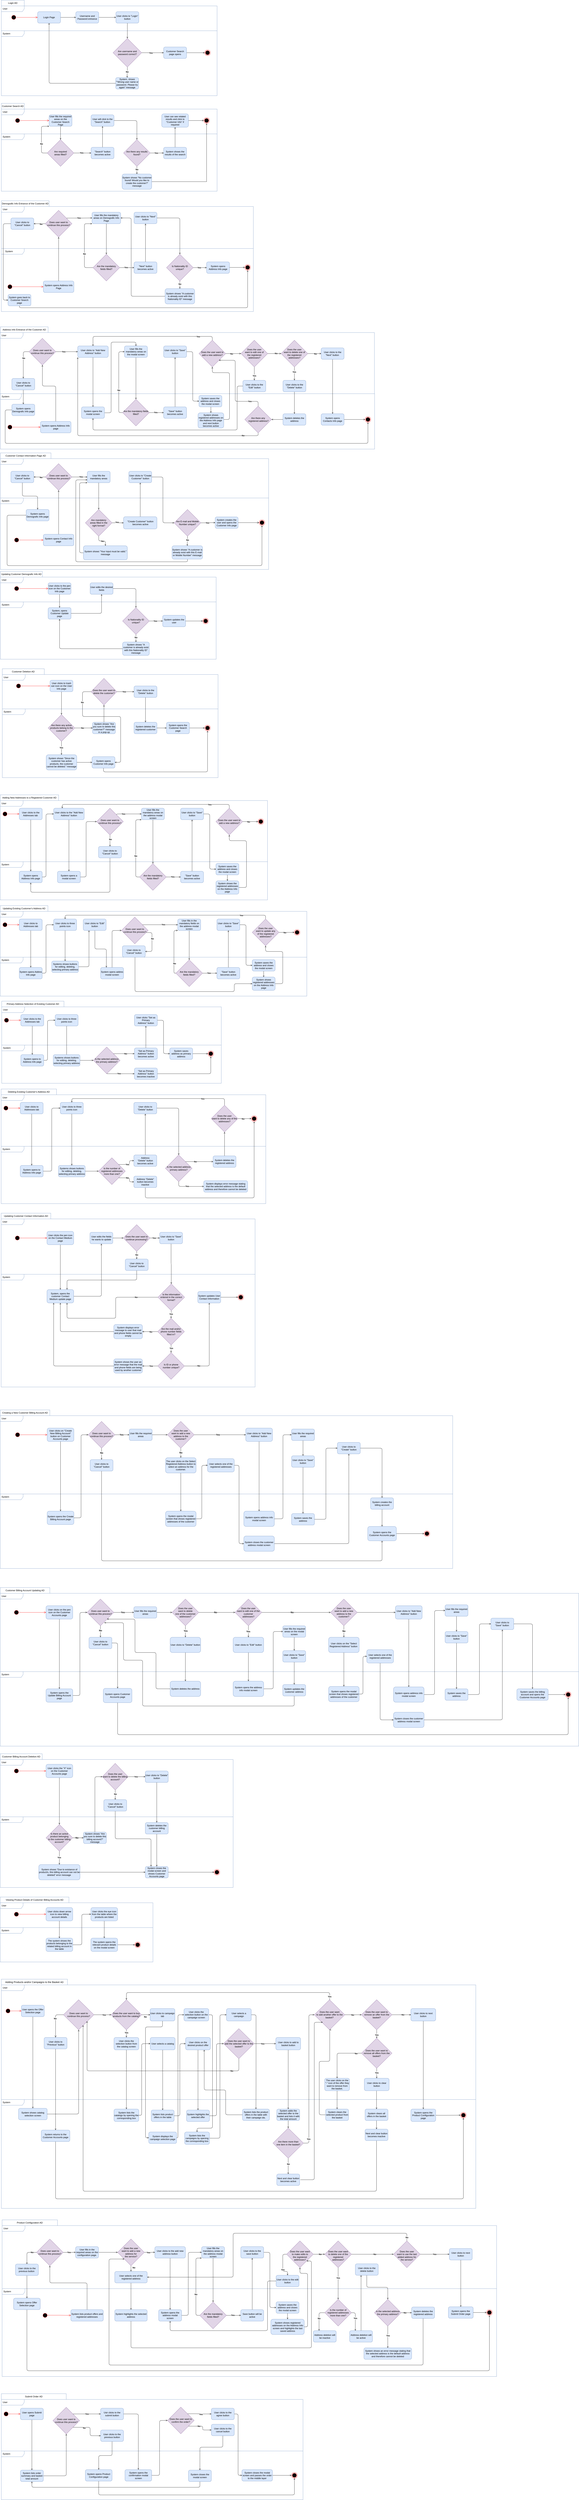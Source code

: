 <mxfile version="20.7.4" type="github">
  <diagram id="t61sBA5dFTruSkZOPS48" name="Page-1">
    <mxGraphModel dx="1247" dy="1764" grid="1" gridSize="10" guides="1" tooltips="1" connect="1" arrows="1" fold="1" page="1" pageScale="1" pageWidth="850" pageHeight="1100" math="0" shadow="0">
      <root>
        <mxCell id="0" />
        <mxCell id="1" parent="0" />
        <mxCell id="ity8I-JIIYc5jBsns8k_-1" value="System" style="shape=umlFrame;whiteSpace=wrap;html=1;width=120;height=30;boundedLbl=1;verticalAlign=middle;align=left;spacingLeft=5;fillColor=none;strokeColor=#6c8ebf;" parent="1" vertex="1">
          <mxGeometry x="20" y="-920" width="1130" height="340" as="geometry" />
        </mxCell>
        <mxCell id="ity8I-JIIYc5jBsns8k_-2" value="User" style="shape=umlFrame;whiteSpace=wrap;html=1;width=120;height=30;boundedLbl=1;verticalAlign=middle;align=left;spacingLeft=5;fillColor=none;strokeColor=#6c8ebf;" parent="1" vertex="1">
          <mxGeometry x="20" y="-1050" width="1130" height="130" as="geometry" />
        </mxCell>
        <mxCell id="ity8I-JIIYc5jBsns8k_-3" value="" style="ellipse;html=1;shape=startState;fillColor=#000000;strokeColor=#ff0000;" parent="1" vertex="1">
          <mxGeometry x="70" y="-1005" width="30" height="30" as="geometry" />
        </mxCell>
        <mxCell id="ity8I-JIIYc5jBsns8k_-4" value="" style="edgeStyle=orthogonalEdgeStyle;html=1;verticalAlign=bottom;endArrow=open;endSize=8;strokeColor=#ff0000;rounded=0;entryX=0;entryY=0.5;entryDx=0;entryDy=0;" parent="1" source="ity8I-JIIYc5jBsns8k_-3" target="ity8I-JIIYc5jBsns8k_-6" edge="1">
          <mxGeometry relative="1" as="geometry">
            <mxPoint x="85" y="-915" as="targetPoint" />
          </mxGeometry>
        </mxCell>
        <mxCell id="ity8I-JIIYc5jBsns8k_-5" value="" style="edgeStyle=orthogonalEdgeStyle;rounded=0;orthogonalLoop=1;jettySize=auto;html=1;endArrow=open;endFill=0;" parent="1" source="ity8I-JIIYc5jBsns8k_-6" target="ity8I-JIIYc5jBsns8k_-8" edge="1">
          <mxGeometry relative="1" as="geometry" />
        </mxCell>
        <mxCell id="ity8I-JIIYc5jBsns8k_-6" value="Login Page" style="whiteSpace=wrap;html=1;fillColor=#dae8fc;strokeColor=#6c8ebf;rounded=1;" parent="1" vertex="1">
          <mxGeometry x="210" y="-1020" width="120" height="60" as="geometry" />
        </mxCell>
        <mxCell id="ity8I-JIIYc5jBsns8k_-7" value="" style="edgeStyle=orthogonalEdgeStyle;rounded=0;orthogonalLoop=1;jettySize=auto;html=1;endArrow=open;endFill=0;exitX=0.5;exitY=1;exitDx=0;exitDy=0;" parent="1" source="DDBCcTheMZ2ltzlNUEpO-1" target="ity8I-JIIYc5jBsns8k_-13" edge="1">
          <mxGeometry relative="1" as="geometry" />
        </mxCell>
        <mxCell id="DDBCcTheMZ2ltzlNUEpO-2" style="edgeStyle=orthogonalEdgeStyle;rounded=0;orthogonalLoop=1;jettySize=auto;html=1;entryX=0;entryY=0.5;entryDx=0;entryDy=0;endArrow=open;endFill=0;" edge="1" parent="1" source="ity8I-JIIYc5jBsns8k_-8" target="DDBCcTheMZ2ltzlNUEpO-1">
          <mxGeometry relative="1" as="geometry" />
        </mxCell>
        <mxCell id="ity8I-JIIYc5jBsns8k_-8" value="Username and Password entrance" style="whiteSpace=wrap;html=1;fillColor=#dae8fc;strokeColor=#6c8ebf;rounded=1;" parent="1" vertex="1">
          <mxGeometry x="410" y="-1020" width="120" height="60" as="geometry" />
        </mxCell>
        <mxCell id="ity8I-JIIYc5jBsns8k_-9" value="" style="edgeStyle=orthogonalEdgeStyle;rounded=0;orthogonalLoop=1;jettySize=auto;html=1;endArrow=open;endFill=0;" parent="1" source="ity8I-JIIYc5jBsns8k_-13" target="ity8I-JIIYc5jBsns8k_-15" edge="1">
          <mxGeometry relative="1" as="geometry" />
        </mxCell>
        <mxCell id="ity8I-JIIYc5jBsns8k_-10" value="&lt;b&gt;Yes&lt;/b&gt;" style="edgeLabel;html=1;align=center;verticalAlign=middle;resizable=0;points=[];" parent="ity8I-JIIYc5jBsns8k_-9" vertex="1" connectable="0">
          <mxGeometry x="-0.171" y="-1" relative="1" as="geometry">
            <mxPoint as="offset" />
          </mxGeometry>
        </mxCell>
        <mxCell id="ity8I-JIIYc5jBsns8k_-11" value="" style="edgeStyle=orthogonalEdgeStyle;rounded=0;orthogonalLoop=1;jettySize=auto;html=1;endArrow=open;endFill=0;" parent="1" source="ity8I-JIIYc5jBsns8k_-13" target="ity8I-JIIYc5jBsns8k_-17" edge="1">
          <mxGeometry relative="1" as="geometry" />
        </mxCell>
        <mxCell id="ity8I-JIIYc5jBsns8k_-12" value="&lt;b&gt;No&lt;/b&gt;" style="edgeLabel;html=1;align=center;verticalAlign=middle;resizable=0;points=[];" parent="ity8I-JIIYc5jBsns8k_-11" vertex="1" connectable="0">
          <mxGeometry x="-0.101" y="-1" relative="1" as="geometry">
            <mxPoint as="offset" />
          </mxGeometry>
        </mxCell>
        <mxCell id="ity8I-JIIYc5jBsns8k_-13" value="Are username and password correct?" style="rhombus;whiteSpace=wrap;html=1;fillColor=#e1d5e7;strokeColor=#9673a6;" parent="1" vertex="1">
          <mxGeometry x="605" y="-880" width="150" height="150" as="geometry" />
        </mxCell>
        <mxCell id="ity8I-JIIYc5jBsns8k_-14" style="edgeStyle=orthogonalEdgeStyle;rounded=0;orthogonalLoop=1;jettySize=auto;html=1;entryX=0;entryY=0.5;entryDx=0;entryDy=0;endArrow=open;endFill=0;" parent="1" source="ity8I-JIIYc5jBsns8k_-15" target="ity8I-JIIYc5jBsns8k_-18" edge="1">
          <mxGeometry relative="1" as="geometry" />
        </mxCell>
        <mxCell id="ity8I-JIIYc5jBsns8k_-15" value="Customer Search page opens" style="whiteSpace=wrap;html=1;fillColor=#dae8fc;strokeColor=#6c8ebf;rounded=1;" parent="1" vertex="1">
          <mxGeometry x="870" y="-835" width="120" height="60" as="geometry" />
        </mxCell>
        <mxCell id="ity8I-JIIYc5jBsns8k_-16" style="edgeStyle=orthogonalEdgeStyle;rounded=1;orthogonalLoop=1;jettySize=auto;html=1;entryX=0.5;entryY=1;entryDx=0;entryDy=0;endArrow=open;endFill=0;" parent="1" source="ity8I-JIIYc5jBsns8k_-17" target="ity8I-JIIYc5jBsns8k_-6" edge="1">
          <mxGeometry relative="1" as="geometry" />
        </mxCell>
        <mxCell id="ity8I-JIIYc5jBsns8k_-17" value="System, shows &quot;“Wrong user name or password. Please try again” message" style="whiteSpace=wrap;html=1;fillColor=#dae8fc;strokeColor=#6c8ebf;rounded=1;" parent="1" vertex="1">
          <mxGeometry x="619" y="-675" width="120" height="60" as="geometry" />
        </mxCell>
        <mxCell id="ity8I-JIIYc5jBsns8k_-18" value="" style="ellipse;html=1;shape=endState;fillColor=#000000;strokeColor=#ff0000;" parent="1" vertex="1">
          <mxGeometry x="1085" y="-820" width="30" height="30" as="geometry" />
        </mxCell>
        <mxCell id="ity8I-JIIYc5jBsns8k_-19" value="Login AD" style="rounded=0;whiteSpace=wrap;html=1;fillColor=none;strokeColor=#6c8ebf;" parent="1" vertex="1">
          <mxGeometry x="20" y="-1080" width="120" height="30" as="geometry" />
        </mxCell>
        <mxCell id="ity8I-JIIYc5jBsns8k_-20" value="System" style="shape=umlFrame;whiteSpace=wrap;html=1;width=120;height=30;boundedLbl=1;verticalAlign=middle;align=left;spacingLeft=5;fillColor=none;strokeColor=#6c8ebf;" parent="1" vertex="1">
          <mxGeometry x="20" y="-380" width="1130" height="300" as="geometry" />
        </mxCell>
        <mxCell id="ity8I-JIIYc5jBsns8k_-21" value="User" style="shape=umlFrame;whiteSpace=wrap;html=1;width=120;height=30;boundedLbl=1;verticalAlign=middle;align=left;spacingLeft=5;fillColor=none;strokeColor=#6c8ebf;" parent="1" vertex="1">
          <mxGeometry x="20" y="-510" width="1130" height="130" as="geometry" />
        </mxCell>
        <mxCell id="ity8I-JIIYc5jBsns8k_-22" value="" style="edgeStyle=orthogonalEdgeStyle;rounded=1;orthogonalLoop=1;jettySize=auto;html=1;endArrow=open;endFill=0;" parent="1" source="ity8I-JIIYc5jBsns8k_-23" target="ity8I-JIIYc5jBsns8k_-28" edge="1">
          <mxGeometry relative="1" as="geometry" />
        </mxCell>
        <mxCell id="ity8I-JIIYc5jBsns8k_-23" value="User fills the required areas on the Customer Search Page" style="rounded=1;whiteSpace=wrap;html=1;fillStyle=auto;fillColor=#dae8fc;strokeColor=#6c8ebf;" parent="1" vertex="1">
          <mxGeometry x="270" y="-480" width="120" height="60" as="geometry" />
        </mxCell>
        <mxCell id="ity8I-JIIYc5jBsns8k_-24" value="" style="edgeStyle=orthogonalEdgeStyle;rounded=0;orthogonalLoop=1;jettySize=auto;html=1;endArrow=open;endFill=0;" parent="1" source="ity8I-JIIYc5jBsns8k_-28" target="ity8I-JIIYc5jBsns8k_-30" edge="1">
          <mxGeometry relative="1" as="geometry" />
        </mxCell>
        <mxCell id="ity8I-JIIYc5jBsns8k_-25" value="Yes" style="edgeLabel;html=1;align=center;verticalAlign=middle;resizable=0;points=[];fontStyle=1" parent="ity8I-JIIYc5jBsns8k_-24" vertex="1" connectable="0">
          <mxGeometry x="-0.119" y="1" relative="1" as="geometry">
            <mxPoint as="offset" />
          </mxGeometry>
        </mxCell>
        <mxCell id="ity8I-JIIYc5jBsns8k_-26" style="edgeStyle=orthogonalEdgeStyle;rounded=1;orthogonalLoop=1;jettySize=auto;html=1;entryX=0;entryY=1;entryDx=0;entryDy=0;endArrow=open;endFill=0;" parent="1" source="ity8I-JIIYc5jBsns8k_-28" target="ity8I-JIIYc5jBsns8k_-23" edge="1">
          <mxGeometry relative="1" as="geometry">
            <Array as="points">
              <mxPoint x="230" y="-280" />
              <mxPoint x="230" y="-420" />
            </Array>
          </mxGeometry>
        </mxCell>
        <mxCell id="ity8I-JIIYc5jBsns8k_-27" value="No" style="edgeLabel;html=1;align=center;verticalAlign=middle;resizable=0;points=[];fontStyle=1" parent="ity8I-JIIYc5jBsns8k_-26" vertex="1" connectable="0">
          <mxGeometry x="-0.255" relative="1" as="geometry">
            <mxPoint as="offset" />
          </mxGeometry>
        </mxCell>
        <mxCell id="ity8I-JIIYc5jBsns8k_-28" value="Are required &lt;br&gt;areas filled?" style="rhombus;whiteSpace=wrap;html=1;fillColor=#e1d5e7;rounded=0;fillStyle=auto;strokeColor=#9673a6;" parent="1" vertex="1">
          <mxGeometry x="260" y="-350" width="140" height="140" as="geometry" />
        </mxCell>
        <mxCell id="ity8I-JIIYc5jBsns8k_-29" value="" style="edgeStyle=orthogonalEdgeStyle;rounded=1;orthogonalLoop=1;jettySize=auto;html=1;endArrow=open;endFill=0;" parent="1" source="ity8I-JIIYc5jBsns8k_-30" target="ity8I-JIIYc5jBsns8k_-32" edge="1">
          <mxGeometry relative="1" as="geometry" />
        </mxCell>
        <mxCell id="ity8I-JIIYc5jBsns8k_-30" value="&quot;Search&quot; button becomes active" style="whiteSpace=wrap;html=1;fillColor=#dae8fc;rounded=1;fillStyle=auto;strokeColor=#6c8ebf;" parent="1" vertex="1">
          <mxGeometry x="490" y="-310" width="120" height="60" as="geometry" />
        </mxCell>
        <mxCell id="ity8I-JIIYc5jBsns8k_-31" style="edgeStyle=orthogonalEdgeStyle;rounded=1;orthogonalLoop=1;jettySize=auto;html=1;exitX=1;exitY=0.5;exitDx=0;exitDy=0;entryX=0.5;entryY=0;entryDx=0;entryDy=0;endArrow=open;endFill=0;" parent="1" source="ity8I-JIIYc5jBsns8k_-32" target="ity8I-JIIYc5jBsns8k_-41" edge="1">
          <mxGeometry relative="1" as="geometry" />
        </mxCell>
        <mxCell id="ity8I-JIIYc5jBsns8k_-32" value="User will click to the &quot;Search&quot; button&amp;nbsp;" style="whiteSpace=wrap;html=1;fillColor=#dae8fc;rounded=1;fillStyle=auto;strokeColor=#6c8ebf;" parent="1" vertex="1">
          <mxGeometry x="490" y="-480" width="120" height="60" as="geometry" />
        </mxCell>
        <mxCell id="ity8I-JIIYc5jBsns8k_-33" value="" style="edgeStyle=orthogonalEdgeStyle;rounded=1;orthogonalLoop=1;jettySize=auto;html=1;endArrow=open;endFill=0;" parent="1" source="ity8I-JIIYc5jBsns8k_-34" target="ity8I-JIIYc5jBsns8k_-36" edge="1">
          <mxGeometry relative="1" as="geometry" />
        </mxCell>
        <mxCell id="ity8I-JIIYc5jBsns8k_-34" value="System shows the results of the search" style="whiteSpace=wrap;html=1;fillColor=#dae8fc;rounded=1;fillStyle=auto;strokeColor=#6c8ebf;" parent="1" vertex="1">
          <mxGeometry x="870" y="-310" width="120" height="60" as="geometry" />
        </mxCell>
        <mxCell id="ity8I-JIIYc5jBsns8k_-35" style="edgeStyle=orthogonalEdgeStyle;rounded=1;orthogonalLoop=1;jettySize=auto;html=1;exitX=1;exitY=0.5;exitDx=0;exitDy=0;entryX=0;entryY=0.5;entryDx=0;entryDy=0;endArrow=open;endFill=0;" parent="1" source="ity8I-JIIYc5jBsns8k_-36" edge="1">
          <mxGeometry relative="1" as="geometry">
            <mxPoint x="1080" y="-450" as="targetPoint" />
          </mxGeometry>
        </mxCell>
        <mxCell id="ity8I-JIIYc5jBsns8k_-36" value="User can see related results and click to &quot;Customer Info&quot; if required" style="whiteSpace=wrap;html=1;fillColor=#dae8fc;rounded=1;fillStyle=auto;strokeColor=#6c8ebf;" parent="1" vertex="1">
          <mxGeometry x="860" y="-485" width="140" height="70" as="geometry" />
        </mxCell>
        <mxCell id="ity8I-JIIYc5jBsns8k_-37" style="edgeStyle=orthogonalEdgeStyle;rounded=0;orthogonalLoop=1;jettySize=auto;html=1;exitX=1;exitY=0.5;exitDx=0;exitDy=0;entryX=0;entryY=0.5;entryDx=0;entryDy=0;endArrow=open;endFill=0;" parent="1" source="ity8I-JIIYc5jBsns8k_-41" target="ity8I-JIIYc5jBsns8k_-34" edge="1">
          <mxGeometry relative="1" as="geometry" />
        </mxCell>
        <mxCell id="ity8I-JIIYc5jBsns8k_-38" value="Yes" style="edgeLabel;html=1;align=center;verticalAlign=middle;resizable=0;points=[];fontStyle=1" parent="ity8I-JIIYc5jBsns8k_-37" vertex="1" connectable="0">
          <mxGeometry x="-0.119" relative="1" as="geometry">
            <mxPoint as="offset" />
          </mxGeometry>
        </mxCell>
        <mxCell id="ity8I-JIIYc5jBsns8k_-39" value="" style="edgeStyle=orthogonalEdgeStyle;rounded=1;orthogonalLoop=1;jettySize=auto;html=1;endArrow=open;endFill=0;" parent="1" source="ity8I-JIIYc5jBsns8k_-41" target="ity8I-JIIYc5jBsns8k_-42" edge="1">
          <mxGeometry relative="1" as="geometry" />
        </mxCell>
        <mxCell id="ity8I-JIIYc5jBsns8k_-40" value="No" style="edgeLabel;html=1;align=center;verticalAlign=middle;resizable=0;points=[];fontStyle=1" parent="ity8I-JIIYc5jBsns8k_-39" vertex="1" connectable="0">
          <mxGeometry x="-0.215" relative="1" as="geometry">
            <mxPoint as="offset" />
          </mxGeometry>
        </mxCell>
        <mxCell id="ity8I-JIIYc5jBsns8k_-41" value="Are there any results found?" style="rhombus;whiteSpace=wrap;html=1;fillColor=#e1d5e7;rounded=0;fillStyle=auto;strokeColor=#9673a6;" parent="1" vertex="1">
          <mxGeometry x="660" y="-350" width="140" height="140" as="geometry" />
        </mxCell>
        <mxCell id="ity8I-JIIYc5jBsns8k_-842" style="edgeStyle=orthogonalEdgeStyle;rounded=0;orthogonalLoop=1;jettySize=auto;html=1;entryX=0.5;entryY=1;entryDx=0;entryDy=0;endArrow=open;endFill=0;" parent="1" source="ity8I-JIIYc5jBsns8k_-42" target="ity8I-JIIYc5jBsns8k_-45" edge="1">
          <mxGeometry relative="1" as="geometry" />
        </mxCell>
        <mxCell id="ity8I-JIIYc5jBsns8k_-42" value="System shows “No customer found! Would you like to create the customer?” message" style="whiteSpace=wrap;html=1;fillColor=#dae8fc;rounded=1;fillStyle=auto;strokeColor=#6c8ebf;glass=0;" parent="1" vertex="1">
          <mxGeometry x="652.5" y="-170" width="155" height="80" as="geometry" />
        </mxCell>
        <mxCell id="ity8I-JIIYc5jBsns8k_-43" value="" style="ellipse;html=1;shape=startState;fillColor=#000000;strokeColor=#ff0000;" parent="1" vertex="1">
          <mxGeometry x="90" y="-465" width="30" height="30" as="geometry" />
        </mxCell>
        <mxCell id="ity8I-JIIYc5jBsns8k_-44" value="" style="edgeStyle=orthogonalEdgeStyle;html=1;verticalAlign=bottom;endArrow=open;endSize=8;strokeColor=#ff0000;rounded=0;entryX=0;entryY=0.5;entryDx=0;entryDy=0;" parent="1" source="ity8I-JIIYc5jBsns8k_-43" target="ity8I-JIIYc5jBsns8k_-23" edge="1">
          <mxGeometry relative="1" as="geometry">
            <mxPoint x="125" y="-260" as="targetPoint" />
          </mxGeometry>
        </mxCell>
        <mxCell id="ity8I-JIIYc5jBsns8k_-45" value="" style="ellipse;html=1;shape=endState;fillColor=#000000;strokeColor=#ff0000;" parent="1" vertex="1">
          <mxGeometry x="1080" y="-465" width="30" height="30" as="geometry" />
        </mxCell>
        <mxCell id="ity8I-JIIYc5jBsns8k_-46" value="Customer Search AD" style="rounded=0;whiteSpace=wrap;html=1;fillColor=none;strokeColor=#6c8ebf;" parent="1" vertex="1">
          <mxGeometry x="20" y="-540" width="120" height="30" as="geometry" />
        </mxCell>
        <mxCell id="ity8I-JIIYc5jBsns8k_-47" value="&amp;nbsp; &amp;nbsp; System" style="shape=umlFrame;whiteSpace=wrap;html=1;width=120;height=30;boundedLbl=1;verticalAlign=middle;align=left;spacingLeft=5;fillColor=none;strokeColor=#6c8ebf;" parent="1" vertex="1">
          <mxGeometry x="20" y="220" width="1320" height="330" as="geometry" />
        </mxCell>
        <mxCell id="ity8I-JIIYc5jBsns8k_-48" value="User" style="shape=umlFrame;whiteSpace=wrap;html=1;width=120;height=30;boundedLbl=1;verticalAlign=middle;align=left;spacingLeft=5;fillColor=none;strokeColor=#6c8ebf;" parent="1" vertex="1">
          <mxGeometry x="20" width="1320" height="220" as="geometry" />
        </mxCell>
        <mxCell id="ity8I-JIIYc5jBsns8k_-49" value="" style="edgeStyle=orthogonalEdgeStyle;rounded=1;orthogonalLoop=1;jettySize=auto;html=1;endArrow=open;endFill=0;" parent="1" source="ity8I-JIIYc5jBsns8k_-50" target="ity8I-JIIYc5jBsns8k_-55" edge="1">
          <mxGeometry relative="1" as="geometry" />
        </mxCell>
        <mxCell id="ity8I-JIIYc5jBsns8k_-50" value="User fills the mandatory areas on Demografic Info Page" style="rounded=1;whiteSpace=wrap;html=1;fillStyle=auto;fillColor=#dae8fc;strokeColor=#6c8ebf;" parent="1" vertex="1">
          <mxGeometry x="495" y="30" width="150" height="60" as="geometry" />
        </mxCell>
        <mxCell id="ity8I-JIIYc5jBsns8k_-51" value="" style="edgeStyle=orthogonalEdgeStyle;rounded=0;orthogonalLoop=1;jettySize=auto;html=1;endArrow=open;endFill=0;" parent="1" source="ity8I-JIIYc5jBsns8k_-55" target="ity8I-JIIYc5jBsns8k_-57" edge="1">
          <mxGeometry relative="1" as="geometry" />
        </mxCell>
        <mxCell id="ity8I-JIIYc5jBsns8k_-52" value="Yes" style="edgeLabel;html=1;align=center;verticalAlign=middle;resizable=0;points=[];fontStyle=1" parent="ity8I-JIIYc5jBsns8k_-51" vertex="1" connectable="0">
          <mxGeometry x="-0.119" y="1" relative="1" as="geometry">
            <mxPoint as="offset" />
          </mxGeometry>
        </mxCell>
        <mxCell id="ity8I-JIIYc5jBsns8k_-53" style="edgeStyle=orthogonalEdgeStyle;rounded=1;orthogonalLoop=1;jettySize=auto;html=1;entryX=0;entryY=1;entryDx=0;entryDy=0;exitX=0;exitY=0.5;exitDx=0;exitDy=0;endArrow=open;endFill=0;" parent="1" source="ity8I-JIIYc5jBsns8k_-55" target="ity8I-JIIYc5jBsns8k_-50" edge="1">
          <mxGeometry relative="1" as="geometry">
            <Array as="points">
              <mxPoint x="455" y="320" />
              <mxPoint x="455" y="90" />
            </Array>
          </mxGeometry>
        </mxCell>
        <mxCell id="ity8I-JIIYc5jBsns8k_-54" value="No" style="edgeLabel;html=1;align=center;verticalAlign=middle;resizable=0;points=[];fontStyle=1" parent="ity8I-JIIYc5jBsns8k_-53" vertex="1" connectable="0">
          <mxGeometry x="-0.255" relative="1" as="geometry">
            <mxPoint as="offset" />
          </mxGeometry>
        </mxCell>
        <mxCell id="ity8I-JIIYc5jBsns8k_-55" value="Are the mandatory &lt;br&gt;fields filled?" style="rhombus;whiteSpace=wrap;html=1;fillColor=#e1d5e7;rounded=0;fillStyle=auto;strokeColor=#9673a6;" parent="1" vertex="1">
          <mxGeometry x="500" y="250" width="140" height="140" as="geometry" />
        </mxCell>
        <mxCell id="ity8I-JIIYc5jBsns8k_-56" value="" style="edgeStyle=orthogonalEdgeStyle;rounded=1;orthogonalLoop=1;jettySize=auto;html=1;endArrow=open;endFill=0;" parent="1" source="ity8I-JIIYc5jBsns8k_-57" target="ity8I-JIIYc5jBsns8k_-59" edge="1">
          <mxGeometry relative="1" as="geometry" />
        </mxCell>
        <mxCell id="ity8I-JIIYc5jBsns8k_-57" value="&quot;Next&quot; button becomes active" style="whiteSpace=wrap;html=1;fillColor=#dae8fc;rounded=1;fillStyle=auto;strokeColor=#6c8ebf;" parent="1" vertex="1">
          <mxGeometry x="715" y="290" width="120" height="60" as="geometry" />
        </mxCell>
        <mxCell id="ity8I-JIIYc5jBsns8k_-58" style="edgeStyle=orthogonalEdgeStyle;rounded=1;orthogonalLoop=1;jettySize=auto;html=1;exitX=1;exitY=0.5;exitDx=0;exitDy=0;entryX=0.5;entryY=0;entryDx=0;entryDy=0;endArrow=open;endFill=0;" parent="1" source="ity8I-JIIYc5jBsns8k_-59" target="ity8I-JIIYc5jBsns8k_-66" edge="1">
          <mxGeometry relative="1" as="geometry" />
        </mxCell>
        <mxCell id="ity8I-JIIYc5jBsns8k_-59" value="User clicks to &quot;Next&quot; button" style="whiteSpace=wrap;html=1;fillColor=#dae8fc;rounded=1;fillStyle=auto;strokeColor=#6c8ebf;" parent="1" vertex="1">
          <mxGeometry x="715" y="30" width="120" height="60" as="geometry" />
        </mxCell>
        <mxCell id="ity8I-JIIYc5jBsns8k_-60" value="System opens Address Info page" style="whiteSpace=wrap;html=1;fillColor=#dae8fc;rounded=1;fillStyle=auto;strokeColor=#6c8ebf;" parent="1" vertex="1">
          <mxGeometry x="1095" y="290" width="120" height="60" as="geometry" />
        </mxCell>
        <mxCell id="ity8I-JIIYc5jBsns8k_-61" style="edgeStyle=orthogonalEdgeStyle;rounded=1;orthogonalLoop=1;jettySize=auto;html=1;exitX=1;exitY=0.5;exitDx=0;exitDy=0;entryX=0;entryY=0.5;entryDx=0;entryDy=0;endArrow=open;endFill=0;" parent="1" edge="1">
          <mxGeometry relative="1" as="geometry">
            <mxPoint x="1295" y="319" as="targetPoint" />
            <mxPoint x="1215" y="319" as="sourcePoint" />
          </mxGeometry>
        </mxCell>
        <mxCell id="ity8I-JIIYc5jBsns8k_-62" style="edgeStyle=orthogonalEdgeStyle;rounded=0;orthogonalLoop=1;jettySize=auto;html=1;exitX=1;exitY=0.5;exitDx=0;exitDy=0;entryX=0;entryY=0.5;entryDx=0;entryDy=0;endArrow=open;endFill=0;" parent="1" source="ity8I-JIIYc5jBsns8k_-66" target="ity8I-JIIYc5jBsns8k_-60" edge="1">
          <mxGeometry relative="1" as="geometry" />
        </mxCell>
        <mxCell id="ity8I-JIIYc5jBsns8k_-63" value="Yes" style="edgeLabel;html=1;align=center;verticalAlign=middle;resizable=0;points=[];fontStyle=1" parent="ity8I-JIIYc5jBsns8k_-62" vertex="1" connectable="0">
          <mxGeometry x="-0.119" relative="1" as="geometry">
            <mxPoint as="offset" />
          </mxGeometry>
        </mxCell>
        <mxCell id="ity8I-JIIYc5jBsns8k_-64" value="" style="edgeStyle=orthogonalEdgeStyle;rounded=1;orthogonalLoop=1;jettySize=auto;html=1;endArrow=open;endFill=0;" parent="1" source="ity8I-JIIYc5jBsns8k_-66" target="ity8I-JIIYc5jBsns8k_-68" edge="1">
          <mxGeometry relative="1" as="geometry" />
        </mxCell>
        <mxCell id="ity8I-JIIYc5jBsns8k_-65" value="No" style="edgeLabel;html=1;align=center;verticalAlign=middle;resizable=0;points=[];fontStyle=1" parent="ity8I-JIIYc5jBsns8k_-64" vertex="1" connectable="0">
          <mxGeometry x="-0.215" relative="1" as="geometry">
            <mxPoint as="offset" />
          </mxGeometry>
        </mxCell>
        <mxCell id="ity8I-JIIYc5jBsns8k_-66" value="Is Nationality ID &lt;br&gt;unique?" style="rhombus;whiteSpace=wrap;html=1;fillColor=#e1d5e7;rounded=0;fillStyle=auto;strokeColor=#9673a6;" parent="1" vertex="1">
          <mxGeometry x="885" y="250" width="140" height="140" as="geometry" />
        </mxCell>
        <mxCell id="ity8I-JIIYc5jBsns8k_-67" style="edgeStyle=orthogonalEdgeStyle;rounded=1;orthogonalLoop=1;jettySize=auto;html=1;entryX=1;entryY=0.5;entryDx=0;entryDy=0;strokeWidth=1;endArrow=open;endFill=0;" parent="1" source="ity8I-JIIYc5jBsns8k_-68" target="ity8I-JIIYc5jBsns8k_-50" edge="1">
          <mxGeometry relative="1" as="geometry">
            <Array as="points">
              <mxPoint x="700" y="470" />
              <mxPoint x="700" y="60" />
            </Array>
          </mxGeometry>
        </mxCell>
        <mxCell id="ity8I-JIIYc5jBsns8k_-68" value="System shows &quot;A customer is already exist with this Nationality ID&quot; message" style="whiteSpace=wrap;html=1;fillColor=#dae8fc;rounded=1;fillStyle=auto;strokeColor=#6c8ebf;glass=0;" parent="1" vertex="1">
          <mxGeometry x="877.5" y="430" width="155" height="80" as="geometry" />
        </mxCell>
        <mxCell id="ity8I-JIIYc5jBsns8k_-69" value="" style="ellipse;html=1;shape=startState;fillColor=#000000;strokeColor=#ff0000;" parent="1" vertex="1">
          <mxGeometry x="50" y="405" width="30" height="30" as="geometry" />
        </mxCell>
        <mxCell id="ity8I-JIIYc5jBsns8k_-70" value="" style="edgeStyle=orthogonalEdgeStyle;html=1;verticalAlign=bottom;endArrow=open;endSize=8;strokeColor=#ff0000;rounded=0;exitX=0.91;exitY=0.503;exitDx=0;exitDy=0;exitPerimeter=0;entryX=0;entryY=0.5;entryDx=0;entryDy=0;" parent="1" source="ity8I-JIIYc5jBsns8k_-69" target="ity8I-JIIYc5jBsns8k_-415" edge="1">
          <mxGeometry relative="1" as="geometry">
            <mxPoint x="160" y="425" as="targetPoint" />
            <mxPoint x="70" y="425" as="sourcePoint" />
            <Array as="points">
              <mxPoint x="77" y="420" />
            </Array>
          </mxGeometry>
        </mxCell>
        <mxCell id="ity8I-JIIYc5jBsns8k_-71" value="" style="ellipse;html=1;shape=endState;fillColor=#000000;strokeColor=#ff0000;" parent="1" vertex="1">
          <mxGeometry x="1295" y="304" width="30" height="30" as="geometry" />
        </mxCell>
        <mxCell id="ity8I-JIIYc5jBsns8k_-72" value="Demografic Info Entrance of the Customer AD" style="rounded=0;whiteSpace=wrap;html=1;fillColor=none;strokeColor=#6c8ebf;" parent="1" vertex="1">
          <mxGeometry x="20" y="-30" width="250" height="30" as="geometry" />
        </mxCell>
        <mxCell id="ity8I-JIIYc5jBsns8k_-73" value="System" style="shape=umlFrame;whiteSpace=wrap;html=1;width=110;height=30;boundedLbl=1;verticalAlign=middle;align=left;spacingLeft=5;fillColor=none;strokeColor=#6c8ebf;" parent="1" vertex="1">
          <mxGeometry x="15" y="980" width="1960" height="290" as="geometry" />
        </mxCell>
        <mxCell id="ity8I-JIIYc5jBsns8k_-74" value="User" style="shape=umlFrame;whiteSpace=wrap;html=1;width=120;height=30;boundedLbl=1;verticalAlign=middle;align=left;spacingLeft=5;fillColor=none;strokeColor=#6c8ebf;" parent="1" vertex="1">
          <mxGeometry x="14" y="660" width="1960" height="320" as="geometry" />
        </mxCell>
        <mxCell id="ity8I-JIIYc5jBsns8k_-75" style="edgeStyle=orthogonalEdgeStyle;curved=1;rounded=0;orthogonalLoop=1;jettySize=auto;html=1;entryX=0.5;entryY=0;entryDx=0;entryDy=0;endArrow=open;endFill=0;" parent="1" source="ity8I-JIIYc5jBsns8k_-76" target="ity8I-JIIYc5jBsns8k_-83" edge="1">
          <mxGeometry relative="1" as="geometry" />
        </mxCell>
        <mxCell id="ity8I-JIIYc5jBsns8k_-76" value="User clicks to &quot;Add New Address&quot; button" style="rounded=1;whiteSpace=wrap;html=1;fillStyle=auto;fillColor=#dae8fc;strokeColor=#6c8ebf;" parent="1" vertex="1">
          <mxGeometry x="420" y="730" width="160" height="60" as="geometry" />
        </mxCell>
        <mxCell id="ity8I-JIIYc5jBsns8k_-77" style="edgeStyle=orthogonalEdgeStyle;rounded=1;orthogonalLoop=1;jettySize=auto;html=1;entryX=0;entryY=0.5;entryDx=0;entryDy=0;endArrow=open;endFill=0;" parent="1" source="ity8I-JIIYc5jBsns8k_-116" target="ity8I-JIIYc5jBsns8k_-80" edge="1">
          <mxGeometry relative="1" as="geometry">
            <mxPoint x="1925" y="1065" as="targetPoint" />
            <mxPoint x="1845" y="1065" as="sourcePoint" />
          </mxGeometry>
        </mxCell>
        <mxCell id="ity8I-JIIYc5jBsns8k_-78" value="" style="ellipse;html=1;shape=startState;fillColor=#000000;strokeColor=#ff0000;" parent="1" vertex="1">
          <mxGeometry x="50" y="1140" width="30" height="30" as="geometry" />
        </mxCell>
        <mxCell id="ity8I-JIIYc5jBsns8k_-79" value="" style="edgeStyle=orthogonalEdgeStyle;html=1;verticalAlign=bottom;endArrow=open;endSize=8;strokeColor=#ff0000;rounded=0;" parent="1" source="ity8I-JIIYc5jBsns8k_-78" edge="1">
          <mxGeometry relative="1" as="geometry">
            <mxPoint x="225" y="1155" as="targetPoint" />
          </mxGeometry>
        </mxCell>
        <mxCell id="ity8I-JIIYc5jBsns8k_-80" value="" style="ellipse;html=1;shape=endState;fillColor=#000000;strokeColor=#ff0000;" parent="1" vertex="1">
          <mxGeometry x="1925" y="1100" width="30" height="30" as="geometry" />
        </mxCell>
        <mxCell id="ity8I-JIIYc5jBsns8k_-81" value="Address Info Entrance of the Customer AD" style="rounded=0;whiteSpace=wrap;html=1;fillColor=none;strokeColor=#6c8ebf;" parent="1" vertex="1">
          <mxGeometry x="15" y="630" width="250" height="30" as="geometry" />
        </mxCell>
        <mxCell id="ity8I-JIIYc5jBsns8k_-82" style="edgeStyle=orthogonalEdgeStyle;rounded=1;orthogonalLoop=1;jettySize=auto;html=1;entryX=0.5;entryY=0;entryDx=0;entryDy=0;exitX=1;exitY=0.5;exitDx=0;exitDy=0;endArrow=open;endFill=0;" parent="1" source="ity8I-JIIYc5jBsns8k_-83" target="ity8I-JIIYc5jBsns8k_-85" edge="1">
          <mxGeometry relative="1" as="geometry">
            <Array as="points">
              <mxPoint x="595" y="1080" />
              <mxPoint x="595" y="710" />
              <mxPoint x="725" y="710" />
            </Array>
          </mxGeometry>
        </mxCell>
        <mxCell id="ity8I-JIIYc5jBsns8k_-83" value="System opens the modal screen" style="whiteSpace=wrap;html=1;fillColor=#dae8fc;rounded=1;fillStyle=auto;strokeColor=#6c8ebf;" parent="1" vertex="1">
          <mxGeometry x="440" y="1049" width="120" height="60" as="geometry" />
        </mxCell>
        <mxCell id="ity8I-JIIYc5jBsns8k_-84" style="edgeStyle=orthogonalEdgeStyle;rounded=1;orthogonalLoop=1;jettySize=auto;html=1;entryX=0.5;entryY=0;entryDx=0;entryDy=0;elbow=vertical;endArrow=open;endFill=0;" parent="1" source="ity8I-JIIYc5jBsns8k_-85" target="ity8I-JIIYc5jBsns8k_-86" edge="1">
          <mxGeometry relative="1" as="geometry" />
        </mxCell>
        <mxCell id="ity8I-JIIYc5jBsns8k_-85" value="User fills the mandatory areas on the modal screen" style="whiteSpace=wrap;html=1;fillColor=#dae8fc;rounded=1;fillStyle=auto;strokeColor=#6c8ebf;" parent="1" vertex="1">
          <mxGeometry x="665" y="730" width="120" height="60" as="geometry" />
        </mxCell>
        <mxCell id="ity8I-JIIYc5jBsns8k_-86" value="Are the mandatory fields filled?" style="rhombus;whiteSpace=wrap;html=1;fillColor=#e1d5e7;rounded=0;fillStyle=auto;strokeColor=#9673a6;" parent="1" vertex="1">
          <mxGeometry x="655" y="1009" width="140" height="140" as="geometry" />
        </mxCell>
        <mxCell id="ity8I-JIIYc5jBsns8k_-87" style="edgeStyle=orthogonalEdgeStyle;rounded=1;orthogonalLoop=1;jettySize=auto;html=1;exitX=0;exitY=0.5;exitDx=0;exitDy=0;endArrow=open;endFill=0;" parent="1" source="ity8I-JIIYc5jBsns8k_-86" target="ity8I-JIIYc5jBsns8k_-85" edge="1">
          <mxGeometry relative="1" as="geometry">
            <Array as="points">
              <mxPoint x="635" y="1079" />
              <mxPoint x="635" y="760" />
            </Array>
            <mxPoint x="665" y="900.0" as="sourcePoint" />
            <mxPoint x="660" y="760.0" as="targetPoint" />
          </mxGeometry>
        </mxCell>
        <mxCell id="ity8I-JIIYc5jBsns8k_-88" value="No" style="edgeLabel;html=1;align=center;verticalAlign=middle;resizable=0;points=[];fontStyle=1" parent="ity8I-JIIYc5jBsns8k_-87" vertex="1" connectable="0">
          <mxGeometry x="-0.255" relative="1" as="geometry">
            <mxPoint as="offset" />
          </mxGeometry>
        </mxCell>
        <mxCell id="ity8I-JIIYc5jBsns8k_-89" value="" style="edgeStyle=orthogonalEdgeStyle;rounded=0;orthogonalLoop=1;jettySize=auto;html=1;endArrow=open;endFill=0;exitX=1;exitY=0.5;exitDx=0;exitDy=0;" parent="1" source="ity8I-JIIYc5jBsns8k_-86" target="ity8I-JIIYc5jBsns8k_-92" edge="1">
          <mxGeometry relative="1" as="geometry">
            <mxPoint x="795" y="1079.0" as="sourcePoint" />
          </mxGeometry>
        </mxCell>
        <mxCell id="ity8I-JIIYc5jBsns8k_-90" value="Yes" style="edgeLabel;html=1;align=center;verticalAlign=middle;resizable=0;points=[];fontStyle=1" parent="ity8I-JIIYc5jBsns8k_-89" vertex="1" connectable="0">
          <mxGeometry x="-0.119" y="1" relative="1" as="geometry">
            <mxPoint as="offset" />
          </mxGeometry>
        </mxCell>
        <mxCell id="ity8I-JIIYc5jBsns8k_-91" style="edgeStyle=elbowEdgeStyle;rounded=1;orthogonalLoop=1;jettySize=auto;html=1;entryX=0.5;entryY=1;entryDx=0;entryDy=0;endArrow=open;endFill=0;" parent="1" source="ity8I-JIIYc5jBsns8k_-92" target="ity8I-JIIYc5jBsns8k_-94" edge="1">
          <mxGeometry relative="1" as="geometry" />
        </mxCell>
        <mxCell id="ity8I-JIIYc5jBsns8k_-92" value="&quot;Save&quot; button becomes active" style="whiteSpace=wrap;html=1;fillColor=#dae8fc;rounded=1;fillStyle=auto;strokeColor=#6c8ebf;" parent="1" vertex="1">
          <mxGeometry x="870" y="1049" width="120" height="60" as="geometry" />
        </mxCell>
        <mxCell id="ity8I-JIIYc5jBsns8k_-93" style="edgeStyle=elbowEdgeStyle;rounded=1;orthogonalLoop=1;jettySize=auto;html=1;endArrow=open;endFill=0;" parent="1" source="ity8I-JIIYc5jBsns8k_-94" target="ity8I-JIIYc5jBsns8k_-96" edge="1">
          <mxGeometry relative="1" as="geometry" />
        </mxCell>
        <mxCell id="ity8I-JIIYc5jBsns8k_-94" value="User clicks to &quot;Save&quot; button" style="whiteSpace=wrap;html=1;fillColor=#dae8fc;rounded=1;fillStyle=auto;strokeColor=#6c8ebf;" parent="1" vertex="1">
          <mxGeometry x="870" y="730" width="120" height="60" as="geometry" />
        </mxCell>
        <mxCell id="ity8I-JIIYc5jBsns8k_-95" style="edgeStyle=elbowEdgeStyle;rounded=1;orthogonalLoop=1;jettySize=auto;html=1;entryX=0.5;entryY=0;entryDx=0;entryDy=0;endArrow=open;endFill=0;" parent="1" source="ity8I-JIIYc5jBsns8k_-96" target="ity8I-JIIYc5jBsns8k_-98" edge="1">
          <mxGeometry relative="1" as="geometry" />
        </mxCell>
        <mxCell id="ity8I-JIIYc5jBsns8k_-96" value="System saves the address and closes the modal screen" style="whiteSpace=wrap;html=1;fillColor=#dae8fc;rounded=1;fillStyle=auto;strokeColor=#6c8ebf;" parent="1" vertex="1">
          <mxGeometry x="1055" y="989" width="120" height="60" as="geometry" />
        </mxCell>
        <mxCell id="ity8I-JIIYc5jBsns8k_-97" style="edgeStyle=orthogonalEdgeStyle;rounded=1;orthogonalLoop=1;jettySize=auto;html=1;entryX=0.5;entryY=1;entryDx=0;entryDy=0;endArrow=open;endFill=0;" parent="1" source="ity8I-JIIYc5jBsns8k_-98" target="ity8I-JIIYc5jBsns8k_-103" edge="1">
          <mxGeometry relative="1" as="geometry">
            <Array as="points">
              <mxPoint x="1215" y="1115" />
              <mxPoint x="1215" y="870" />
              <mxPoint x="1125" y="870" />
            </Array>
          </mxGeometry>
        </mxCell>
        <mxCell id="ity8I-JIIYc5jBsns8k_-98" value="System shows registered addresses on the Address Info page and next button becomes active" style="whiteSpace=wrap;html=1;fillColor=#dae8fc;rounded=1;fillStyle=auto;strokeColor=#6c8ebf;" parent="1" vertex="1">
          <mxGeometry x="1050" y="1080" width="135" height="80" as="geometry" />
        </mxCell>
        <mxCell id="ity8I-JIIYc5jBsns8k_-99" style="edgeStyle=orthogonalEdgeStyle;rounded=1;orthogonalLoop=1;jettySize=auto;html=1;entryX=0;entryY=0.5;entryDx=0;entryDy=0;elbow=vertical;endArrow=open;endFill=0;" parent="1" source="ity8I-JIIYc5jBsns8k_-103" target="ity8I-JIIYc5jBsns8k_-108" edge="1">
          <mxGeometry relative="1" as="geometry" />
        </mxCell>
        <mxCell id="ity8I-JIIYc5jBsns8k_-100" value="&lt;b&gt;No&lt;/b&gt;" style="edgeLabel;html=1;align=center;verticalAlign=middle;resizable=0;points=[];" parent="ity8I-JIIYc5jBsns8k_-99" vertex="1" connectable="0">
          <mxGeometry x="-0.24" y="-1" relative="1" as="geometry">
            <mxPoint as="offset" />
          </mxGeometry>
        </mxCell>
        <mxCell id="ity8I-JIIYc5jBsns8k_-101" style="edgeStyle=orthogonalEdgeStyle;rounded=1;orthogonalLoop=1;jettySize=auto;html=1;elbow=vertical;endArrow=open;endFill=0;" parent="1" source="ity8I-JIIYc5jBsns8k_-103" target="ity8I-JIIYc5jBsns8k_-76" edge="1">
          <mxGeometry relative="1" as="geometry">
            <Array as="points">
              <mxPoint x="1125" y="680" />
              <mxPoint x="500" y="680" />
            </Array>
          </mxGeometry>
        </mxCell>
        <mxCell id="ity8I-JIIYc5jBsns8k_-102" value="&lt;b&gt;Yes&lt;/b&gt;" style="edgeLabel;html=1;align=center;verticalAlign=middle;resizable=0;points=[];" parent="ity8I-JIIYc5jBsns8k_-101" vertex="1" connectable="0">
          <mxGeometry x="-0.73" y="1" relative="1" as="geometry">
            <mxPoint as="offset" />
          </mxGeometry>
        </mxCell>
        <mxCell id="ity8I-JIIYc5jBsns8k_-103" value="Does the user want to add a new address?" style="rhombus;whiteSpace=wrap;html=1;fillColor=#e1d5e7;rounded=0;fillStyle=auto;strokeColor=#9673a6;" parent="1" vertex="1">
          <mxGeometry x="1055" y="700" width="140" height="140" as="geometry" />
        </mxCell>
        <mxCell id="ity8I-JIIYc5jBsns8k_-104" style="edgeStyle=orthogonalEdgeStyle;rounded=1;orthogonalLoop=1;jettySize=auto;html=1;entryX=0;entryY=0.5;entryDx=0;entryDy=0;elbow=vertical;endArrow=open;endFill=0;" parent="1" source="ity8I-JIIYc5jBsns8k_-108" target="ity8I-JIIYc5jBsns8k_-113" edge="1">
          <mxGeometry relative="1" as="geometry" />
        </mxCell>
        <mxCell id="ity8I-JIIYc5jBsns8k_-105" value="&lt;b&gt;No&lt;/b&gt;" style="edgeLabel;html=1;align=center;verticalAlign=middle;resizable=0;points=[];" parent="ity8I-JIIYc5jBsns8k_-104" vertex="1" connectable="0">
          <mxGeometry x="0.241" y="1" relative="1" as="geometry">
            <mxPoint as="offset" />
          </mxGeometry>
        </mxCell>
        <mxCell id="ity8I-JIIYc5jBsns8k_-106" style="edgeStyle=orthogonalEdgeStyle;rounded=1;orthogonalLoop=1;jettySize=auto;html=1;entryX=0.5;entryY=0;entryDx=0;entryDy=0;elbow=vertical;endArrow=open;endFill=0;" parent="1" source="ity8I-JIIYc5jBsns8k_-108" target="ity8I-JIIYc5jBsns8k_-118" edge="1">
          <mxGeometry relative="1" as="geometry" />
        </mxCell>
        <mxCell id="ity8I-JIIYc5jBsns8k_-107" value="&lt;b&gt;Yes&lt;/b&gt;" style="edgeLabel;html=1;align=center;verticalAlign=middle;resizable=0;points=[];" parent="ity8I-JIIYc5jBsns8k_-106" vertex="1" connectable="0">
          <mxGeometry x="0.295" relative="1" as="geometry">
            <mxPoint as="offset" />
          </mxGeometry>
        </mxCell>
        <mxCell id="ity8I-JIIYc5jBsns8k_-108" value="Does the user &lt;br&gt;want to edit one of &lt;br&gt;the registered addresses?" style="rhombus;whiteSpace=wrap;html=1;fillColor=#e1d5e7;rounded=0;fillStyle=auto;strokeColor=#9673a6;" parent="1" vertex="1">
          <mxGeometry x="1275" y="700" width="140" height="140" as="geometry" />
        </mxCell>
        <mxCell id="ity8I-JIIYc5jBsns8k_-109" style="edgeStyle=orthogonalEdgeStyle;rounded=1;orthogonalLoop=1;jettySize=auto;html=1;entryX=0.5;entryY=0;entryDx=0;entryDy=0;elbow=vertical;endArrow=open;endFill=0;" parent="1" source="ity8I-JIIYc5jBsns8k_-113" target="ity8I-JIIYc5jBsns8k_-120" edge="1">
          <mxGeometry relative="1" as="geometry" />
        </mxCell>
        <mxCell id="ity8I-JIIYc5jBsns8k_-110" value="&lt;b&gt;Yes&lt;/b&gt;" style="edgeLabel;html=1;align=center;verticalAlign=middle;resizable=0;points=[];" parent="ity8I-JIIYc5jBsns8k_-109" vertex="1" connectable="0">
          <mxGeometry x="-0.273" y="-1" relative="1" as="geometry">
            <mxPoint as="offset" />
          </mxGeometry>
        </mxCell>
        <mxCell id="ity8I-JIIYc5jBsns8k_-111" style="edgeStyle=orthogonalEdgeStyle;rounded=1;orthogonalLoop=1;jettySize=auto;html=1;entryX=0;entryY=0.5;entryDx=0;entryDy=0;elbow=vertical;endArrow=open;endFill=0;" parent="1" source="ity8I-JIIYc5jBsns8k_-113" target="ity8I-JIIYc5jBsns8k_-115" edge="1">
          <mxGeometry relative="1" as="geometry" />
        </mxCell>
        <mxCell id="ity8I-JIIYc5jBsns8k_-112" value="&lt;b&gt;No&lt;/b&gt;" style="edgeLabel;html=1;align=center;verticalAlign=middle;resizable=0;points=[];" parent="ity8I-JIIYc5jBsns8k_-111" vertex="1" connectable="0">
          <mxGeometry x="0.135" y="-1" relative="1" as="geometry">
            <mxPoint as="offset" />
          </mxGeometry>
        </mxCell>
        <mxCell id="ity8I-JIIYc5jBsns8k_-113" value="Does the user&lt;br style=&quot;border-color: var(--border-color);&quot;&gt;want to delete one of&lt;br style=&quot;border-color: var(--border-color);&quot;&gt;the registered addresses?" style="rhombus;whiteSpace=wrap;html=1;fillColor=#e1d5e7;rounded=0;fillStyle=auto;strokeColor=#9673a6;" parent="1" vertex="1">
          <mxGeometry x="1485" y="700" width="140" height="140" as="geometry" />
        </mxCell>
        <mxCell id="ity8I-JIIYc5jBsns8k_-114" style="edgeStyle=orthogonalEdgeStyle;rounded=1;orthogonalLoop=1;jettySize=auto;html=1;entryX=0.5;entryY=0;entryDx=0;entryDy=0;elbow=vertical;endArrow=open;endFill=0;" parent="1" source="ity8I-JIIYc5jBsns8k_-115" target="ity8I-JIIYc5jBsns8k_-116" edge="1">
          <mxGeometry relative="1" as="geometry" />
        </mxCell>
        <mxCell id="ity8I-JIIYc5jBsns8k_-115" value="User clicks to the &quot;Next&quot; button&amp;nbsp;" style="whiteSpace=wrap;html=1;fillColor=#dae8fc;rounded=1;fillStyle=auto;strokeColor=#6c8ebf;" parent="1" vertex="1">
          <mxGeometry x="1695" y="740" width="120" height="60" as="geometry" />
        </mxCell>
        <mxCell id="ity8I-JIIYc5jBsns8k_-116" value="System opens Contacts Info page" style="whiteSpace=wrap;html=1;fillColor=#dae8fc;rounded=1;fillStyle=auto;strokeColor=#6c8ebf;" parent="1" vertex="1">
          <mxGeometry x="1695" y="1085" width="120" height="60" as="geometry" />
        </mxCell>
        <mxCell id="ity8I-JIIYc5jBsns8k_-117" style="edgeStyle=orthogonalEdgeStyle;rounded=1;orthogonalLoop=1;jettySize=auto;html=1;entryX=0.5;entryY=1;entryDx=0;entryDy=0;endArrow=open;endFill=0;" parent="1" source="ity8I-JIIYc5jBsns8k_-118" target="ity8I-JIIYc5jBsns8k_-83" edge="1">
          <mxGeometry relative="1" as="geometry">
            <Array as="points">
              <mxPoint x="1255" y="940" />
              <mxPoint x="1255" y="1170" />
              <mxPoint x="500" y="1170" />
            </Array>
          </mxGeometry>
        </mxCell>
        <mxCell id="ity8I-JIIYc5jBsns8k_-118" value="User clicks to the &quot;Edit&quot; button" style="whiteSpace=wrap;html=1;fillColor=#dae8fc;rounded=1;fillStyle=auto;strokeColor=#6c8ebf;" parent="1" vertex="1">
          <mxGeometry x="1285" y="910" width="120" height="60" as="geometry" />
        </mxCell>
        <mxCell id="ity8I-JIIYc5jBsns8k_-119" style="edgeStyle=orthogonalEdgeStyle;rounded=1;orthogonalLoop=1;jettySize=auto;html=1;entryX=0.5;entryY=0;entryDx=0;entryDy=0;elbow=vertical;endArrow=open;endFill=0;" parent="1" source="ity8I-JIIYc5jBsns8k_-120" target="ity8I-JIIYc5jBsns8k_-122" edge="1">
          <mxGeometry relative="1" as="geometry">
            <mxPoint x="1555" y="1030" as="targetPoint" />
          </mxGeometry>
        </mxCell>
        <mxCell id="ity8I-JIIYc5jBsns8k_-120" value="User clicks to the &quot;Delete&quot; button" style="whiteSpace=wrap;html=1;fillColor=#dae8fc;rounded=1;fillStyle=auto;strokeColor=#6c8ebf;" parent="1" vertex="1">
          <mxGeometry x="1495" y="910" width="120" height="60" as="geometry" />
        </mxCell>
        <mxCell id="ity8I-JIIYc5jBsns8k_-121" style="edgeStyle=orthogonalEdgeStyle;rounded=1;orthogonalLoop=1;jettySize=auto;html=1;entryX=1;entryY=0.5;entryDx=0;entryDy=0;elbow=vertical;endArrow=open;endFill=0;" parent="1" source="ity8I-JIIYc5jBsns8k_-122" target="ity8I-JIIYc5jBsns8k_-127" edge="1">
          <mxGeometry relative="1" as="geometry">
            <Array as="points">
              <mxPoint x="1555" y="1115" />
            </Array>
          </mxGeometry>
        </mxCell>
        <mxCell id="ity8I-JIIYc5jBsns8k_-122" value="System deletes the address" style="whiteSpace=wrap;html=1;fillColor=#dae8fc;rounded=1;fillStyle=auto;strokeColor=#6c8ebf;" parent="1" vertex="1">
          <mxGeometry x="1495" y="1085" width="120" height="60" as="geometry" />
        </mxCell>
        <mxCell id="ity8I-JIIYc5jBsns8k_-123" style="edgeStyle=orthogonalEdgeStyle;rounded=1;orthogonalLoop=1;jettySize=auto;html=1;entryX=1;entryY=1;entryDx=0;entryDy=0;elbow=vertical;endArrow=open;endFill=0;" parent="1" source="ity8I-JIIYc5jBsns8k_-127" target="ity8I-JIIYc5jBsns8k_-103" edge="1">
          <mxGeometry relative="1" as="geometry">
            <Array as="points">
              <mxPoint x="1365" y="1020" />
              <mxPoint x="1245" y="1020" />
              <mxPoint x="1245" y="805" />
            </Array>
          </mxGeometry>
        </mxCell>
        <mxCell id="ity8I-JIIYc5jBsns8k_-124" value="&lt;b&gt;Yes&lt;/b&gt;" style="edgeLabel;html=1;align=center;verticalAlign=middle;resizable=0;points=[];" parent="ity8I-JIIYc5jBsns8k_-123" vertex="1" connectable="0">
          <mxGeometry x="-0.691" relative="1" as="geometry">
            <mxPoint as="offset" />
          </mxGeometry>
        </mxCell>
        <mxCell id="ity8I-JIIYc5jBsns8k_-125" style="edgeStyle=orthogonalEdgeStyle;rounded=1;orthogonalLoop=1;jettySize=auto;html=1;elbow=vertical;entryX=0;entryY=1;entryDx=0;entryDy=0;endArrow=open;endFill=0;" parent="1" source="ity8I-JIIYc5jBsns8k_-127" target="ity8I-JIIYc5jBsns8k_-76" edge="1">
          <mxGeometry relative="1" as="geometry">
            <Array as="points">
              <mxPoint x="1365" y="1200" />
              <mxPoint x="420" y="1200" />
            </Array>
          </mxGeometry>
        </mxCell>
        <mxCell id="ity8I-JIIYc5jBsns8k_-126" value="&lt;b&gt;No&lt;/b&gt;" style="edgeLabel;html=1;align=center;verticalAlign=middle;resizable=0;points=[];" parent="ity8I-JIIYc5jBsns8k_-125" vertex="1" connectable="0">
          <mxGeometry x="-0.862" y="-1" relative="1" as="geometry">
            <mxPoint as="offset" />
          </mxGeometry>
        </mxCell>
        <mxCell id="ity8I-JIIYc5jBsns8k_-127" value="Are there any&lt;br&gt;&amp;nbsp;registered address?" style="rhombus;whiteSpace=wrap;html=1;fillColor=#e1d5e7;rounded=0;fillStyle=auto;strokeColor=#9673a6;" parent="1" vertex="1">
          <mxGeometry x="1295" y="1045" width="140" height="140" as="geometry" />
        </mxCell>
        <mxCell id="ity8I-JIIYc5jBsns8k_-404" style="edgeStyle=orthogonalEdgeStyle;rounded=1;orthogonalLoop=1;jettySize=auto;html=1;entryX=0.5;entryY=1;entryDx=0;entryDy=0;endArrow=open;endFill=0;" parent="1" source="ity8I-JIIYc5jBsns8k_-405" target="ity8I-JIIYc5jBsns8k_-410" edge="1">
          <mxGeometry relative="1" as="geometry">
            <Array as="points">
              <mxPoint x="305" y="940" />
              <mxPoint x="235" y="940" />
            </Array>
          </mxGeometry>
        </mxCell>
        <mxCell id="ity8I-JIIYc5jBsns8k_-405" value="System opens Address Info page" style="rounded=1;whiteSpace=wrap;html=1;fillStyle=auto;fillColor=#dae8fc;strokeColor=#6c8ebf;" parent="1" vertex="1">
          <mxGeometry x="225" y="1125" width="160" height="60" as="geometry" />
        </mxCell>
        <mxCell id="ity8I-JIIYc5jBsns8k_-406" style="edgeStyle=orthogonalEdgeStyle;rounded=1;orthogonalLoop=1;jettySize=auto;html=1;entryX=0.5;entryY=0;entryDx=0;entryDy=0;exitX=0;exitY=0.5;exitDx=0;exitDy=0;endArrow=open;endFill=0;" parent="1" source="ity8I-JIIYc5jBsns8k_-410" target="ity8I-JIIYc5jBsns8k_-412" edge="1">
          <mxGeometry relative="1" as="geometry">
            <Array as="points">
              <mxPoint x="135" y="760" />
            </Array>
          </mxGeometry>
        </mxCell>
        <mxCell id="ity8I-JIIYc5jBsns8k_-407" value="&lt;b&gt;No&lt;/b&gt;" style="edgeLabel;html=1;align=center;verticalAlign=middle;resizable=0;points=[];" parent="ity8I-JIIYc5jBsns8k_-406" vertex="1" connectable="0">
          <mxGeometry x="-0.245" y="2" relative="1" as="geometry">
            <mxPoint as="offset" />
          </mxGeometry>
        </mxCell>
        <mxCell id="ity8I-JIIYc5jBsns8k_-408" style="edgeStyle=orthogonalEdgeStyle;rounded=1;orthogonalLoop=1;jettySize=auto;html=1;entryX=0;entryY=0.5;entryDx=0;entryDy=0;endArrow=open;endFill=0;" parent="1" source="ity8I-JIIYc5jBsns8k_-410" target="ity8I-JIIYc5jBsns8k_-76" edge="1">
          <mxGeometry relative="1" as="geometry" />
        </mxCell>
        <mxCell id="ity8I-JIIYc5jBsns8k_-409" value="&lt;b&gt;Yes&lt;/b&gt;" style="edgeLabel;html=1;align=center;verticalAlign=middle;resizable=0;points=[];" parent="ity8I-JIIYc5jBsns8k_-408" vertex="1" connectable="0">
          <mxGeometry x="-0.299" relative="1" as="geometry">
            <mxPoint as="offset" />
          </mxGeometry>
        </mxCell>
        <mxCell id="ity8I-JIIYc5jBsns8k_-410" value="Does user want to continue this process?" style="rhombus;whiteSpace=wrap;html=1;fillColor=#e1d5e7;rounded=0;fillStyle=auto;strokeColor=#9673a6;" parent="1" vertex="1">
          <mxGeometry x="165" y="690" width="140" height="140" as="geometry" />
        </mxCell>
        <mxCell id="ity8I-JIIYc5jBsns8k_-411" style="edgeStyle=orthogonalEdgeStyle;rounded=1;orthogonalLoop=1;jettySize=auto;html=1;entryX=0.5;entryY=0;entryDx=0;entryDy=0;endArrow=open;endFill=0;" parent="1" source="ity8I-JIIYc5jBsns8k_-412" target="ity8I-JIIYc5jBsns8k_-413" edge="1">
          <mxGeometry relative="1" as="geometry" />
        </mxCell>
        <mxCell id="ity8I-JIIYc5jBsns8k_-412" value="User clicks to &quot;Cancel&quot; button" style="whiteSpace=wrap;html=1;fillColor=#dae8fc;rounded=1;fillStyle=auto;strokeColor=#6c8ebf;" parent="1" vertex="1">
          <mxGeometry x="75" y="900" width="120" height="60" as="geometry" />
        </mxCell>
        <mxCell id="awzyZMZFv4Vx0vO5Pr68-641" style="edgeStyle=orthogonalEdgeStyle;rounded=1;orthogonalLoop=1;jettySize=auto;html=1;entryX=0.5;entryY=1;entryDx=0;entryDy=0;endArrow=open;endFill=0;" parent="1" source="ity8I-JIIYc5jBsns8k_-413" target="ity8I-JIIYc5jBsns8k_-80" edge="1">
          <mxGeometry relative="1" as="geometry">
            <Array as="points">
              <mxPoint x="40" y="1065" />
              <mxPoint x="40" y="1240" />
              <mxPoint x="1940" y="1240" />
            </Array>
          </mxGeometry>
        </mxCell>
        <mxCell id="ity8I-JIIYc5jBsns8k_-413" value="System opens Demografic Info page" style="whiteSpace=wrap;html=1;fillColor=#dae8fc;rounded=1;fillStyle=auto;strokeColor=#6c8ebf;" parent="1" vertex="1">
          <mxGeometry x="75" y="1035" width="120" height="60" as="geometry" />
        </mxCell>
        <mxCell id="ity8I-JIIYc5jBsns8k_-414" style="edgeStyle=orthogonalEdgeStyle;rounded=1;orthogonalLoop=1;jettySize=auto;html=1;entryX=0.5;entryY=1;entryDx=0;entryDy=0;exitX=0.5;exitY=0;exitDx=0;exitDy=0;endArrow=open;endFill=0;" parent="1" source="ity8I-JIIYc5jBsns8k_-415" target="ity8I-JIIYc5jBsns8k_-420" edge="1">
          <mxGeometry relative="1" as="geometry">
            <Array as="points">
              <mxPoint x="320" y="430" />
              <mxPoint x="320" y="430" />
            </Array>
          </mxGeometry>
        </mxCell>
        <mxCell id="ity8I-JIIYc5jBsns8k_-415" value="System opens Address Info Page" style="rounded=1;whiteSpace=wrap;html=1;fillStyle=auto;fillColor=#dae8fc;strokeColor=#6c8ebf;" parent="1" vertex="1">
          <mxGeometry x="240" y="390" width="160" height="60" as="geometry" />
        </mxCell>
        <mxCell id="ity8I-JIIYc5jBsns8k_-416" style="edgeStyle=orthogonalEdgeStyle;rounded=1;orthogonalLoop=1;jettySize=auto;html=1;entryX=1;entryY=0.5;entryDx=0;entryDy=0;exitX=0;exitY=0.5;exitDx=0;exitDy=0;endArrow=open;endFill=0;" parent="1" source="ity8I-JIIYc5jBsns8k_-420" target="ity8I-JIIYc5jBsns8k_-422" edge="1">
          <mxGeometry relative="1" as="geometry">
            <Array as="points">
              <mxPoint x="230" y="90" />
              <mxPoint x="230" y="90" />
            </Array>
          </mxGeometry>
        </mxCell>
        <mxCell id="ity8I-JIIYc5jBsns8k_-417" value="&lt;b&gt;No&lt;/b&gt;" style="edgeLabel;html=1;align=center;verticalAlign=middle;resizable=0;points=[];" parent="ity8I-JIIYc5jBsns8k_-416" vertex="1" connectable="0">
          <mxGeometry x="-0.245" y="2" relative="1" as="geometry">
            <mxPoint as="offset" />
          </mxGeometry>
        </mxCell>
        <mxCell id="ity8I-JIIYc5jBsns8k_-418" style="edgeStyle=orthogonalEdgeStyle;rounded=1;orthogonalLoop=1;jettySize=auto;html=1;entryX=0;entryY=0.5;entryDx=0;entryDy=0;exitX=0.799;exitY=0.29;exitDx=0;exitDy=0;exitPerimeter=0;endArrow=open;endFill=0;" parent="1" source="ity8I-JIIYc5jBsns8k_-420" target="ity8I-JIIYc5jBsns8k_-50" edge="1">
          <mxGeometry relative="1" as="geometry" />
        </mxCell>
        <mxCell id="ity8I-JIIYc5jBsns8k_-419" value="&lt;b&gt;Yes&lt;/b&gt;" style="edgeLabel;html=1;align=center;verticalAlign=middle;resizable=0;points=[];" parent="ity8I-JIIYc5jBsns8k_-418" vertex="1" connectable="0">
          <mxGeometry x="0.447" y="1" relative="1" as="geometry">
            <mxPoint x="-33" y="1" as="offset" />
          </mxGeometry>
        </mxCell>
        <mxCell id="ity8I-JIIYc5jBsns8k_-420" value="Does user want to continue this process?" style="rhombus;whiteSpace=wrap;html=1;fillColor=#e1d5e7;rounded=0;fillStyle=auto;strokeColor=#9673a6;" parent="1" vertex="1">
          <mxGeometry x="250" y="20" width="140" height="140" as="geometry" />
        </mxCell>
        <mxCell id="ity8I-JIIYc5jBsns8k_-421" style="edgeStyle=orthogonalEdgeStyle;rounded=1;orthogonalLoop=1;jettySize=auto;html=1;entryX=0;entryY=0.5;entryDx=0;entryDy=0;endArrow=open;endFill=0;" parent="1" source="ity8I-JIIYc5jBsns8k_-422" target="ity8I-JIIYc5jBsns8k_-424" edge="1">
          <mxGeometry relative="1" as="geometry">
            <Array as="points">
              <mxPoint x="30" y="90" />
              <mxPoint x="30" y="490" />
            </Array>
          </mxGeometry>
        </mxCell>
        <mxCell id="ity8I-JIIYc5jBsns8k_-422" value="User clicks to &quot;Cancel&quot; button" style="whiteSpace=wrap;html=1;fillColor=#dae8fc;rounded=1;fillStyle=auto;strokeColor=#6c8ebf;" parent="1" vertex="1">
          <mxGeometry x="70" y="60" width="120" height="60" as="geometry" />
        </mxCell>
        <mxCell id="ity8I-JIIYc5jBsns8k_-423" style="edgeStyle=orthogonalEdgeStyle;rounded=1;orthogonalLoop=1;jettySize=auto;html=1;entryX=0.5;entryY=1;entryDx=0;entryDy=0;strokeWidth=1;endArrow=open;endFill=0;" parent="1" source="ity8I-JIIYc5jBsns8k_-424" target="ity8I-JIIYc5jBsns8k_-71" edge="1">
          <mxGeometry relative="1" as="geometry">
            <Array as="points">
              <mxPoint x="115" y="530" />
              <mxPoint x="1310" y="530" />
            </Array>
          </mxGeometry>
        </mxCell>
        <mxCell id="ity8I-JIIYc5jBsns8k_-424" value="System goes back to Customer Search page" style="whiteSpace=wrap;html=1;fillColor=#dae8fc;rounded=1;fillStyle=auto;strokeColor=#6c8ebf;" parent="1" vertex="1">
          <mxGeometry x="55" y="460" width="120" height="60" as="geometry" />
        </mxCell>
        <mxCell id="ity8I-JIIYc5jBsns8k_-425" value="System" style="shape=umlFrame;whiteSpace=wrap;html=1;width=120;height=30;boundedLbl=1;verticalAlign=middle;align=left;spacingLeft=5;fillColor=none;strokeColor=#6c8ebf;" parent="1" vertex="1">
          <mxGeometry x="15" y="1526" width="1405" height="374" as="geometry" />
        </mxCell>
        <mxCell id="ity8I-JIIYc5jBsns8k_-426" value="User" style="shape=umlFrame;whiteSpace=wrap;html=1;width=120;height=30;boundedLbl=1;verticalAlign=middle;align=left;spacingLeft=5;fillColor=none;strokeColor=#6c8ebf;" parent="1" vertex="1">
          <mxGeometry x="15" y="1320" width="1405" height="206" as="geometry" />
        </mxCell>
        <mxCell id="ity8I-JIIYc5jBsns8k_-427" value="" style="edgeStyle=orthogonalEdgeStyle;rounded=1;orthogonalLoop=1;jettySize=auto;html=1;endArrow=open;endFill=0;" parent="1" source="ity8I-JIIYc5jBsns8k_-428" target="ity8I-JIIYc5jBsns8k_-431" edge="1">
          <mxGeometry relative="1" as="geometry" />
        </mxCell>
        <mxCell id="ity8I-JIIYc5jBsns8k_-428" value="User fills the mandatory areas" style="rounded=1;whiteSpace=wrap;html=1;fillStyle=auto;fillColor=#dae8fc;strokeColor=#6c8ebf;" parent="1" vertex="1">
          <mxGeometry x="470" y="1386" width="120" height="60" as="geometry" />
        </mxCell>
        <mxCell id="ity8I-JIIYc5jBsns8k_-429" value="" style="edgeStyle=orthogonalEdgeStyle;rounded=0;orthogonalLoop=1;jettySize=auto;html=1;endArrow=open;endFill=0;entryX=0;entryY=0.5;entryDx=0;entryDy=0;" parent="1" source="ity8I-JIIYc5jBsns8k_-431" target="ity8I-JIIYc5jBsns8k_-440" edge="1">
          <mxGeometry relative="1" as="geometry">
            <mxPoint x="830" y="1631" as="targetPoint" />
          </mxGeometry>
        </mxCell>
        <mxCell id="ity8I-JIIYc5jBsns8k_-430" value="&lt;b&gt;Yes&lt;/b&gt;" style="edgeLabel;html=1;align=center;verticalAlign=middle;resizable=0;points=[];" parent="ity8I-JIIYc5jBsns8k_-429" vertex="1" connectable="0">
          <mxGeometry x="-0.148" y="3" relative="1" as="geometry">
            <mxPoint as="offset" />
          </mxGeometry>
        </mxCell>
        <mxCell id="ity8I-JIIYc5jBsns8k_-431" value="Are mandatory &lt;br&gt;areas filled in the &lt;br&gt;right format?" style="rhombus;whiteSpace=wrap;html=1;fillColor=#e1d5e7;rounded=0;fillStyle=auto;strokeColor=#9673a6;" parent="1" vertex="1">
          <mxGeometry x="460" y="1586" width="140" height="140" as="geometry" />
        </mxCell>
        <mxCell id="ity8I-JIIYc5jBsns8k_-432" value="System creates the user and opens the Customer Info page" style="whiteSpace=wrap;html=1;fillColor=#dae8fc;rounded=1;fillStyle=auto;strokeColor=#6c8ebf;" parent="1" vertex="1">
          <mxGeometry x="1140" y="1625" width="120" height="60" as="geometry" />
        </mxCell>
        <mxCell id="ity8I-JIIYc5jBsns8k_-433" style="edgeStyle=orthogonalEdgeStyle;rounded=0;orthogonalLoop=1;jettySize=auto;html=1;exitX=1;exitY=0.5;exitDx=0;exitDy=0;entryX=0;entryY=0.5;entryDx=0;entryDy=0;endArrow=open;endFill=0;" parent="1" source="ity8I-JIIYc5jBsns8k_-437" target="ity8I-JIIYc5jBsns8k_-432" edge="1">
          <mxGeometry relative="1" as="geometry" />
        </mxCell>
        <mxCell id="ity8I-JIIYc5jBsns8k_-434" value="Yes" style="edgeLabel;html=1;align=center;verticalAlign=middle;resizable=0;points=[];fontStyle=1" parent="ity8I-JIIYc5jBsns8k_-433" vertex="1" connectable="0">
          <mxGeometry x="-0.119" relative="1" as="geometry">
            <mxPoint as="offset" />
          </mxGeometry>
        </mxCell>
        <mxCell id="ity8I-JIIYc5jBsns8k_-435" value="" style="edgeStyle=orthogonalEdgeStyle;rounded=1;orthogonalLoop=1;jettySize=auto;html=1;endArrow=open;endFill=0;" parent="1" source="ity8I-JIIYc5jBsns8k_-437" target="ity8I-JIIYc5jBsns8k_-438" edge="1">
          <mxGeometry relative="1" as="geometry" />
        </mxCell>
        <mxCell id="ity8I-JIIYc5jBsns8k_-436" value="No" style="edgeLabel;html=1;align=center;verticalAlign=middle;resizable=0;points=[];fontStyle=1" parent="ity8I-JIIYc5jBsns8k_-435" vertex="1" connectable="0">
          <mxGeometry x="-0.215" relative="1" as="geometry">
            <mxPoint as="offset" />
          </mxGeometry>
        </mxCell>
        <mxCell id="ity8I-JIIYc5jBsns8k_-437" value="Are E-mail and Mobile Number unique?" style="rhombus;whiteSpace=wrap;html=1;fillColor=#e1d5e7;rounded=0;fillStyle=auto;strokeColor=#9673a6;" parent="1" vertex="1">
          <mxGeometry x="925" y="1586" width="140" height="140" as="geometry" />
        </mxCell>
        <mxCell id="ity8I-JIIYc5jBsns8k_-843" style="edgeStyle=orthogonalEdgeStyle;rounded=1;orthogonalLoop=1;jettySize=auto;html=1;entryX=0;entryY=0.75;entryDx=0;entryDy=0;endArrow=open;endFill=0;" parent="1" source="ity8I-JIIYc5jBsns8k_-438" target="ity8I-JIIYc5jBsns8k_-428" edge="1">
          <mxGeometry relative="1" as="geometry">
            <Array as="points">
              <mxPoint x="995" y="1860" />
              <mxPoint x="410" y="1860" />
              <mxPoint x="410" y="1431" />
            </Array>
          </mxGeometry>
        </mxCell>
        <mxCell id="ity8I-JIIYc5jBsns8k_-438" value="System shows&amp;nbsp;“A customer is already exist with this E-mail or Mobile Number” message" style="whiteSpace=wrap;html=1;fillColor=#dae8fc;rounded=1;fillStyle=auto;strokeColor=#6c8ebf;" parent="1" vertex="1">
          <mxGeometry x="914" y="1776" width="160" height="70" as="geometry" />
        </mxCell>
        <mxCell id="ity8I-JIIYc5jBsns8k_-439" style="edgeStyle=orthogonalEdgeStyle;rounded=0;orthogonalLoop=1;jettySize=auto;html=1;endArrow=open;endFill=0;" parent="1" source="ity8I-JIIYc5jBsns8k_-440" target="ity8I-JIIYc5jBsns8k_-448" edge="1">
          <mxGeometry relative="1" as="geometry" />
        </mxCell>
        <mxCell id="ity8I-JIIYc5jBsns8k_-440" value="&quot;Create Customer&quot; button &lt;br&gt;becomes active" style="html=1;fillColor=#dae8fc;strokeColor=#6c8ebf;rounded=1;" parent="1" vertex="1">
          <mxGeometry x="660" y="1624" width="175" height="64" as="geometry" />
        </mxCell>
        <mxCell id="ity8I-JIIYc5jBsns8k_-441" style="edgeStyle=orthogonalEdgeStyle;rounded=1;orthogonalLoop=1;jettySize=auto;html=1;entryX=0;entryY=1;entryDx=0;entryDy=0;endArrow=open;endFill=0;" parent="1" source="ity8I-JIIYc5jBsns8k_-442" target="ity8I-JIIYc5jBsns8k_-428" edge="1">
          <mxGeometry relative="1" as="geometry">
            <Array as="points">
              <mxPoint x="430" y="1813" />
              <mxPoint x="430" y="1446" />
            </Array>
          </mxGeometry>
        </mxCell>
        <mxCell id="ity8I-JIIYc5jBsns8k_-442" value="System shows &quot;Your input must be valid.&quot; &lt;br&gt;message" style="html=1;fillColor=#dae8fc;strokeColor=#6c8ebf;rounded=1;" parent="1" vertex="1">
          <mxGeometry x="450" y="1776" width="230" height="74" as="geometry" />
        </mxCell>
        <mxCell id="awzyZMZFv4Vx0vO5Pr68-642" style="edgeStyle=orthogonalEdgeStyle;rounded=1;orthogonalLoop=1;jettySize=auto;html=1;entryX=0.5;entryY=1;entryDx=0;entryDy=0;endArrow=open;endFill=0;exitX=0;exitY=0.5;exitDx=0;exitDy=0;" parent="1" source="ity8I-JIIYc5jBsns8k_-461" target="ity8I-JIIYc5jBsns8k_-445" edge="1">
          <mxGeometry relative="1" as="geometry">
            <Array as="points">
              <mxPoint x="50" y="1616" />
              <mxPoint x="50" y="1880" />
              <mxPoint x="1385" y="1880" />
            </Array>
          </mxGeometry>
        </mxCell>
        <mxCell id="ity8I-JIIYc5jBsns8k_-443" value="" style="ellipse;html=1;shape=startState;fillColor=#000000;strokeColor=#ff0000;" parent="1" vertex="1">
          <mxGeometry x="85" y="1731" width="30" height="30" as="geometry" />
        </mxCell>
        <mxCell id="ity8I-JIIYc5jBsns8k_-444" value="" style="edgeStyle=orthogonalEdgeStyle;html=1;verticalAlign=bottom;endArrow=open;endSize=8;strokeColor=#ff0000;rounded=0;entryX=0;entryY=0.5;entryDx=0;entryDy=0;" parent="1" source="ity8I-JIIYc5jBsns8k_-443" target="ity8I-JIIYc5jBsns8k_-453" edge="1">
          <mxGeometry relative="1" as="geometry">
            <mxPoint x="160" y="1746" as="targetPoint" />
          </mxGeometry>
        </mxCell>
        <mxCell id="ity8I-JIIYc5jBsns8k_-445" value="" style="ellipse;html=1;shape=endState;fillColor=#000000;strokeColor=#ff0000;" parent="1" vertex="1">
          <mxGeometry x="1370" y="1640" width="30" height="30" as="geometry" />
        </mxCell>
        <mxCell id="ity8I-JIIYc5jBsns8k_-446" value="" style="endArrow=open;startArrow=none;endFill=0;startFill=0;endSize=8;html=1;verticalAlign=bottom;labelBackgroundColor=none;strokeWidth=1;rounded=0;exitX=1;exitY=0.5;exitDx=0;exitDy=0;entryX=0;entryY=0.5;entryDx=0;entryDy=0;" parent="1" source="ity8I-JIIYc5jBsns8k_-432" target="ity8I-JIIYc5jBsns8k_-445" edge="1">
          <mxGeometry width="160" relative="1" as="geometry">
            <mxPoint x="1020" y="1664" as="sourcePoint" />
            <mxPoint x="1180" y="1664" as="targetPoint" />
          </mxGeometry>
        </mxCell>
        <mxCell id="ity8I-JIIYc5jBsns8k_-447" style="edgeStyle=orthogonalEdgeStyle;rounded=1;orthogonalLoop=1;jettySize=auto;html=1;entryX=0;entryY=0.5;entryDx=0;entryDy=0;endArrow=open;endFill=0;" parent="1" source="ity8I-JIIYc5jBsns8k_-448" target="ity8I-JIIYc5jBsns8k_-437" edge="1">
          <mxGeometry relative="1" as="geometry" />
        </mxCell>
        <mxCell id="ity8I-JIIYc5jBsns8k_-448" value="User clicks to &quot;Create Customer&quot; button" style="rounded=1;whiteSpace=wrap;html=1;fillStyle=auto;fillColor=#dae8fc;strokeColor=#6c8ebf;" parent="1" vertex="1">
          <mxGeometry x="687.5" y="1386" width="120" height="60" as="geometry" />
        </mxCell>
        <mxCell id="ity8I-JIIYc5jBsns8k_-449" value="" style="edgeStyle=orthogonalEdgeStyle;rounded=1;orthogonalLoop=1;jettySize=auto;html=1;endArrow=open;endFill=0;entryX=0.5;entryY=0;entryDx=0;entryDy=0;" parent="1" source="ity8I-JIIYc5jBsns8k_-431" target="ity8I-JIIYc5jBsns8k_-442" edge="1">
          <mxGeometry relative="1" as="geometry">
            <mxPoint x="610" y="1660" as="sourcePoint" />
            <mxPoint x="637.64" y="1484.46" as="targetPoint" />
          </mxGeometry>
        </mxCell>
        <mxCell id="ity8I-JIIYc5jBsns8k_-450" value="&lt;b&gt;No&lt;/b&gt;" style="edgeLabel;html=1;align=center;verticalAlign=middle;resizable=0;points=[];" parent="ity8I-JIIYc5jBsns8k_-449" vertex="1" connectable="0">
          <mxGeometry x="0.059" y="-1" relative="1" as="geometry">
            <mxPoint as="offset" />
          </mxGeometry>
        </mxCell>
        <mxCell id="ity8I-JIIYc5jBsns8k_-451" value="&lt;span style=&quot;text-align: left;&quot;&gt;Customer Contact Information Page&amp;nbsp;&lt;/span&gt;AD" style="rounded=0;whiteSpace=wrap;html=1;fillColor=none;strokeColor=#6c8ebf;" parent="1" vertex="1">
          <mxGeometry x="15" y="1290" width="265" height="30" as="geometry" />
        </mxCell>
        <mxCell id="ity8I-JIIYc5jBsns8k_-452" style="edgeStyle=orthogonalEdgeStyle;rounded=1;orthogonalLoop=1;jettySize=auto;html=1;entryX=0.5;entryY=1;entryDx=0;entryDy=0;exitX=0.5;exitY=0;exitDx=0;exitDy=0;endArrow=open;endFill=0;" parent="1" source="ity8I-JIIYc5jBsns8k_-453" target="ity8I-JIIYc5jBsns8k_-458" edge="1">
          <mxGeometry relative="1" as="geometry">
            <Array as="points">
              <mxPoint x="320" y="1756" />
              <mxPoint x="320" y="1756" />
            </Array>
          </mxGeometry>
        </mxCell>
        <mxCell id="ity8I-JIIYc5jBsns8k_-453" value="System opens Contact Info page" style="rounded=1;whiteSpace=wrap;html=1;fillStyle=auto;fillColor=#dae8fc;strokeColor=#6c8ebf;" parent="1" vertex="1">
          <mxGeometry x="240" y="1716" width="160" height="60" as="geometry" />
        </mxCell>
        <mxCell id="ity8I-JIIYc5jBsns8k_-454" style="edgeStyle=orthogonalEdgeStyle;rounded=1;orthogonalLoop=1;jettySize=auto;html=1;entryX=1;entryY=0.5;entryDx=0;entryDy=0;exitX=0;exitY=0.5;exitDx=0;exitDy=0;endArrow=open;endFill=0;" parent="1" source="ity8I-JIIYc5jBsns8k_-458" target="ity8I-JIIYc5jBsns8k_-460" edge="1">
          <mxGeometry relative="1" as="geometry">
            <Array as="points">
              <mxPoint x="230" y="1416" />
              <mxPoint x="230" y="1416" />
            </Array>
          </mxGeometry>
        </mxCell>
        <mxCell id="ity8I-JIIYc5jBsns8k_-455" value="&lt;b&gt;No&lt;/b&gt;" style="edgeLabel;html=1;align=center;verticalAlign=middle;resizable=0;points=[];" parent="ity8I-JIIYc5jBsns8k_-454" vertex="1" connectable="0">
          <mxGeometry x="-0.245" y="2" relative="1" as="geometry">
            <mxPoint as="offset" />
          </mxGeometry>
        </mxCell>
        <mxCell id="ity8I-JIIYc5jBsns8k_-456" style="edgeStyle=orthogonalEdgeStyle;rounded=1;orthogonalLoop=1;jettySize=auto;html=1;entryX=0;entryY=0.5;entryDx=0;entryDy=0;endArrow=open;endFill=0;" parent="1" source="ity8I-JIIYc5jBsns8k_-458" target="ity8I-JIIYc5jBsns8k_-428" edge="1">
          <mxGeometry relative="1" as="geometry" />
        </mxCell>
        <mxCell id="ity8I-JIIYc5jBsns8k_-457" value="&lt;b&gt;Yes&lt;/b&gt;" style="edgeLabel;html=1;align=center;verticalAlign=middle;resizable=0;points=[];" parent="ity8I-JIIYc5jBsns8k_-456" vertex="1" connectable="0">
          <mxGeometry x="0.172" y="1" relative="1" as="geometry">
            <mxPoint as="offset" />
          </mxGeometry>
        </mxCell>
        <mxCell id="ity8I-JIIYc5jBsns8k_-458" value="Does user want to continue this process?" style="rhombus;whiteSpace=wrap;html=1;fillColor=#e1d5e7;rounded=0;fillStyle=auto;strokeColor=#9673a6;" parent="1" vertex="1">
          <mxGeometry x="250" y="1346" width="140" height="140" as="geometry" />
        </mxCell>
        <mxCell id="ity8I-JIIYc5jBsns8k_-459" style="edgeStyle=orthogonalEdgeStyle;rounded=1;orthogonalLoop=1;jettySize=auto;html=1;entryX=0.5;entryY=0;entryDx=0;entryDy=0;endArrow=open;endFill=0;" parent="1" source="ity8I-JIIYc5jBsns8k_-460" target="ity8I-JIIYc5jBsns8k_-461" edge="1">
          <mxGeometry relative="1" as="geometry" />
        </mxCell>
        <mxCell id="ity8I-JIIYc5jBsns8k_-460" value="User clicks to &quot;Cancel&quot; button" style="whiteSpace=wrap;html=1;fillColor=#dae8fc;rounded=1;fillStyle=auto;strokeColor=#6c8ebf;" parent="1" vertex="1">
          <mxGeometry x="70" y="1386" width="120" height="60" as="geometry" />
        </mxCell>
        <mxCell id="ity8I-JIIYc5jBsns8k_-461" value="System opens Demografic Info page" style="whiteSpace=wrap;html=1;fillColor=#dae8fc;rounded=1;fillStyle=auto;strokeColor=#6c8ebf;" parent="1" vertex="1">
          <mxGeometry x="150" y="1586" width="120" height="60" as="geometry" />
        </mxCell>
        <mxCell id="ity8I-JIIYc5jBsns8k_-590" value="System" style="shape=umlFrame;whiteSpace=wrap;html=1;width=120;height=30;boundedLbl=1;verticalAlign=middle;align=left;spacingLeft=5;fillColor=none;strokeColor=#6c8ebf;" parent="1" vertex="1">
          <mxGeometry x="15" y="2070" width="1130" height="300" as="geometry" />
        </mxCell>
        <mxCell id="ity8I-JIIYc5jBsns8k_-591" value="Updating Customer Demografic Info AD" style="rounded=0;whiteSpace=wrap;html=1;fillColor=none;strokeColor=#6c8ebf;" parent="1" vertex="1">
          <mxGeometry x="15" y="1910" width="220" height="30" as="geometry" />
        </mxCell>
        <mxCell id="ity8I-JIIYc5jBsns8k_-592" value="User" style="shape=umlFrame;whiteSpace=wrap;html=1;width=120;height=30;boundedLbl=1;verticalAlign=middle;align=left;spacingLeft=5;fillColor=none;strokeColor=#6c8ebf;" parent="1" vertex="1">
          <mxGeometry x="15" y="1940" width="1130" height="130" as="geometry" />
        </mxCell>
        <mxCell id="ity8I-JIIYc5jBsns8k_-593" value="" style="edgeStyle=orthogonalEdgeStyle;rounded=1;orthogonalLoop=1;jettySize=auto;html=1;endArrow=open;endFill=0;" parent="1" source="ity8I-JIIYc5jBsns8k_-594" edge="1">
          <mxGeometry relative="1" as="geometry">
            <mxPoint x="325" y="2100" as="targetPoint" />
          </mxGeometry>
        </mxCell>
        <mxCell id="ity8I-JIIYc5jBsns8k_-594" value="User clicks to the pen icon on the Customer Info page" style="rounded=1;whiteSpace=wrap;html=1;fillStyle=auto;fillColor=#dae8fc;strokeColor=#6c8ebf;" parent="1" vertex="1">
          <mxGeometry x="265" y="1970" width="120" height="60" as="geometry" />
        </mxCell>
        <mxCell id="ity8I-JIIYc5jBsns8k_-595" style="edgeStyle=orthogonalEdgeStyle;rounded=1;orthogonalLoop=1;jettySize=auto;html=1;exitX=1;exitY=0.5;exitDx=0;exitDy=0;entryX=0.5;entryY=1;entryDx=0;entryDy=0;endArrow=open;endFill=0;" parent="1" source="ity8I-JIIYc5jBsns8k_-596" target="ity8I-JIIYc5jBsns8k_-598" edge="1">
          <mxGeometry relative="1" as="geometry" />
        </mxCell>
        <mxCell id="ity8I-JIIYc5jBsns8k_-596" value="System, opens Customer Update page" style="whiteSpace=wrap;html=1;fillColor=#dae8fc;rounded=1;fillStyle=auto;strokeColor=#6c8ebf;" parent="1" vertex="1">
          <mxGeometry x="265" y="2100" width="120" height="60" as="geometry" />
        </mxCell>
        <mxCell id="ity8I-JIIYc5jBsns8k_-597" style="edgeStyle=orthogonalEdgeStyle;rounded=1;orthogonalLoop=1;jettySize=auto;html=1;exitX=1;exitY=0.5;exitDx=0;exitDy=0;entryX=0.5;entryY=0;entryDx=0;entryDy=0;endArrow=open;endFill=0;" parent="1" source="ity8I-JIIYc5jBsns8k_-598" target="ity8I-JIIYc5jBsns8k_-605" edge="1">
          <mxGeometry relative="1" as="geometry" />
        </mxCell>
        <mxCell id="ity8I-JIIYc5jBsns8k_-598" value="User edits the desired fields" style="whiteSpace=wrap;html=1;fillColor=#dae8fc;rounded=1;fillStyle=auto;strokeColor=#6c8ebf;" parent="1" vertex="1">
          <mxGeometry x="485" y="1970" width="120" height="60" as="geometry" />
        </mxCell>
        <mxCell id="ity8I-JIIYc5jBsns8k_-599" value="System updates the user" style="whiteSpace=wrap;html=1;fillColor=#dae8fc;rounded=1;fillStyle=auto;strokeColor=#6c8ebf;" parent="1" vertex="1">
          <mxGeometry x="865" y="2140" width="120" height="60" as="geometry" />
        </mxCell>
        <mxCell id="ity8I-JIIYc5jBsns8k_-600" style="edgeStyle=orthogonalEdgeStyle;rounded=1;orthogonalLoop=1;jettySize=auto;html=1;exitX=1;exitY=0.5;exitDx=0;exitDy=0;entryX=0;entryY=0.5;entryDx=0;entryDy=0;endArrow=open;endFill=0;" parent="1" edge="1">
          <mxGeometry relative="1" as="geometry">
            <mxPoint x="1075" y="2170" as="targetPoint" />
            <mxPoint x="985" y="2170" as="sourcePoint" />
          </mxGeometry>
        </mxCell>
        <mxCell id="ity8I-JIIYc5jBsns8k_-601" style="edgeStyle=orthogonalEdgeStyle;rounded=0;orthogonalLoop=1;jettySize=auto;html=1;exitX=1;exitY=0.5;exitDx=0;exitDy=0;entryX=0;entryY=0.5;entryDx=0;entryDy=0;endArrow=open;endFill=0;" parent="1" source="ity8I-JIIYc5jBsns8k_-605" target="ity8I-JIIYc5jBsns8k_-599" edge="1">
          <mxGeometry relative="1" as="geometry" />
        </mxCell>
        <mxCell id="ity8I-JIIYc5jBsns8k_-602" value="Yes" style="edgeLabel;html=1;align=center;verticalAlign=middle;resizable=0;points=[];fontStyle=1" parent="ity8I-JIIYc5jBsns8k_-601" vertex="1" connectable="0">
          <mxGeometry x="-0.119" relative="1" as="geometry">
            <mxPoint as="offset" />
          </mxGeometry>
        </mxCell>
        <mxCell id="ity8I-JIIYc5jBsns8k_-603" value="" style="edgeStyle=orthogonalEdgeStyle;rounded=1;orthogonalLoop=1;jettySize=auto;html=1;endArrow=open;endFill=0;" parent="1" source="ity8I-JIIYc5jBsns8k_-605" target="ity8I-JIIYc5jBsns8k_-607" edge="1">
          <mxGeometry relative="1" as="geometry" />
        </mxCell>
        <mxCell id="ity8I-JIIYc5jBsns8k_-604" value="No" style="edgeLabel;html=1;align=center;verticalAlign=middle;resizable=0;points=[];fontStyle=1" parent="ity8I-JIIYc5jBsns8k_-603" vertex="1" connectable="0">
          <mxGeometry x="-0.215" relative="1" as="geometry">
            <mxPoint as="offset" />
          </mxGeometry>
        </mxCell>
        <mxCell id="ity8I-JIIYc5jBsns8k_-605" value="Is Nationality ID&lt;br style=&quot;border-color: var(--border-color);&quot;&gt;unique?" style="rhombus;whiteSpace=wrap;html=1;fillColor=#e1d5e7;rounded=0;fillStyle=auto;strokeColor=#9673a6;" parent="1" vertex="1">
          <mxGeometry x="655" y="2100" width="140" height="140" as="geometry" />
        </mxCell>
        <mxCell id="ity8I-JIIYc5jBsns8k_-606" style="edgeStyle=orthogonalEdgeStyle;rounded=1;orthogonalLoop=1;jettySize=auto;html=1;exitX=0;exitY=0.5;exitDx=0;exitDy=0;entryX=0.5;entryY=1;entryDx=0;entryDy=0;endArrow=open;endFill=0;" parent="1" source="ity8I-JIIYc5jBsns8k_-607" target="ity8I-JIIYc5jBsns8k_-596" edge="1">
          <mxGeometry relative="1" as="geometry" />
        </mxCell>
        <mxCell id="ity8I-JIIYc5jBsns8k_-607" value="System shows &quot;A customer is already exist with this Nationality ID&quot; message" style="whiteSpace=wrap;html=1;fillColor=#dae8fc;rounded=1;fillStyle=auto;strokeColor=#6c8ebf;glass=0;" parent="1" vertex="1">
          <mxGeometry x="655" y="2280" width="140" height="70" as="geometry" />
        </mxCell>
        <mxCell id="ity8I-JIIYc5jBsns8k_-608" value="" style="ellipse;html=1;shape=startState;fillColor=#000000;strokeColor=#ff0000;" parent="1" vertex="1">
          <mxGeometry x="85" y="1985" width="30" height="30" as="geometry" />
        </mxCell>
        <mxCell id="ity8I-JIIYc5jBsns8k_-609" value="" style="edgeStyle=orthogonalEdgeStyle;html=1;verticalAlign=bottom;endArrow=open;endSize=8;strokeColor=#ff0000;rounded=0;entryX=0;entryY=0.5;entryDx=0;entryDy=0;" parent="1" source="ity8I-JIIYc5jBsns8k_-608" target="ity8I-JIIYc5jBsns8k_-594" edge="1">
          <mxGeometry relative="1" as="geometry">
            <mxPoint x="120" y="2190" as="targetPoint" />
          </mxGeometry>
        </mxCell>
        <mxCell id="ity8I-JIIYc5jBsns8k_-610" value="" style="ellipse;html=1;shape=endState;fillColor=#000000;strokeColor=#ff0000;" parent="1" vertex="1">
          <mxGeometry x="1075" y="2155" width="30" height="30" as="geometry" />
        </mxCell>
        <mxCell id="awzyZMZFv4Vx0vO5Pr68-1" value="System" style="shape=umlFrame;whiteSpace=wrap;html=1;width=120;height=30;boundedLbl=1;verticalAlign=middle;align=left;spacingLeft=5;fillColor=none;strokeColor=#6c8ebf;" parent="1" vertex="1">
          <mxGeometry x="14" y="3430" width="1400" height="200" as="geometry" />
        </mxCell>
        <mxCell id="awzyZMZFv4Vx0vO5Pr68-2" value="User" style="shape=umlFrame;whiteSpace=wrap;html=1;width=120;height=30;boundedLbl=1;verticalAlign=middle;align=left;spacingLeft=5;fillColor=none;strokeColor=#6c8ebf;" parent="1" vertex="1">
          <mxGeometry x="14" y="3110" width="1400" height="320" as="geometry" />
        </mxCell>
        <mxCell id="awzyZMZFv4Vx0vO5Pr68-3" style="edgeStyle=orthogonalEdgeStyle;rounded=1;orthogonalLoop=1;jettySize=auto;html=1;entryX=0.5;entryY=0;entryDx=0;entryDy=0;endArrow=open;endFill=0;" parent="1" source="awzyZMZFv4Vx0vO5Pr68-4" target="awzyZMZFv4Vx0vO5Pr68-10" edge="1">
          <mxGeometry relative="1" as="geometry" />
        </mxCell>
        <mxCell id="awzyZMZFv4Vx0vO5Pr68-4" value="User clicks to the &quot;Add New Address&quot; button" style="rounded=1;whiteSpace=wrap;html=1;fillStyle=auto;fillColor=#dae8fc;strokeColor=#6c8ebf;" parent="1" vertex="1">
          <mxGeometry x="294" y="3150" width="160" height="60" as="geometry" />
        </mxCell>
        <mxCell id="awzyZMZFv4Vx0vO5Pr68-5" value="" style="ellipse;html=1;shape=startState;fillColor=#000000;strokeColor=#ff0000;" parent="1" vertex="1">
          <mxGeometry x="24" y="3165" width="30" height="30" as="geometry" />
        </mxCell>
        <mxCell id="awzyZMZFv4Vx0vO5Pr68-6" value="" style="edgeStyle=orthogonalEdgeStyle;html=1;verticalAlign=bottom;endArrow=open;endSize=8;strokeColor=#ff0000;rounded=0;entryX=0;entryY=0.5;entryDx=0;entryDy=0;" parent="1" source="awzyZMZFv4Vx0vO5Pr68-5" target="awzyZMZFv4Vx0vO5Pr68-32" edge="1">
          <mxGeometry relative="1" as="geometry">
            <mxPoint x="119" y="3370" as="targetPoint" />
          </mxGeometry>
        </mxCell>
        <mxCell id="awzyZMZFv4Vx0vO5Pr68-7" value="" style="ellipse;html=1;shape=endState;fillColor=#000000;strokeColor=#ff0000;" parent="1" vertex="1">
          <mxGeometry x="1363.92" y="3205" width="30" height="30" as="geometry" />
        </mxCell>
        <mxCell id="awzyZMZFv4Vx0vO5Pr68-8" value="Adding New Addresses to a Registered Customer AD" style="rounded=0;whiteSpace=wrap;html=1;fillColor=none;strokeColor=#6c8ebf;" parent="1" vertex="1">
          <mxGeometry x="14" y="3080" width="306" height="30" as="geometry" />
        </mxCell>
        <mxCell id="awzyZMZFv4Vx0vO5Pr68-9" style="edgeStyle=orthogonalEdgeStyle;rounded=1;orthogonalLoop=1;jettySize=auto;html=1;entryX=0;entryY=0.5;entryDx=0;entryDy=0;exitX=1;exitY=0.5;exitDx=0;exitDy=0;endArrow=open;endFill=0;" parent="1" source="awzyZMZFv4Vx0vO5Pr68-10" target="awzyZMZFv4Vx0vO5Pr68-273" edge="1">
          <mxGeometry relative="1" as="geometry">
            <Array as="points">
              <mxPoint x="464" y="3510" />
              <mxPoint x="464" y="3220" />
            </Array>
          </mxGeometry>
        </mxCell>
        <mxCell id="awzyZMZFv4Vx0vO5Pr68-10" value="System opens a modal screen" style="whiteSpace=wrap;html=1;fillColor=#dae8fc;rounded=1;fillStyle=auto;strokeColor=#6c8ebf;" parent="1" vertex="1">
          <mxGeometry x="314" y="3480" width="120" height="60" as="geometry" />
        </mxCell>
        <mxCell id="awzyZMZFv4Vx0vO5Pr68-11" style="edgeStyle=orthogonalEdgeStyle;rounded=1;orthogonalLoop=1;jettySize=auto;html=1;entryX=0.5;entryY=0;entryDx=0;entryDy=0;elbow=vertical;endArrow=open;endFill=0;" parent="1" source="awzyZMZFv4Vx0vO5Pr68-12" target="awzyZMZFv4Vx0vO5Pr68-13" edge="1">
          <mxGeometry relative="1" as="geometry" />
        </mxCell>
        <mxCell id="awzyZMZFv4Vx0vO5Pr68-12" value="User fills the mandatory areas on the address modal screen" style="whiteSpace=wrap;html=1;fillColor=#dae8fc;rounded=1;fillStyle=auto;strokeColor=#6c8ebf;" parent="1" vertex="1">
          <mxGeometry x="753.92" y="3150" width="120" height="60" as="geometry" />
        </mxCell>
        <mxCell id="awzyZMZFv4Vx0vO5Pr68-13" value="Are the mandatory &lt;br&gt;fields filled?" style="rhombus;whiteSpace=wrap;html=1;fillColor=#e1d5e7;rounded=0;fillStyle=auto;strokeColor=#9673a6;" parent="1" vertex="1">
          <mxGeometry x="743.92" y="3440" width="140" height="140" as="geometry" />
        </mxCell>
        <mxCell id="awzyZMZFv4Vx0vO5Pr68-14" style="edgeStyle=orthogonalEdgeStyle;rounded=1;orthogonalLoop=1;jettySize=auto;html=1;exitX=0;exitY=0.5;exitDx=0;exitDy=0;endArrow=open;endFill=0;" parent="1" source="awzyZMZFv4Vx0vO5Pr68-13" target="awzyZMZFv4Vx0vO5Pr68-12" edge="1">
          <mxGeometry relative="1" as="geometry">
            <Array as="points">
              <mxPoint x="724" y="3510" />
              <mxPoint x="724" y="3210" />
            </Array>
            <mxPoint x="753.92" y="3350" as="sourcePoint" />
            <mxPoint x="748.92" y="3210" as="targetPoint" />
          </mxGeometry>
        </mxCell>
        <mxCell id="awzyZMZFv4Vx0vO5Pr68-15" value="No" style="edgeLabel;html=1;align=center;verticalAlign=middle;resizable=0;points=[];fontStyle=1" parent="awzyZMZFv4Vx0vO5Pr68-14" vertex="1" connectable="0">
          <mxGeometry x="-0.255" relative="1" as="geometry">
            <mxPoint as="offset" />
          </mxGeometry>
        </mxCell>
        <mxCell id="awzyZMZFv4Vx0vO5Pr68-16" value="" style="edgeStyle=orthogonalEdgeStyle;rounded=0;orthogonalLoop=1;jettySize=auto;html=1;endArrow=open;endFill=0;exitX=1;exitY=0.5;exitDx=0;exitDy=0;" parent="1" source="awzyZMZFv4Vx0vO5Pr68-13" target="awzyZMZFv4Vx0vO5Pr68-19" edge="1">
          <mxGeometry relative="1" as="geometry">
            <mxPoint x="883.92" y="3529.0" as="sourcePoint" />
          </mxGeometry>
        </mxCell>
        <mxCell id="awzyZMZFv4Vx0vO5Pr68-17" value="Yes" style="edgeLabel;html=1;align=center;verticalAlign=middle;resizable=0;points=[];fontStyle=1" parent="awzyZMZFv4Vx0vO5Pr68-16" vertex="1" connectable="0">
          <mxGeometry x="-0.119" y="1" relative="1" as="geometry">
            <mxPoint as="offset" />
          </mxGeometry>
        </mxCell>
        <mxCell id="awzyZMZFv4Vx0vO5Pr68-18" style="edgeStyle=elbowEdgeStyle;rounded=1;orthogonalLoop=1;jettySize=auto;html=1;entryX=0.5;entryY=1;entryDx=0;entryDy=0;endArrow=open;endFill=0;" parent="1" source="awzyZMZFv4Vx0vO5Pr68-19" target="awzyZMZFv4Vx0vO5Pr68-21" edge="1">
          <mxGeometry relative="1" as="geometry" />
        </mxCell>
        <mxCell id="awzyZMZFv4Vx0vO5Pr68-19" value="&quot;Save&quot; button becomes active" style="whiteSpace=wrap;html=1;fillColor=#dae8fc;rounded=1;fillStyle=auto;strokeColor=#6c8ebf;" parent="1" vertex="1">
          <mxGeometry x="958.92" y="3480" width="120" height="60" as="geometry" />
        </mxCell>
        <mxCell id="awzyZMZFv4Vx0vO5Pr68-20" style="edgeStyle=elbowEdgeStyle;rounded=1;orthogonalLoop=1;jettySize=auto;html=1;endArrow=open;endFill=0;" parent="1" source="awzyZMZFv4Vx0vO5Pr68-21" target="awzyZMZFv4Vx0vO5Pr68-23" edge="1">
          <mxGeometry relative="1" as="geometry" />
        </mxCell>
        <mxCell id="awzyZMZFv4Vx0vO5Pr68-21" value="User clicks to &quot;Save&quot; button" style="whiteSpace=wrap;html=1;fillColor=#dae8fc;rounded=1;fillStyle=auto;strokeColor=#6c8ebf;" parent="1" vertex="1">
          <mxGeometry x="958.92" y="3150" width="120" height="60" as="geometry" />
        </mxCell>
        <mxCell id="awzyZMZFv4Vx0vO5Pr68-22" style="edgeStyle=elbowEdgeStyle;rounded=1;orthogonalLoop=1;jettySize=auto;html=1;entryX=0.5;entryY=0;entryDx=0;entryDy=0;endArrow=open;endFill=0;" parent="1" source="awzyZMZFv4Vx0vO5Pr68-23" target="awzyZMZFv4Vx0vO5Pr68-25" edge="1">
          <mxGeometry relative="1" as="geometry" />
        </mxCell>
        <mxCell id="awzyZMZFv4Vx0vO5Pr68-23" value="System saves the address and closes the modal screen" style="whiteSpace=wrap;html=1;fillColor=#dae8fc;rounded=1;fillStyle=auto;strokeColor=#6c8ebf;" parent="1" vertex="1">
          <mxGeometry x="1143.92" y="3439" width="120" height="60" as="geometry" />
        </mxCell>
        <mxCell id="awzyZMZFv4Vx0vO5Pr68-24" style="edgeStyle=orthogonalEdgeStyle;rounded=1;orthogonalLoop=1;jettySize=auto;html=1;entryX=0.5;entryY=1;entryDx=0;entryDy=0;endArrow=open;endFill=0;" parent="1" source="awzyZMZFv4Vx0vO5Pr68-25" target="awzyZMZFv4Vx0vO5Pr68-30" edge="1">
          <mxGeometry relative="1" as="geometry">
            <Array as="points">
              <mxPoint x="1303.92" y="3565" />
              <mxPoint x="1303.92" y="3320" />
              <mxPoint x="1213.92" y="3320" />
            </Array>
          </mxGeometry>
        </mxCell>
        <mxCell id="awzyZMZFv4Vx0vO5Pr68-25" value="System shows the registered addresses on the Address Info page" style="whiteSpace=wrap;html=1;fillColor=#dae8fc;rounded=1;fillStyle=auto;strokeColor=#6c8ebf;" parent="1" vertex="1">
          <mxGeometry x="1143.92" y="3530" width="120" height="70" as="geometry" />
        </mxCell>
        <mxCell id="awzyZMZFv4Vx0vO5Pr68-26" style="edgeStyle=orthogonalEdgeStyle;rounded=1;orthogonalLoop=1;jettySize=auto;html=1;entryX=0;entryY=0.5;entryDx=0;entryDy=0;elbow=vertical;endArrow=open;endFill=0;" parent="1" source="awzyZMZFv4Vx0vO5Pr68-30" edge="1">
          <mxGeometry relative="1" as="geometry">
            <mxPoint x="1363.92" y="3220" as="targetPoint" />
          </mxGeometry>
        </mxCell>
        <mxCell id="awzyZMZFv4Vx0vO5Pr68-27" value="&lt;b&gt;No&lt;/b&gt;" style="edgeLabel;html=1;align=center;verticalAlign=middle;resizable=0;points=[];" parent="awzyZMZFv4Vx0vO5Pr68-26" vertex="1" connectable="0">
          <mxGeometry x="-0.24" y="-1" relative="1" as="geometry">
            <mxPoint as="offset" />
          </mxGeometry>
        </mxCell>
        <mxCell id="awzyZMZFv4Vx0vO5Pr68-28" style="edgeStyle=orthogonalEdgeStyle;rounded=1;orthogonalLoop=1;jettySize=auto;html=1;elbow=vertical;endArrow=open;endFill=0;" parent="1" source="awzyZMZFv4Vx0vO5Pr68-30" target="awzyZMZFv4Vx0vO5Pr68-4" edge="1">
          <mxGeometry relative="1" as="geometry">
            <Array as="points">
              <mxPoint x="1214" y="3130" />
              <mxPoint x="339" y="3130" />
            </Array>
          </mxGeometry>
        </mxCell>
        <mxCell id="awzyZMZFv4Vx0vO5Pr68-29" value="&lt;b&gt;Yes&lt;/b&gt;" style="edgeLabel;html=1;align=center;verticalAlign=middle;resizable=0;points=[];" parent="awzyZMZFv4Vx0vO5Pr68-28" vertex="1" connectable="0">
          <mxGeometry x="-0.73" y="1" relative="1" as="geometry">
            <mxPoint as="offset" />
          </mxGeometry>
        </mxCell>
        <mxCell id="awzyZMZFv4Vx0vO5Pr68-30" value="Does the user want to add a new address?" style="rhombus;whiteSpace=wrap;html=1;fillColor=#e1d5e7;rounded=0;fillStyle=auto;strokeColor=#9673a6;" parent="1" vertex="1">
          <mxGeometry x="1143.92" y="3150" width="140" height="140" as="geometry" />
        </mxCell>
        <mxCell id="awzyZMZFv4Vx0vO5Pr68-31" style="edgeStyle=orthogonalEdgeStyle;rounded=1;orthogonalLoop=1;jettySize=auto;html=1;entryX=0.5;entryY=0;entryDx=0;entryDy=0;endArrow=open;endFill=0;" parent="1" source="awzyZMZFv4Vx0vO5Pr68-32" target="awzyZMZFv4Vx0vO5Pr68-34" edge="1">
          <mxGeometry relative="1" as="geometry" />
        </mxCell>
        <mxCell id="awzyZMZFv4Vx0vO5Pr68-32" value="User clicks to the Addresses tab&amp;nbsp;" style="rounded=1;whiteSpace=wrap;html=1;fillStyle=auto;fillColor=#dae8fc;strokeColor=#6c8ebf;" parent="1" vertex="1">
          <mxGeometry x="114" y="3150" width="120" height="60" as="geometry" />
        </mxCell>
        <mxCell id="awzyZMZFv4Vx0vO5Pr68-33" style="edgeStyle=orthogonalEdgeStyle;rounded=1;orthogonalLoop=1;jettySize=auto;html=1;entryX=0;entryY=0.5;entryDx=0;entryDy=0;endArrow=open;endFill=0;" parent="1" source="awzyZMZFv4Vx0vO5Pr68-34" target="awzyZMZFv4Vx0vO5Pr68-4" edge="1">
          <mxGeometry relative="1" as="geometry">
            <Array as="points">
              <mxPoint x="254" y="3510" />
              <mxPoint x="254" y="3180" />
            </Array>
          </mxGeometry>
        </mxCell>
        <mxCell id="awzyZMZFv4Vx0vO5Pr68-34" value="System opens Address Info page" style="whiteSpace=wrap;html=1;fillColor=#dae8fc;rounded=1;fillStyle=auto;strokeColor=#6c8ebf;" parent="1" vertex="1">
          <mxGeometry x="114" y="3480" width="120" height="60" as="geometry" />
        </mxCell>
        <mxCell id="awzyZMZFv4Vx0vO5Pr68-35" value="System" style="shape=umlFrame;whiteSpace=wrap;html=1;width=120;height=30;boundedLbl=1;verticalAlign=middle;align=left;spacingLeft=5;fillColor=none;strokeColor=#6c8ebf;" parent="1" vertex="1">
          <mxGeometry x="14" y="3930" width="1606" height="203.64" as="geometry" />
        </mxCell>
        <mxCell id="awzyZMZFv4Vx0vO5Pr68-36" value="User" style="shape=umlFrame;whiteSpace=wrap;html=1;width=120;height=30;boundedLbl=1;verticalAlign=middle;align=left;spacingLeft=5;fillColor=none;strokeColor=#6c8ebf;" parent="1" vertex="1">
          <mxGeometry x="14" y="3690" width="1606" height="240" as="geometry" />
        </mxCell>
        <mxCell id="awzyZMZFv4Vx0vO5Pr68-38" value="" style="ellipse;html=1;shape=startState;fillColor=#000000;strokeColor=#ff0000;" parent="1" vertex="1">
          <mxGeometry x="24" y="3745" width="30" height="30" as="geometry" />
        </mxCell>
        <mxCell id="awzyZMZFv4Vx0vO5Pr68-39" value="" style="edgeStyle=orthogonalEdgeStyle;html=1;verticalAlign=bottom;endArrow=open;endSize=8;strokeColor=#ff0000;rounded=0;entryX=0;entryY=0.5;entryDx=0;entryDy=0;" parent="1" source="awzyZMZFv4Vx0vO5Pr68-38" target="awzyZMZFv4Vx0vO5Pr68-65" edge="1">
          <mxGeometry relative="1" as="geometry">
            <mxPoint x="119" y="3950" as="targetPoint" />
          </mxGeometry>
        </mxCell>
        <mxCell id="awzyZMZFv4Vx0vO5Pr68-40" value="" style="ellipse;html=1;shape=endState;fillColor=#000000;strokeColor=#ff0000;" parent="1" vertex="1">
          <mxGeometry x="1554" y="3785" width="30" height="30" as="geometry" />
        </mxCell>
        <mxCell id="awzyZMZFv4Vx0vO5Pr68-41" value="Updating Existing Customer&#39;s Address AD" style="rounded=0;whiteSpace=wrap;html=1;fillColor=none;strokeColor=#6c8ebf;" parent="1" vertex="1">
          <mxGeometry x="14" y="3660" width="250" height="30" as="geometry" />
        </mxCell>
        <mxCell id="awzyZMZFv4Vx0vO5Pr68-42" style="edgeStyle=orthogonalEdgeStyle;rounded=1;orthogonalLoop=1;jettySize=auto;html=1;entryX=0;entryY=0.5;entryDx=0;entryDy=0;exitX=0.5;exitY=0;exitDx=0;exitDy=0;endArrow=open;endFill=0;" parent="1" source="awzyZMZFv4Vx0vO5Pr68-43" target="awzyZMZFv4Vx0vO5Pr68-266" edge="1">
          <mxGeometry relative="1" as="geometry">
            <Array as="points">
              <mxPoint x="600" y="3790" />
            </Array>
          </mxGeometry>
        </mxCell>
        <mxCell id="awzyZMZFv4Vx0vO5Pr68-43" value="System opens addres modal screen" style="whiteSpace=wrap;html=1;fillColor=#dae8fc;rounded=1;fillStyle=auto;strokeColor=#6c8ebf;" parent="1" vertex="1">
          <mxGeometry x="540" y="3983.64" width="120" height="60" as="geometry" />
        </mxCell>
        <mxCell id="awzyZMZFv4Vx0vO5Pr68-44" style="edgeStyle=orthogonalEdgeStyle;rounded=1;orthogonalLoop=1;jettySize=auto;html=1;entryX=0.5;entryY=0;entryDx=0;entryDy=0;elbow=vertical;endArrow=open;endFill=0;" parent="1" source="awzyZMZFv4Vx0vO5Pr68-45" target="awzyZMZFv4Vx0vO5Pr68-46" edge="1">
          <mxGeometry relative="1" as="geometry" />
        </mxCell>
        <mxCell id="awzyZMZFv4Vx0vO5Pr68-45" value="User fills in the mandatory fields on the address modal screen" style="whiteSpace=wrap;html=1;fillColor=#dae8fc;rounded=1;fillStyle=auto;strokeColor=#6c8ebf;" parent="1" vertex="1">
          <mxGeometry x="944" y="3730" width="120" height="60" as="geometry" />
        </mxCell>
        <mxCell id="awzyZMZFv4Vx0vO5Pr68-46" value="Are the mandatory &lt;br&gt;fields filled?" style="rhombus;whiteSpace=wrap;html=1;fillColor=#e1d5e7;rounded=0;fillStyle=auto;strokeColor=#9673a6;" parent="1" vertex="1">
          <mxGeometry x="934" y="3943.64" width="140" height="140" as="geometry" />
        </mxCell>
        <mxCell id="awzyZMZFv4Vx0vO5Pr68-47" style="edgeStyle=orthogonalEdgeStyle;rounded=1;orthogonalLoop=1;jettySize=auto;html=1;exitX=0;exitY=0.5;exitDx=0;exitDy=0;endArrow=open;endFill=0;" parent="1" source="awzyZMZFv4Vx0vO5Pr68-46" target="awzyZMZFv4Vx0vO5Pr68-45" edge="1">
          <mxGeometry relative="1" as="geometry">
            <Array as="points">
              <mxPoint x="924" y="4014" />
              <mxPoint x="924" y="3790" />
            </Array>
            <mxPoint x="944" y="3930" as="sourcePoint" />
            <mxPoint x="939" y="3790" as="targetPoint" />
          </mxGeometry>
        </mxCell>
        <mxCell id="awzyZMZFv4Vx0vO5Pr68-48" value="&lt;b&gt;No&lt;/b&gt;" style="edgeLabel;html=1;align=center;verticalAlign=middle;resizable=0;points=[];" parent="awzyZMZFv4Vx0vO5Pr68-47" vertex="1" connectable="0">
          <mxGeometry x="-0.517" y="-3" relative="1" as="geometry">
            <mxPoint as="offset" />
          </mxGeometry>
        </mxCell>
        <mxCell id="awzyZMZFv4Vx0vO5Pr68-49" value="" style="edgeStyle=orthogonalEdgeStyle;rounded=0;orthogonalLoop=1;jettySize=auto;html=1;endArrow=open;endFill=0;exitX=1;exitY=0.5;exitDx=0;exitDy=0;" parent="1" source="awzyZMZFv4Vx0vO5Pr68-46" target="awzyZMZFv4Vx0vO5Pr68-52" edge="1">
          <mxGeometry relative="1" as="geometry">
            <mxPoint x="1074" y="4032.64" as="sourcePoint" />
          </mxGeometry>
        </mxCell>
        <mxCell id="awzyZMZFv4Vx0vO5Pr68-50" value="Yes" style="edgeLabel;html=1;align=center;verticalAlign=middle;resizable=0;points=[];fontStyle=1" parent="awzyZMZFv4Vx0vO5Pr68-49" vertex="1" connectable="0">
          <mxGeometry x="-0.119" y="1" relative="1" as="geometry">
            <mxPoint as="offset" />
          </mxGeometry>
        </mxCell>
        <mxCell id="awzyZMZFv4Vx0vO5Pr68-51" style="edgeStyle=elbowEdgeStyle;rounded=1;orthogonalLoop=1;jettySize=auto;html=1;entryX=0.5;entryY=1;entryDx=0;entryDy=0;endArrow=open;endFill=0;" parent="1" source="awzyZMZFv4Vx0vO5Pr68-52" target="awzyZMZFv4Vx0vO5Pr68-54" edge="1">
          <mxGeometry relative="1" as="geometry" />
        </mxCell>
        <mxCell id="awzyZMZFv4Vx0vO5Pr68-52" value="&quot;Save&quot; button becomes active" style="whiteSpace=wrap;html=1;fillColor=#dae8fc;rounded=1;fillStyle=auto;strokeColor=#6c8ebf;" parent="1" vertex="1">
          <mxGeometry x="1149" y="3983.64" width="120" height="60" as="geometry" />
        </mxCell>
        <mxCell id="awzyZMZFv4Vx0vO5Pr68-53" style="edgeStyle=elbowEdgeStyle;rounded=1;orthogonalLoop=1;jettySize=auto;html=1;endArrow=open;endFill=0;" parent="1" source="awzyZMZFv4Vx0vO5Pr68-54" target="awzyZMZFv4Vx0vO5Pr68-56" edge="1">
          <mxGeometry relative="1" as="geometry" />
        </mxCell>
        <mxCell id="awzyZMZFv4Vx0vO5Pr68-54" value="User clicks to &quot;Save&quot; button" style="whiteSpace=wrap;html=1;fillColor=#dae8fc;rounded=1;fillStyle=auto;strokeColor=#6c8ebf;" parent="1" vertex="1">
          <mxGeometry x="1149" y="3730" width="120" height="60" as="geometry" />
        </mxCell>
        <mxCell id="awzyZMZFv4Vx0vO5Pr68-55" style="edgeStyle=elbowEdgeStyle;rounded=1;orthogonalLoop=1;jettySize=auto;html=1;entryX=0.5;entryY=0;entryDx=0;entryDy=0;endArrow=open;endFill=0;" parent="1" source="awzyZMZFv4Vx0vO5Pr68-56" target="awzyZMZFv4Vx0vO5Pr68-58" edge="1">
          <mxGeometry relative="1" as="geometry" />
        </mxCell>
        <mxCell id="awzyZMZFv4Vx0vO5Pr68-56" value="System saves the address and closes the modal screen" style="whiteSpace=wrap;html=1;fillColor=#dae8fc;rounded=1;fillStyle=auto;strokeColor=#6c8ebf;" parent="1" vertex="1">
          <mxGeometry x="1334" y="3942.64" width="120" height="60" as="geometry" />
        </mxCell>
        <mxCell id="awzyZMZFv4Vx0vO5Pr68-57" style="edgeStyle=orthogonalEdgeStyle;rounded=1;orthogonalLoop=1;jettySize=auto;html=1;entryX=0.5;entryY=1;entryDx=0;entryDy=0;endArrow=open;endFill=0;" parent="1" source="awzyZMZFv4Vx0vO5Pr68-58" target="awzyZMZFv4Vx0vO5Pr68-63" edge="1">
          <mxGeometry relative="1" as="geometry">
            <Array as="points">
              <mxPoint x="1494" y="4069" />
              <mxPoint x="1494" y="3900" />
              <mxPoint x="1404" y="3900" />
            </Array>
          </mxGeometry>
        </mxCell>
        <mxCell id="awzyZMZFv4Vx0vO5Pr68-58" value="System shows registered addresses on the Address Info page" style="whiteSpace=wrap;html=1;fillColor=#dae8fc;rounded=1;fillStyle=auto;strokeColor=#6c8ebf;" parent="1" vertex="1">
          <mxGeometry x="1334" y="4033.64" width="120" height="70" as="geometry" />
        </mxCell>
        <mxCell id="awzyZMZFv4Vx0vO5Pr68-59" style="edgeStyle=orthogonalEdgeStyle;rounded=1;orthogonalLoop=1;jettySize=auto;html=1;entryX=0;entryY=0.5;entryDx=0;entryDy=0;elbow=vertical;endArrow=open;endFill=0;" parent="1" source="awzyZMZFv4Vx0vO5Pr68-63" edge="1">
          <mxGeometry relative="1" as="geometry">
            <mxPoint x="1554" y="3800" as="targetPoint" />
          </mxGeometry>
        </mxCell>
        <mxCell id="awzyZMZFv4Vx0vO5Pr68-60" value="&lt;b&gt;No&lt;/b&gt;" style="edgeLabel;html=1;align=center;verticalAlign=middle;resizable=0;points=[];" parent="awzyZMZFv4Vx0vO5Pr68-59" vertex="1" connectable="0">
          <mxGeometry x="-0.24" y="-1" relative="1" as="geometry">
            <mxPoint as="offset" />
          </mxGeometry>
        </mxCell>
        <mxCell id="awzyZMZFv4Vx0vO5Pr68-61" style="edgeStyle=orthogonalEdgeStyle;rounded=1;orthogonalLoop=1;jettySize=auto;html=1;elbow=vertical;entryX=0.5;entryY=0;entryDx=0;entryDy=0;endArrow=open;endFill=0;" parent="1" source="awzyZMZFv4Vx0vO5Pr68-63" target="awzyZMZFv4Vx0vO5Pr68-68" edge="1">
          <mxGeometry relative="1" as="geometry">
            <Array as="points">
              <mxPoint x="1404" y="3710" />
              <mxPoint x="354" y="3710" />
            </Array>
            <mxPoint x="339" y="3730" as="targetPoint" />
          </mxGeometry>
        </mxCell>
        <mxCell id="awzyZMZFv4Vx0vO5Pr68-62" value="&lt;b&gt;Yes&lt;/b&gt;" style="edgeLabel;html=1;align=center;verticalAlign=middle;resizable=0;points=[];" parent="awzyZMZFv4Vx0vO5Pr68-61" vertex="1" connectable="0">
          <mxGeometry x="-0.73" y="1" relative="1" as="geometry">
            <mxPoint as="offset" />
          </mxGeometry>
        </mxCell>
        <mxCell id="awzyZMZFv4Vx0vO5Pr68-63" value="Does the user &lt;br&gt;want to update any &lt;br&gt;of the registered addresses?" style="rhombus;whiteSpace=wrap;html=1;fillColor=#e1d5e7;rounded=0;fillStyle=auto;strokeColor=#9673a6;" parent="1" vertex="1">
          <mxGeometry x="1334" y="3730" width="140" height="140" as="geometry" />
        </mxCell>
        <mxCell id="awzyZMZFv4Vx0vO5Pr68-64" style="edgeStyle=orthogonalEdgeStyle;rounded=1;orthogonalLoop=1;jettySize=auto;html=1;entryX=0.5;entryY=0;entryDx=0;entryDy=0;endArrow=open;endFill=0;" parent="1" source="awzyZMZFv4Vx0vO5Pr68-65" target="awzyZMZFv4Vx0vO5Pr68-67" edge="1">
          <mxGeometry relative="1" as="geometry" />
        </mxCell>
        <mxCell id="awzyZMZFv4Vx0vO5Pr68-65" value="User clicks to Addresses tab" style="rounded=1;whiteSpace=wrap;html=1;fillStyle=auto;fillColor=#dae8fc;strokeColor=#6c8ebf;" parent="1" vertex="1">
          <mxGeometry x="114" y="3730" width="120" height="60" as="geometry" />
        </mxCell>
        <mxCell id="awzyZMZFv4Vx0vO5Pr68-66" style="edgeStyle=orthogonalEdgeStyle;rounded=1;orthogonalLoop=1;jettySize=auto;html=1;entryX=0;entryY=0.5;entryDx=0;entryDy=0;exitX=1;exitY=0.5;exitDx=0;exitDy=0;endArrow=open;endFill=0;" parent="1" source="awzyZMZFv4Vx0vO5Pr68-67" edge="1">
          <mxGeometry relative="1" as="geometry">
            <Array as="points">
              <mxPoint x="254" y="4014" />
              <mxPoint x="254" y="3760" />
            </Array>
            <mxPoint x="294.0" y="3760" as="targetPoint" />
          </mxGeometry>
        </mxCell>
        <mxCell id="awzyZMZFv4Vx0vO5Pr68-67" value="System opens Addres Info page" style="whiteSpace=wrap;html=1;fillColor=#dae8fc;rounded=1;fillStyle=auto;strokeColor=#6c8ebf;" parent="1" vertex="1">
          <mxGeometry x="114" y="3983.64" width="120" height="60" as="geometry" />
        </mxCell>
        <mxCell id="Z5zp1aG1m_IkPNdGQyM1-116" style="edgeStyle=orthogonalEdgeStyle;rounded=0;orthogonalLoop=1;jettySize=auto;html=1;entryX=0.5;entryY=0;entryDx=0;entryDy=0;endArrow=open;endFill=0;" parent="1" source="awzyZMZFv4Vx0vO5Pr68-68" target="Z5zp1aG1m_IkPNdGQyM1-114" edge="1">
          <mxGeometry relative="1" as="geometry" />
        </mxCell>
        <mxCell id="awzyZMZFv4Vx0vO5Pr68-68" value="User clicks to three points icon" style="whiteSpace=wrap;html=1;fillColor=#dae8fc;rounded=1;fillStyle=auto;strokeColor=#6c8ebf;" parent="1" vertex="1">
          <mxGeometry x="294" y="3730" width="120" height="60" as="geometry" />
        </mxCell>
        <mxCell id="awzyZMZFv4Vx0vO5Pr68-262" style="edgeStyle=orthogonalEdgeStyle;rounded=1;orthogonalLoop=1;jettySize=auto;html=1;entryX=1;entryY=0.5;entryDx=0;entryDy=0;endArrow=open;endFill=0;" parent="1" source="awzyZMZFv4Vx0vO5Pr68-266" target="awzyZMZFv4Vx0vO5Pr68-268" edge="1">
          <mxGeometry relative="1" as="geometry">
            <Array as="points">
              <mxPoint x="809" y="3801" />
              <mxPoint x="809" y="3900" />
            </Array>
          </mxGeometry>
        </mxCell>
        <mxCell id="awzyZMZFv4Vx0vO5Pr68-263" value="&lt;b&gt;No&lt;/b&gt;" style="edgeLabel;html=1;align=center;verticalAlign=middle;resizable=0;points=[];" parent="awzyZMZFv4Vx0vO5Pr68-262" vertex="1" connectable="0">
          <mxGeometry x="-0.245" y="2" relative="1" as="geometry">
            <mxPoint as="offset" />
          </mxGeometry>
        </mxCell>
        <mxCell id="awzyZMZFv4Vx0vO5Pr68-264" style="edgeStyle=orthogonalEdgeStyle;rounded=1;orthogonalLoop=1;jettySize=auto;html=1;exitX=1;exitY=0;exitDx=0;exitDy=0;endArrow=open;endFill=0;" parent="1" edge="1">
          <mxGeometry relative="1" as="geometry">
            <mxPoint x="754.0" y="3760" as="sourcePoint" />
            <mxPoint x="944.0" y="3760" as="targetPoint" />
            <Array as="points">
              <mxPoint x="944" y="3760" />
            </Array>
          </mxGeometry>
        </mxCell>
        <mxCell id="awzyZMZFv4Vx0vO5Pr68-265" value="&lt;b&gt;Yes&lt;/b&gt;" style="edgeLabel;html=1;align=center;verticalAlign=middle;resizable=0;points=[];" parent="awzyZMZFv4Vx0vO5Pr68-264" vertex="1" connectable="0">
          <mxGeometry x="0.195" y="1" relative="1" as="geometry">
            <mxPoint as="offset" />
          </mxGeometry>
        </mxCell>
        <mxCell id="awzyZMZFv4Vx0vO5Pr68-266" value="Does user want to continue this process?" style="rhombus;whiteSpace=wrap;html=1;fillColor=#e1d5e7;rounded=0;fillStyle=auto;strokeColor=#9673a6;" parent="1" vertex="1">
          <mxGeometry x="649" y="3720" width="140" height="140" as="geometry" />
        </mxCell>
        <mxCell id="awzyZMZFv4Vx0vO5Pr68-267" style="edgeStyle=orthogonalEdgeStyle;rounded=1;orthogonalLoop=1;jettySize=auto;html=1;entryX=0;entryY=0.5;entryDx=0;entryDy=0;endArrow=open;endFill=0;" parent="1" source="awzyZMZFv4Vx0vO5Pr68-268" target="awzyZMZFv4Vx0vO5Pr68-58" edge="1">
          <mxGeometry relative="1" as="geometry">
            <Array as="points">
              <mxPoint x="720" y="4110" />
              <mxPoint x="1240" y="4110" />
              <mxPoint x="1240" y="4069" />
            </Array>
          </mxGeometry>
        </mxCell>
        <mxCell id="awzyZMZFv4Vx0vO5Pr68-268" value="User clicks to &quot;Cancel&quot; button" style="whiteSpace=wrap;html=1;fillColor=#dae8fc;rounded=1;fillStyle=auto;strokeColor=#6c8ebf;" parent="1" vertex="1">
          <mxGeometry x="654" y="3870" width="120" height="60" as="geometry" />
        </mxCell>
        <mxCell id="awzyZMZFv4Vx0vO5Pr68-269" style="edgeStyle=orthogonalEdgeStyle;rounded=1;orthogonalLoop=1;jettySize=auto;html=1;entryX=0.5;entryY=0;entryDx=0;entryDy=0;endArrow=open;endFill=0;" parent="1" source="awzyZMZFv4Vx0vO5Pr68-273" target="awzyZMZFv4Vx0vO5Pr68-275" edge="1">
          <mxGeometry relative="1" as="geometry">
            <Array as="points">
              <mxPoint x="589" y="3350" />
            </Array>
          </mxGeometry>
        </mxCell>
        <mxCell id="awzyZMZFv4Vx0vO5Pr68-270" value="&lt;b&gt;No&lt;/b&gt;" style="edgeLabel;html=1;align=center;verticalAlign=middle;resizable=0;points=[];" parent="awzyZMZFv4Vx0vO5Pr68-269" vertex="1" connectable="0">
          <mxGeometry x="-0.245" y="2" relative="1" as="geometry">
            <mxPoint as="offset" />
          </mxGeometry>
        </mxCell>
        <mxCell id="awzyZMZFv4Vx0vO5Pr68-271" style="edgeStyle=orthogonalEdgeStyle;rounded=1;orthogonalLoop=1;jettySize=auto;html=1;entryX=0;entryY=0.5;entryDx=0;entryDy=0;exitX=1;exitY=0;exitDx=0;exitDy=0;endArrow=open;endFill=0;" parent="1" source="awzyZMZFv4Vx0vO5Pr68-273" target="awzyZMZFv4Vx0vO5Pr68-12" edge="1">
          <mxGeometry relative="1" as="geometry">
            <Array as="points">
              <mxPoint x="624" y="3180" />
            </Array>
          </mxGeometry>
        </mxCell>
        <mxCell id="awzyZMZFv4Vx0vO5Pr68-272" value="&lt;b&gt;Yes&lt;/b&gt;" style="edgeLabel;html=1;align=center;verticalAlign=middle;resizable=0;points=[];" parent="awzyZMZFv4Vx0vO5Pr68-271" vertex="1" connectable="0">
          <mxGeometry x="-0.414" relative="1" as="geometry">
            <mxPoint as="offset" />
          </mxGeometry>
        </mxCell>
        <mxCell id="awzyZMZFv4Vx0vO5Pr68-273" value="Does user want to continue this process?" style="rhombus;whiteSpace=wrap;html=1;fillColor=#e1d5e7;rounded=0;fillStyle=auto;strokeColor=#9673a6;" parent="1" vertex="1">
          <mxGeometry x="519" y="3150" width="140" height="140" as="geometry" />
        </mxCell>
        <mxCell id="awzyZMZFv4Vx0vO5Pr68-274" style="edgeStyle=orthogonalEdgeStyle;rounded=1;orthogonalLoop=1;jettySize=auto;html=1;entryX=0.5;entryY=1;entryDx=0;entryDy=0;exitX=0.5;exitY=1;exitDx=0;exitDy=0;endArrow=open;endFill=0;" parent="1" source="awzyZMZFv4Vx0vO5Pr68-275" target="awzyZMZFv4Vx0vO5Pr68-34" edge="1">
          <mxGeometry relative="1" as="geometry">
            <Array as="points">
              <mxPoint x="589" y="3590" />
              <mxPoint x="174" y="3590" />
            </Array>
          </mxGeometry>
        </mxCell>
        <mxCell id="awzyZMZFv4Vx0vO5Pr68-275" value="User clicks to &quot;Cancel&quot; button" style="whiteSpace=wrap;html=1;fillColor=#dae8fc;rounded=1;fillStyle=auto;strokeColor=#6c8ebf;" parent="1" vertex="1">
          <mxGeometry x="529" y="3350" width="120" height="60" as="geometry" />
        </mxCell>
        <mxCell id="awzyZMZFv4Vx0vO5Pr68-298" value="System" style="shape=umlFrame;whiteSpace=wrap;html=1;width=120;height=30;boundedLbl=1;verticalAlign=middle;align=left;spacingLeft=5;fillColor=none;strokeColor=#6c8ebf;" parent="1" vertex="1">
          <mxGeometry x="20" y="11750" width="1580" height="255" as="geometry" />
        </mxCell>
        <mxCell id="awzyZMZFv4Vx0vO5Pr68-299" value="User" style="shape=umlFrame;whiteSpace=wrap;html=1;width=120;height=30;boundedLbl=1;verticalAlign=middle;align=left;spacingLeft=5;fillColor=none;strokeColor=#6c8ebf;" parent="1" vertex="1">
          <mxGeometry x="20" y="11480" width="1580" height="270" as="geometry" />
        </mxCell>
        <mxCell id="awzyZMZFv4Vx0vO5Pr68-300" value="" style="ellipse;html=1;shape=startState;fillColor=#000000;strokeColor=#ff0000;" parent="1" vertex="1">
          <mxGeometry x="30" y="11541" width="30" height="30" as="geometry" />
        </mxCell>
        <mxCell id="awzyZMZFv4Vx0vO5Pr68-301" value="" style="edgeStyle=orthogonalEdgeStyle;html=1;verticalAlign=bottom;endArrow=open;endSize=8;strokeColor=#ff0000;rounded=0;entryX=0;entryY=0.5;entryDx=0;entryDy=0;" parent="1" source="awzyZMZFv4Vx0vO5Pr68-300" target="awzyZMZFv4Vx0vO5Pr68-304" edge="1">
          <mxGeometry relative="1" as="geometry">
            <mxPoint x="125" y="11740" as="targetPoint" />
          </mxGeometry>
        </mxCell>
        <mxCell id="awzyZMZFv4Vx0vO5Pr68-302" value="&lt;font style=&quot;font-size: 12px;&quot;&gt;&lt;span style=&quot;text-align: left;&quot;&gt;Submit Order&lt;/span&gt;&amp;nbsp;AD&lt;/font&gt;" style="rounded=0;whiteSpace=wrap;html=1;fillColor=none;strokeColor=#6c8ebf;" parent="1" vertex="1">
          <mxGeometry x="20" y="11450" width="340" height="30" as="geometry" />
        </mxCell>
        <mxCell id="awzyZMZFv4Vx0vO5Pr68-303" style="edgeStyle=orthogonalEdgeStyle;rounded=1;orthogonalLoop=1;jettySize=auto;html=1;entryX=0.5;entryY=0;entryDx=0;entryDy=0;endArrow=open;endFill=0;" parent="1" source="awzyZMZFv4Vx0vO5Pr68-304" target="awzyZMZFv4Vx0vO5Pr68-306" edge="1">
          <mxGeometry relative="1" as="geometry" />
        </mxCell>
        <mxCell id="awzyZMZFv4Vx0vO5Pr68-304" value="User opens Submit page" style="rounded=1;whiteSpace=wrap;html=1;fillStyle=auto;fillColor=#dae8fc;strokeColor=#6c8ebf;" parent="1" vertex="1">
          <mxGeometry x="120" y="11526" width="120" height="60" as="geometry" />
        </mxCell>
        <mxCell id="awzyZMZFv4Vx0vO5Pr68-305" style="edgeStyle=orthogonalEdgeStyle;rounded=1;orthogonalLoop=1;jettySize=auto;html=1;entryX=0.5;entryY=1;entryDx=0;entryDy=0;endArrow=open;endFill=0;" parent="1" source="awzyZMZFv4Vx0vO5Pr68-306" target="awzyZMZFv4Vx0vO5Pr68-329" edge="1">
          <mxGeometry relative="1" as="geometry" />
        </mxCell>
        <mxCell id="awzyZMZFv4Vx0vO5Pr68-306" value="System lists order summary and basket total amount" style="whiteSpace=wrap;html=1;fillColor=#dae8fc;rounded=1;fillStyle=auto;strokeColor=#6c8ebf;" parent="1" vertex="1">
          <mxGeometry x="120" y="11850" width="120" height="60" as="geometry" />
        </mxCell>
        <mxCell id="awzyZMZFv4Vx0vO5Pr68-307" value="System opens the confirmation modal screen" style="whiteSpace=wrap;html=1;fillColor=#dae8fc;rounded=1;fillStyle=auto;strokeColor=#6c8ebf;" parent="1" vertex="1">
          <mxGeometry x="667.5" y="11847.5" width="140" height="60" as="geometry" />
        </mxCell>
        <mxCell id="awzyZMZFv4Vx0vO5Pr68-308" value="" style="ellipse;html=1;shape=endState;fillColor=#000000;strokeColor=#ff0000;" parent="1" vertex="1">
          <mxGeometry x="1540" y="11862.5" width="30" height="30" as="geometry" />
        </mxCell>
        <mxCell id="awzyZMZFv4Vx0vO5Pr68-309" style="edgeStyle=orthogonalEdgeStyle;rounded=1;orthogonalLoop=1;jettySize=auto;html=1;entryX=0;entryY=0.5;entryDx=0;entryDy=0;elbow=vertical;exitX=1;exitY=0.5;exitDx=0;exitDy=0;endArrow=open;endFill=0;" parent="1" source="awzyZMZFv4Vx0vO5Pr68-322" target="awzyZMZFv4Vx0vO5Pr68-308" edge="1">
          <mxGeometry relative="1" as="geometry">
            <mxPoint x="1460" y="11890" as="targetPoint" />
            <mxPoint x="1420" y="11860" as="sourcePoint" />
          </mxGeometry>
        </mxCell>
        <mxCell id="awzyZMZFv4Vx0vO5Pr68-310" value="Usir clicks to the submit button" style="whiteSpace=wrap;html=1;fillColor=#dae8fc;rounded=1;fillStyle=auto;strokeColor=#6c8ebf;" parent="1" vertex="1">
          <mxGeometry x="540" y="11526" width="120" height="60" as="geometry" />
        </mxCell>
        <mxCell id="awzyZMZFv4Vx0vO5Pr68-311" style="edgeStyle=orthogonalEdgeStyle;rounded=1;orthogonalLoop=1;jettySize=auto;html=1;entryX=0.5;entryY=0;entryDx=0;entryDy=0;endArrow=open;endFill=0;" parent="1" source="awzyZMZFv4Vx0vO5Pr68-310" target="awzyZMZFv4Vx0vO5Pr68-307" edge="1">
          <mxGeometry relative="1" as="geometry">
            <mxPoint x="600" y="11860" as="targetPoint" />
          </mxGeometry>
        </mxCell>
        <mxCell id="awzyZMZFv4Vx0vO5Pr68-312" style="edgeStyle=orthogonalEdgeStyle;rounded=1;orthogonalLoop=1;jettySize=auto;html=1;entryX=0;entryY=0.5;entryDx=0;entryDy=0;exitX=1;exitY=0.5;exitDx=0;exitDy=0;endArrow=open;endFill=0;" parent="1" source="awzyZMZFv4Vx0vO5Pr68-307" target="awzyZMZFv4Vx0vO5Pr68-317" edge="1">
          <mxGeometry relative="1" as="geometry">
            <mxPoint x="670" y="11890" as="sourcePoint" />
          </mxGeometry>
        </mxCell>
        <mxCell id="awzyZMZFv4Vx0vO5Pr68-313" style="edgeStyle=orthogonalEdgeStyle;rounded=1;orthogonalLoop=1;jettySize=auto;html=1;entryX=0;entryY=0.5;entryDx=0;entryDy=0;exitX=1;exitY=0;exitDx=0;exitDy=0;endArrow=open;endFill=0;" parent="1" source="awzyZMZFv4Vx0vO5Pr68-317" target="awzyZMZFv4Vx0vO5Pr68-319" edge="1">
          <mxGeometry relative="1" as="geometry" />
        </mxCell>
        <mxCell id="awzyZMZFv4Vx0vO5Pr68-314" value="&lt;b&gt;Yes&lt;/b&gt;" style="edgeLabel;html=1;align=center;verticalAlign=middle;resizable=0;points=[];" parent="awzyZMZFv4Vx0vO5Pr68-313" vertex="1" connectable="0">
          <mxGeometry x="0.101" y="-3" relative="1" as="geometry">
            <mxPoint as="offset" />
          </mxGeometry>
        </mxCell>
        <mxCell id="awzyZMZFv4Vx0vO5Pr68-315" style="edgeStyle=orthogonalEdgeStyle;rounded=1;orthogonalLoop=1;jettySize=auto;html=1;exitX=0.785;exitY=0.714;exitDx=0;exitDy=0;exitPerimeter=0;endArrow=open;endFill=0;" parent="1" source="awzyZMZFv4Vx0vO5Pr68-317" target="awzyZMZFv4Vx0vO5Pr68-321" edge="1">
          <mxGeometry relative="1" as="geometry" />
        </mxCell>
        <mxCell id="awzyZMZFv4Vx0vO5Pr68-316" value="&lt;b&gt;No&lt;/b&gt;" style="edgeLabel;html=1;align=center;verticalAlign=middle;resizable=0;points=[];" parent="awzyZMZFv4Vx0vO5Pr68-315" vertex="1" connectable="0">
          <mxGeometry x="-0.217" relative="1" as="geometry">
            <mxPoint as="offset" />
          </mxGeometry>
        </mxCell>
        <mxCell id="awzyZMZFv4Vx0vO5Pr68-317" value="Does the user want to confirm the order?" style="rhombus;whiteSpace=wrap;html=1;fillColor=#e1d5e7;rounded=0;fillStyle=auto;strokeColor=#9673a6;" parent="1" vertex="1">
          <mxGeometry x="890" y="11520" width="140" height="140" as="geometry" />
        </mxCell>
        <mxCell id="awzyZMZFv4Vx0vO5Pr68-318" style="edgeStyle=orthogonalEdgeStyle;rounded=1;orthogonalLoop=1;jettySize=auto;html=1;entryX=0;entryY=0.5;entryDx=0;entryDy=0;endArrow=open;endFill=0;" parent="1" source="awzyZMZFv4Vx0vO5Pr68-319" target="awzyZMZFv4Vx0vO5Pr68-322" edge="1">
          <mxGeometry relative="1" as="geometry" />
        </mxCell>
        <mxCell id="awzyZMZFv4Vx0vO5Pr68-319" value="User clicks to the agree button" style="whiteSpace=wrap;html=1;fillColor=#dae8fc;rounded=1;fillStyle=auto;strokeColor=#6c8ebf;" parent="1" vertex="1">
          <mxGeometry x="1120" y="11526" width="120" height="60" as="geometry" />
        </mxCell>
        <mxCell id="awzyZMZFv4Vx0vO5Pr68-320" style="edgeStyle=orthogonalEdgeStyle;rounded=1;orthogonalLoop=1;jettySize=auto;html=1;entryX=0.5;entryY=0;entryDx=0;entryDy=0;endArrow=open;endFill=0;" parent="1" source="awzyZMZFv4Vx0vO5Pr68-321" target="awzyZMZFv4Vx0vO5Pr68-324" edge="1">
          <mxGeometry relative="1" as="geometry">
            <Array as="points">
              <mxPoint x="1180" y="11730" />
              <mxPoint x="1060" y="11730" />
            </Array>
          </mxGeometry>
        </mxCell>
        <mxCell id="awzyZMZFv4Vx0vO5Pr68-321" value="User clicks to the cancel button" style="whiteSpace=wrap;html=1;fillColor=#dae8fc;rounded=1;fillStyle=auto;strokeColor=#6c8ebf;" parent="1" vertex="1">
          <mxGeometry x="1120" y="11610" width="120" height="60" as="geometry" />
        </mxCell>
        <mxCell id="awzyZMZFv4Vx0vO5Pr68-322" value="System closes the modal screen and passes the order to the middle layer" style="whiteSpace=wrap;html=1;fillColor=#dae8fc;rounded=1;fillStyle=auto;strokeColor=#6c8ebf;" parent="1" vertex="1">
          <mxGeometry x="1280" y="11847.5" width="160" height="60" as="geometry" />
        </mxCell>
        <mxCell id="awzyZMZFv4Vx0vO5Pr68-323" style="edgeStyle=orthogonalEdgeStyle;rounded=1;orthogonalLoop=1;jettySize=auto;html=1;entryX=0.5;entryY=1;entryDx=0;entryDy=0;endArrow=open;endFill=0;" parent="1" source="awzyZMZFv4Vx0vO5Pr68-324" target="awzyZMZFv4Vx0vO5Pr68-306" edge="1">
          <mxGeometry relative="1" as="geometry">
            <Array as="points">
              <mxPoint x="1060" y="11940" />
              <mxPoint x="180" y="11940" />
            </Array>
          </mxGeometry>
        </mxCell>
        <mxCell id="awzyZMZFv4Vx0vO5Pr68-324" value="System closes the modal screen" style="whiteSpace=wrap;html=1;fillColor=#dae8fc;rounded=1;fillStyle=auto;strokeColor=#6c8ebf;" parent="1" vertex="1">
          <mxGeometry x="1000" y="11850" width="120" height="60" as="geometry" />
        </mxCell>
        <mxCell id="awzyZMZFv4Vx0vO5Pr68-325" style="edgeStyle=orthogonalEdgeStyle;rounded=1;orthogonalLoop=1;jettySize=auto;html=1;entryX=0;entryY=0.5;entryDx=0;entryDy=0;exitX=1;exitY=0;exitDx=0;exitDy=0;endArrow=open;endFill=0;" parent="1" source="awzyZMZFv4Vx0vO5Pr68-329" target="awzyZMZFv4Vx0vO5Pr68-310" edge="1">
          <mxGeometry relative="1" as="geometry" />
        </mxCell>
        <mxCell id="awzyZMZFv4Vx0vO5Pr68-326" value="&lt;b&gt;Yes&lt;/b&gt;" style="edgeLabel;html=1;align=center;verticalAlign=middle;resizable=0;points=[];" parent="awzyZMZFv4Vx0vO5Pr68-325" vertex="1" connectable="0">
          <mxGeometry x="-0.074" y="-3" relative="1" as="geometry">
            <mxPoint x="6" y="-3" as="offset" />
          </mxGeometry>
        </mxCell>
        <mxCell id="awzyZMZFv4Vx0vO5Pr68-327" style="edgeStyle=orthogonalEdgeStyle;rounded=1;orthogonalLoop=1;jettySize=auto;html=1;entryX=0;entryY=0.5;entryDx=0;entryDy=0;exitX=1;exitY=1;exitDx=0;exitDy=0;endArrow=open;endFill=0;" parent="1" source="awzyZMZFv4Vx0vO5Pr68-329" target="awzyZMZFv4Vx0vO5Pr68-331" edge="1">
          <mxGeometry relative="1" as="geometry" />
        </mxCell>
        <mxCell id="awzyZMZFv4Vx0vO5Pr68-328" value="&lt;b&gt;No&lt;/b&gt;" style="edgeLabel;html=1;align=center;verticalAlign=middle;resizable=0;points=[];" parent="awzyZMZFv4Vx0vO5Pr68-327" vertex="1" connectable="0">
          <mxGeometry x="-0.411" y="-3" relative="1" as="geometry">
            <mxPoint x="3" as="offset" />
          </mxGeometry>
        </mxCell>
        <mxCell id="awzyZMZFv4Vx0vO5Pr68-329" value="Does user want to continue this process?" style="rhombus;whiteSpace=wrap;html=1;fillColor=#e1d5e7;rounded=0;fillStyle=auto;strokeColor=#9673a6;" parent="1" vertex="1">
          <mxGeometry x="290" y="11521" width="140" height="140" as="geometry" />
        </mxCell>
        <mxCell id="awzyZMZFv4Vx0vO5Pr68-330" style="edgeStyle=orthogonalEdgeStyle;rounded=1;orthogonalLoop=1;jettySize=auto;html=1;entryX=0.5;entryY=0;entryDx=0;entryDy=0;endArrow=open;endFill=0;" parent="1" source="awzyZMZFv4Vx0vO5Pr68-331" target="awzyZMZFv4Vx0vO5Pr68-333" edge="1">
          <mxGeometry relative="1" as="geometry" />
        </mxCell>
        <mxCell id="awzyZMZFv4Vx0vO5Pr68-331" value="User clicks to the previous button" style="whiteSpace=wrap;html=1;fillColor=#dae8fc;rounded=1;fillStyle=auto;strokeColor=#6c8ebf;" parent="1" vertex="1">
          <mxGeometry x="540" y="11640" width="120" height="60" as="geometry" />
        </mxCell>
        <mxCell id="awzyZMZFv4Vx0vO5Pr68-332" style="edgeStyle=orthogonalEdgeStyle;rounded=1;orthogonalLoop=1;jettySize=auto;html=1;entryX=0.5;entryY=1;entryDx=0;entryDy=0;endArrow=open;endFill=0;" parent="1" source="awzyZMZFv4Vx0vO5Pr68-333" target="awzyZMZFv4Vx0vO5Pr68-308" edge="1">
          <mxGeometry relative="1" as="geometry">
            <Array as="points">
              <mxPoint x="530" y="11980" />
              <mxPoint x="1555" y="11980" />
            </Array>
          </mxGeometry>
        </mxCell>
        <mxCell id="awzyZMZFv4Vx0vO5Pr68-333" value="System opens Product Configuration page" style="whiteSpace=wrap;html=1;fillColor=#dae8fc;rounded=1;fillStyle=auto;strokeColor=#6c8ebf;" parent="1" vertex="1">
          <mxGeometry x="460" y="11847.5" width="140" height="60" as="geometry" />
        </mxCell>
        <mxCell id="awzyZMZFv4Vx0vO5Pr68-405" value="System" style="shape=umlFrame;whiteSpace=wrap;html=1;width=120;height=30;boundedLbl=1;verticalAlign=middle;align=left;spacingLeft=5;fillColor=none;strokeColor=#6c8ebf;" parent="1" vertex="1">
          <mxGeometry x="25" y="2630" width="1130" height="360" as="geometry" />
        </mxCell>
        <mxCell id="awzyZMZFv4Vx0vO5Pr68-406" value="Customer Deletion AD" style="rounded=0;whiteSpace=wrap;html=1;fillColor=none;strokeColor=#6c8ebf;" parent="1" vertex="1">
          <mxGeometry x="25" y="2420" width="220" height="30" as="geometry" />
        </mxCell>
        <mxCell id="awzyZMZFv4Vx0vO5Pr68-407" value="User" style="shape=umlFrame;whiteSpace=wrap;html=1;width=120;height=30;boundedLbl=1;verticalAlign=middle;align=left;spacingLeft=5;fillColor=none;strokeColor=#6c8ebf;" parent="1" vertex="1">
          <mxGeometry x="25" y="2450" width="1130" height="180" as="geometry" />
        </mxCell>
        <mxCell id="awzyZMZFv4Vx0vO5Pr68-408" value="" style="edgeStyle=orthogonalEdgeStyle;rounded=1;orthogonalLoop=1;jettySize=auto;html=1;endArrow=open;endFill=0;entryX=0.5;entryY=0;entryDx=0;entryDy=0;" parent="1" source="awzyZMZFv4Vx0vO5Pr68-409" target="awzyZMZFv4Vx0vO5Pr68-422" edge="1">
          <mxGeometry relative="1" as="geometry">
            <mxPoint x="335" y="2610" as="targetPoint" />
          </mxGeometry>
        </mxCell>
        <mxCell id="awzyZMZFv4Vx0vO5Pr68-409" value="User clicks to trash can icon on the User Info page" style="rounded=1;whiteSpace=wrap;html=1;fillStyle=auto;fillColor=#dae8fc;strokeColor=#6c8ebf;" parent="1" vertex="1">
          <mxGeometry x="275" y="2480" width="120" height="60" as="geometry" />
        </mxCell>
        <mxCell id="awzyZMZFv4Vx0vO5Pr68-410" style="edgeStyle=orthogonalEdgeStyle;rounded=1;orthogonalLoop=1;jettySize=auto;html=1;exitX=0.5;exitY=1;exitDx=0;exitDy=0;entryX=0.5;entryY=0;entryDx=0;entryDy=0;endArrow=open;endFill=0;" parent="1" source="awzyZMZFv4Vx0vO5Pr68-411" target="awzyZMZFv4Vx0vO5Pr68-413" edge="1">
          <mxGeometry relative="1" as="geometry" />
        </mxCell>
        <mxCell id="awzyZMZFv4Vx0vO5Pr68-411" value="User clicks to the &quot;Delete&quot; button" style="whiteSpace=wrap;html=1;fillColor=#dae8fc;rounded=1;fillStyle=auto;strokeColor=#6c8ebf;" parent="1" vertex="1">
          <mxGeometry x="715" y="2510" width="120" height="60" as="geometry" />
        </mxCell>
        <mxCell id="awzyZMZFv4Vx0vO5Pr68-412" style="edgeStyle=orthogonalEdgeStyle;rounded=1;orthogonalLoop=1;jettySize=auto;html=1;exitX=1;exitY=0.5;exitDx=0;exitDy=0;entryX=0;entryY=0.5;entryDx=0;entryDy=0;endArrow=open;endFill=0;" parent="1" source="awzyZMZFv4Vx0vO5Pr68-413" target="awzyZMZFv4Vx0vO5Pr68-425" edge="1">
          <mxGeometry relative="1" as="geometry" />
        </mxCell>
        <mxCell id="awzyZMZFv4Vx0vO5Pr68-413" value="System deletes the registered customer" style="whiteSpace=wrap;html=1;fillColor=#dae8fc;rounded=1;fillStyle=auto;strokeColor=#6c8ebf;" parent="1" vertex="1">
          <mxGeometry x="715" y="2700" width="120" height="60" as="geometry" />
        </mxCell>
        <mxCell id="awzyZMZFv4Vx0vO5Pr68-414" style="edgeStyle=orthogonalEdgeStyle;rounded=1;orthogonalLoop=1;jettySize=auto;html=1;exitX=1;exitY=0.5;exitDx=0;exitDy=0;entryX=0;entryY=0.5;entryDx=0;entryDy=0;endArrow=open;endFill=0;" parent="1" edge="1">
          <mxGeometry relative="1" as="geometry">
            <mxPoint x="1085" y="2730" as="targetPoint" />
            <mxPoint x="995" y="2730" as="sourcePoint" />
          </mxGeometry>
        </mxCell>
        <mxCell id="awzyZMZFv4Vx0vO5Pr68-415" value="" style="ellipse;html=1;shape=startState;fillColor=#000000;strokeColor=#ff0000;" parent="1" vertex="1">
          <mxGeometry x="95" y="2495" width="30" height="30" as="geometry" />
        </mxCell>
        <mxCell id="awzyZMZFv4Vx0vO5Pr68-416" value="" style="edgeStyle=orthogonalEdgeStyle;html=1;verticalAlign=bottom;endArrow=open;endSize=8;strokeColor=#ff0000;rounded=0;entryX=0;entryY=0.5;entryDx=0;entryDy=0;" parent="1" source="awzyZMZFv4Vx0vO5Pr68-415" target="awzyZMZFv4Vx0vO5Pr68-409" edge="1">
          <mxGeometry relative="1" as="geometry">
            <mxPoint x="130" y="2700" as="targetPoint" />
          </mxGeometry>
        </mxCell>
        <mxCell id="awzyZMZFv4Vx0vO5Pr68-417" value="" style="ellipse;html=1;shape=endState;fillColor=#000000;strokeColor=#ff0000;" parent="1" vertex="1">
          <mxGeometry x="1085" y="2715" width="30" height="30" as="geometry" />
        </mxCell>
        <mxCell id="awzyZMZFv4Vx0vO5Pr68-418" style="edgeStyle=orthogonalEdgeStyle;rounded=1;orthogonalLoop=1;jettySize=auto;html=1;exitX=1;exitY=0.5;exitDx=0;exitDy=0;entryX=0;entryY=0.5;entryDx=0;entryDy=0;endArrow=open;endFill=0;" parent="1" source="awzyZMZFv4Vx0vO5Pr68-422" target="awzyZMZFv4Vx0vO5Pr68-424" edge="1">
          <mxGeometry relative="1" as="geometry" />
        </mxCell>
        <mxCell id="awzyZMZFv4Vx0vO5Pr68-419" value="No" style="edgeLabel;html=1;align=center;verticalAlign=middle;resizable=0;points=[];fontStyle=1" parent="awzyZMZFv4Vx0vO5Pr68-418" vertex="1" connectable="0">
          <mxGeometry x="-0.139" relative="1" as="geometry">
            <mxPoint as="offset" />
          </mxGeometry>
        </mxCell>
        <mxCell id="awzyZMZFv4Vx0vO5Pr68-420" style="edgeStyle=orthogonalEdgeStyle;rounded=1;orthogonalLoop=1;jettySize=auto;html=1;exitX=0.5;exitY=1;exitDx=0;exitDy=0;entryX=0.5;entryY=0;entryDx=0;entryDy=0;endArrow=open;endFill=0;" parent="1" source="awzyZMZFv4Vx0vO5Pr68-422" target="awzyZMZFv4Vx0vO5Pr68-427" edge="1">
          <mxGeometry relative="1" as="geometry" />
        </mxCell>
        <mxCell id="awzyZMZFv4Vx0vO5Pr68-421" value="&lt;b&gt;Yes&lt;/b&gt;" style="edgeLabel;html=1;align=center;verticalAlign=middle;resizable=0;points=[];" parent="awzyZMZFv4Vx0vO5Pr68-420" vertex="1" connectable="0">
          <mxGeometry x="-0.07" y="-1" relative="1" as="geometry">
            <mxPoint as="offset" />
          </mxGeometry>
        </mxCell>
        <mxCell id="awzyZMZFv4Vx0vO5Pr68-422" value="Are there any active products belong to the customer?" style="rhombus;whiteSpace=wrap;html=1;fillColor=#e1d5e7;rounded=0;fillStyle=auto;strokeColor=#9673a6;" parent="1" vertex="1">
          <mxGeometry x="265" y="2660" width="140" height="140" as="geometry" />
        </mxCell>
        <mxCell id="awzyZMZFv4Vx0vO5Pr68-423" style="edgeStyle=orthogonalEdgeStyle;rounded=1;orthogonalLoop=1;jettySize=auto;html=1;exitX=0.5;exitY=0;exitDx=0;exitDy=0;entryX=0.5;entryY=1;entryDx=0;entryDy=0;endArrow=open;endFill=0;" parent="1" source="awzyZMZFv4Vx0vO5Pr68-424" target="awzyZMZFv4Vx0vO5Pr68-432" edge="1">
          <mxGeometry relative="1" as="geometry" />
        </mxCell>
        <mxCell id="awzyZMZFv4Vx0vO5Pr68-424" value="System shows &quot;Are you sure to delete this customer?&quot; message in a pop-up" style="whiteSpace=wrap;html=1;fillColor=#dae8fc;rounded=1;fillStyle=auto;strokeColor=#6c8ebf;" parent="1" vertex="1">
          <mxGeometry x="497.5" y="2700" width="120" height="60" as="geometry" />
        </mxCell>
        <mxCell id="awzyZMZFv4Vx0vO5Pr68-425" value="System opens the Customer Search page" style="whiteSpace=wrap;html=1;fillColor=#dae8fc;rounded=1;fillStyle=auto;strokeColor=#6c8ebf;" parent="1" vertex="1">
          <mxGeometry x="885" y="2700" width="120" height="60" as="geometry" />
        </mxCell>
        <mxCell id="awzyZMZFv4Vx0vO5Pr68-426" style="edgeStyle=orthogonalEdgeStyle;rounded=1;orthogonalLoop=1;jettySize=auto;html=1;exitX=1;exitY=0.5;exitDx=0;exitDy=0;entryX=0;entryY=0.5;entryDx=0;entryDy=0;endArrow=open;endFill=0;" parent="1" source="awzyZMZFv4Vx0vO5Pr68-427" target="awzyZMZFv4Vx0vO5Pr68-433" edge="1">
          <mxGeometry relative="1" as="geometry" />
        </mxCell>
        <mxCell id="awzyZMZFv4Vx0vO5Pr68-427" value="System shows &quot;Since the customer has active products, the customer cannot be deleted.&quot; message" style="whiteSpace=wrap;html=1;fillColor=#dae8fc;rounded=1;fillStyle=auto;strokeColor=#6c8ebf;" parent="1" vertex="1">
          <mxGeometry x="255" y="2870" width="160" height="80" as="geometry" />
        </mxCell>
        <mxCell id="awzyZMZFv4Vx0vO5Pr68-428" style="edgeStyle=orthogonalEdgeStyle;rounded=1;orthogonalLoop=1;jettySize=auto;html=1;exitX=1;exitY=0.5;exitDx=0;exitDy=0;entryX=0;entryY=0.5;entryDx=0;entryDy=0;endArrow=open;endFill=0;" parent="1" source="awzyZMZFv4Vx0vO5Pr68-432" target="awzyZMZFv4Vx0vO5Pr68-411" edge="1">
          <mxGeometry relative="1" as="geometry">
            <Array as="points">
              <mxPoint x="645" y="2540" />
              <mxPoint x="645" y="2540" />
            </Array>
          </mxGeometry>
        </mxCell>
        <mxCell id="awzyZMZFv4Vx0vO5Pr68-429" value="Yes" style="edgeLabel;html=1;align=center;verticalAlign=middle;resizable=0;points=[];fontStyle=1" parent="awzyZMZFv4Vx0vO5Pr68-428" vertex="1" connectable="0">
          <mxGeometry x="-0.157" relative="1" as="geometry">
            <mxPoint as="offset" />
          </mxGeometry>
        </mxCell>
        <mxCell id="awzyZMZFv4Vx0vO5Pr68-430" style="edgeStyle=orthogonalEdgeStyle;rounded=1;orthogonalLoop=1;jettySize=auto;html=1;exitX=0;exitY=0.5;exitDx=0;exitDy=0;entryX=1;entryY=0.5;entryDx=0;entryDy=0;endArrow=open;endFill=0;" parent="1" source="awzyZMZFv4Vx0vO5Pr68-432" target="awzyZMZFv4Vx0vO5Pr68-433" edge="1">
          <mxGeometry relative="1" as="geometry">
            <Array as="points">
              <mxPoint x="445" y="2540" />
              <mxPoint x="445" y="2670" />
              <mxPoint x="645" y="2670" />
              <mxPoint x="645" y="2910" />
            </Array>
          </mxGeometry>
        </mxCell>
        <mxCell id="awzyZMZFv4Vx0vO5Pr68-431" value="No" style="edgeLabel;html=1;align=center;verticalAlign=middle;resizable=0;points=[];fontStyle=1" parent="awzyZMZFv4Vx0vO5Pr68-430" vertex="1" connectable="0">
          <mxGeometry x="-0.688" y="-1" relative="1" as="geometry">
            <mxPoint as="offset" />
          </mxGeometry>
        </mxCell>
        <mxCell id="awzyZMZFv4Vx0vO5Pr68-432" value="Does the user want to delete the customer?" style="rhombus;whiteSpace=wrap;html=1;fillColor=#e1d5e7;rounded=0;fillStyle=auto;strokeColor=#9673a6;" parent="1" vertex="1">
          <mxGeometry x="490" y="2470" width="135" height="140" as="geometry" />
        </mxCell>
        <mxCell id="DDBCcTheMZ2ltzlNUEpO-3" style="edgeStyle=orthogonalEdgeStyle;rounded=1;orthogonalLoop=1;jettySize=auto;html=1;entryX=0.5;entryY=1;entryDx=0;entryDy=0;endArrow=open;endFill=0;" edge="1" parent="1" source="awzyZMZFv4Vx0vO5Pr68-433" target="awzyZMZFv4Vx0vO5Pr68-417">
          <mxGeometry relative="1" as="geometry">
            <Array as="points">
              <mxPoint x="555" y="2960" />
              <mxPoint x="1100" y="2960" />
            </Array>
          </mxGeometry>
        </mxCell>
        <mxCell id="awzyZMZFv4Vx0vO5Pr68-433" value="System opens Customer Info page" style="whiteSpace=wrap;html=1;fillColor=#dae8fc;rounded=1;fillStyle=auto;strokeColor=#6c8ebf;" parent="1" vertex="1">
          <mxGeometry x="495" y="2880" width="120" height="60" as="geometry" />
        </mxCell>
        <mxCell id="o9h5J3CHoq-6uBr2ZFFi-2" value="System" style="shape=umlFrame;whiteSpace=wrap;html=1;width=120;height=30;boundedLbl=1;verticalAlign=middle;align=left;spacingLeft=5;fillColor=none;strokeColor=#6c8ebf;" parent="1" vertex="1">
          <mxGeometry x="24" y="10900" width="2590" height="460" as="geometry" />
        </mxCell>
        <mxCell id="o9h5J3CHoq-6uBr2ZFFi-3" value="User" style="shape=umlFrame;whiteSpace=wrap;html=1;width=120;height=30;boundedLbl=1;verticalAlign=middle;align=left;spacingLeft=5;fillColor=none;strokeColor=#6c8ebf;" parent="1" vertex="1">
          <mxGeometry x="24" y="10570" width="2590" height="330" as="geometry" />
        </mxCell>
        <mxCell id="o9h5J3CHoq-6uBr2ZFFi-4" value="" style="ellipse;html=1;shape=startState;fillColor=#000000;strokeColor=#ff0000;" parent="1" vertex="1">
          <mxGeometry x="234" y="11025" width="30" height="30" as="geometry" />
        </mxCell>
        <mxCell id="o9h5J3CHoq-6uBr2ZFFi-5" value="" style="edgeStyle=orthogonalEdgeStyle;html=1;verticalAlign=bottom;endArrow=open;endSize=8;strokeColor=#ff0000;rounded=0;entryX=0;entryY=0.5;entryDx=0;entryDy=0;exitX=0.858;exitY=0.469;exitDx=0;exitDy=0;exitPerimeter=0;" parent="1" source="o9h5J3CHoq-6uBr2ZFFi-4" target="o9h5J3CHoq-6uBr2ZFFi-8" edge="1">
          <mxGeometry relative="1" as="geometry">
            <mxPoint x="139" y="11030" as="targetPoint" />
          </mxGeometry>
        </mxCell>
        <mxCell id="o9h5J3CHoq-6uBr2ZFFi-6" value="Product Configuration AD" style="rounded=0;whiteSpace=wrap;html=1;fillColor=none;strokeColor=#6c8ebf;" parent="1" vertex="1">
          <mxGeometry x="24" y="10540" width="290" height="30" as="geometry" />
        </mxCell>
        <mxCell id="o9h5J3CHoq-6uBr2ZFFi-7" style="edgeStyle=orthogonalEdgeStyle;rounded=1;orthogonalLoop=1;jettySize=auto;html=1;entryX=0.5;entryY=1;entryDx=0;entryDy=0;exitX=0.5;exitY=0;exitDx=0;exitDy=0;endArrow=open;endFill=0;" parent="1" source="o9h5J3CHoq-6uBr2ZFFi-8" target="o9h5J3CHoq-6uBr2ZFFi-116" edge="1">
          <mxGeometry relative="1" as="geometry">
            <Array as="points">
              <mxPoint x="469" y="10870" />
              <mxPoint x="274" y="10870" />
            </Array>
          </mxGeometry>
        </mxCell>
        <mxCell id="o9h5J3CHoq-6uBr2ZFFi-8" value="System lists product offers and registered addresses" style="whiteSpace=wrap;html=1;fillColor=#dae8fc;rounded=1;fillStyle=auto;strokeColor=#6c8ebf;" parent="1" vertex="1">
          <mxGeometry x="384" y="11010" width="170" height="60" as="geometry" />
        </mxCell>
        <mxCell id="o9h5J3CHoq-6uBr2ZFFi-9" style="edgeStyle=orthogonalEdgeStyle;rounded=1;orthogonalLoop=1;jettySize=auto;html=1;entryX=0;entryY=0.5;entryDx=0;entryDy=0;endArrow=open;endFill=0;" parent="1" source="o9h5J3CHoq-6uBr2ZFFi-10" target="o9h5J3CHoq-6uBr2ZFFi-15" edge="1">
          <mxGeometry relative="1" as="geometry" />
        </mxCell>
        <mxCell id="o9h5J3CHoq-6uBr2ZFFi-10" value="User fills in the required areas on the configuration page." style="whiteSpace=wrap;html=1;fillColor=#dae8fc;rounded=1;fillStyle=auto;strokeColor=#6c8ebf;" parent="1" vertex="1">
          <mxGeometry x="409" y="10680" width="120" height="60" as="geometry" />
        </mxCell>
        <mxCell id="o9h5J3CHoq-6uBr2ZFFi-11" style="edgeStyle=orthogonalEdgeStyle;rounded=1;orthogonalLoop=1;jettySize=auto;html=1;entryX=0;entryY=0.5;entryDx=0;entryDy=0;endArrow=open;endFill=0;" parent="1" source="o9h5J3CHoq-6uBr2ZFFi-15" target="o9h5J3CHoq-6uBr2ZFFi-24" edge="1">
          <mxGeometry relative="1" as="geometry" />
        </mxCell>
        <mxCell id="o9h5J3CHoq-6uBr2ZFFi-12" value="&lt;b&gt;Yes&lt;/b&gt;" style="edgeLabel;html=1;align=center;verticalAlign=middle;resizable=0;points=[];" parent="o9h5J3CHoq-6uBr2ZFFi-11" vertex="1" connectable="0">
          <mxGeometry x="0.321" y="-1" relative="1" as="geometry">
            <mxPoint x="-16" as="offset" />
          </mxGeometry>
        </mxCell>
        <mxCell id="o9h5J3CHoq-6uBr2ZFFi-13" style="edgeStyle=orthogonalEdgeStyle;rounded=1;orthogonalLoop=1;jettySize=auto;html=1;entryX=0.5;entryY=0;entryDx=0;entryDy=0;endArrow=open;endFill=0;" parent="1" source="o9h5J3CHoq-6uBr2ZFFi-15" target="o9h5J3CHoq-6uBr2ZFFi-76" edge="1">
          <mxGeometry relative="1" as="geometry" />
        </mxCell>
        <mxCell id="o9h5J3CHoq-6uBr2ZFFi-14" value="&lt;b&gt;No&lt;/b&gt;" style="edgeLabel;html=1;align=center;verticalAlign=middle;resizable=0;points=[];" parent="o9h5J3CHoq-6uBr2ZFFi-13" vertex="1" connectable="0">
          <mxGeometry x="-0.768" relative="1" as="geometry">
            <mxPoint x="15" y="4" as="offset" />
          </mxGeometry>
        </mxCell>
        <mxCell id="o9h5J3CHoq-6uBr2ZFFi-15" value="Does the user &lt;br&gt;want to add a new address for &lt;br&gt;the service?" style="rhombus;whiteSpace=wrap;html=1;fillColor=#e1d5e7;rounded=0;fillStyle=auto;strokeColor=#9673a6;" parent="1" vertex="1">
          <mxGeometry x="629" y="10640" width="140" height="140" as="geometry" />
        </mxCell>
        <mxCell id="o9h5J3CHoq-6uBr2ZFFi-16" style="edgeStyle=orthogonalEdgeStyle;rounded=1;orthogonalLoop=1;jettySize=auto;html=1;entryX=0.5;entryY=0;entryDx=0;entryDy=0;elbow=vertical;exitX=0;exitY=0.5;exitDx=0;exitDy=0;endArrow=open;endFill=0;" parent="1" source="o9h5J3CHoq-6uBr2ZFFi-20" target="o9h5J3CHoq-6uBr2ZFFi-22" edge="1">
          <mxGeometry relative="1" as="geometry" />
        </mxCell>
        <mxCell id="o9h5J3CHoq-6uBr2ZFFi-17" value="&lt;b&gt;Yes&lt;/b&gt;" style="edgeLabel;html=1;align=center;verticalAlign=middle;resizable=0;points=[];" parent="o9h5J3CHoq-6uBr2ZFFi-16" vertex="1" connectable="0">
          <mxGeometry x="0.295" relative="1" as="geometry">
            <mxPoint as="offset" />
          </mxGeometry>
        </mxCell>
        <mxCell id="o9h5J3CHoq-6uBr2ZFFi-18" style="edgeStyle=orthogonalEdgeStyle;rounded=1;orthogonalLoop=1;jettySize=auto;html=1;entryX=0;entryY=0.5;entryDx=0;entryDy=0;endArrow=open;endFill=0;" parent="1" source="o9h5J3CHoq-6uBr2ZFFi-20" target="o9h5J3CHoq-6uBr2ZFFi-66" edge="1">
          <mxGeometry relative="1" as="geometry" />
        </mxCell>
        <mxCell id="o9h5J3CHoq-6uBr2ZFFi-19" value="&lt;b&gt;No&lt;/b&gt;" style="edgeLabel;html=1;align=center;verticalAlign=middle;resizable=0;points=[];" parent="o9h5J3CHoq-6uBr2ZFFi-18" vertex="1" connectable="0">
          <mxGeometry x="0.192" relative="1" as="geometry">
            <mxPoint as="offset" />
          </mxGeometry>
        </mxCell>
        <mxCell id="o9h5J3CHoq-6uBr2ZFFi-20" value="&lt;br&gt;Does the user want &lt;br&gt;to make edits to &lt;br&gt;the registered addresses?" style="rhombus;whiteSpace=wrap;html=1;fillColor=#e1d5e7;rounded=0;fillStyle=auto;strokeColor=#9673a6;" parent="1" vertex="1">
          <mxGeometry x="1514" y="10650" width="140" height="140" as="geometry" />
        </mxCell>
        <mxCell id="o9h5J3CHoq-6uBr2ZFFi-21" style="edgeStyle=orthogonalEdgeStyle;rounded=1;orthogonalLoop=1;jettySize=auto;html=1;entryX=0.5;entryY=1;entryDx=0;entryDy=0;endArrow=open;endFill=0;" parent="1" source="o9h5J3CHoq-6uBr2ZFFi-22" target="o9h5J3CHoq-6uBr2ZFFi-26" edge="1">
          <mxGeometry relative="1" as="geometry">
            <Array as="points">
              <mxPoint x="1414" y="10860" />
              <mxPoint x="1414" y="11120" />
              <mxPoint x="904" y="11120" />
            </Array>
          </mxGeometry>
        </mxCell>
        <mxCell id="o9h5J3CHoq-6uBr2ZFFi-22" value="User clicks to the edit button" style="whiteSpace=wrap;html=1;fillColor=#dae8fc;rounded=1;fillStyle=auto;strokeColor=#6c8ebf;" parent="1" vertex="1">
          <mxGeometry x="1459" y="10830" width="120" height="60" as="geometry" />
        </mxCell>
        <mxCell id="o9h5J3CHoq-6uBr2ZFFi-23" style="edgeStyle=orthogonalEdgeStyle;curved=1;rounded=0;orthogonalLoop=1;jettySize=auto;html=1;entryX=0.5;entryY=0;entryDx=0;entryDy=0;endArrow=open;endFill=0;" parent="1" source="o9h5J3CHoq-6uBr2ZFFi-24" target="o9h5J3CHoq-6uBr2ZFFi-26" edge="1">
          <mxGeometry relative="1" as="geometry" />
        </mxCell>
        <mxCell id="o9h5J3CHoq-6uBr2ZFFi-24" value="User clicks to the add new address button" style="rounded=1;whiteSpace=wrap;html=1;fillStyle=auto;fillColor=#dae8fc;strokeColor=#6c8ebf;" parent="1" vertex="1">
          <mxGeometry x="824" y="10680" width="160" height="60" as="geometry" />
        </mxCell>
        <mxCell id="o9h5J3CHoq-6uBr2ZFFi-25" style="edgeStyle=orthogonalEdgeStyle;rounded=1;orthogonalLoop=1;jettySize=auto;html=1;entryX=0;entryY=0.5;entryDx=0;entryDy=0;exitX=1;exitY=0.5;exitDx=0;exitDy=0;endArrow=open;endFill=0;" parent="1" source="o9h5J3CHoq-6uBr2ZFFi-26" target="o9h5J3CHoq-6uBr2ZFFi-28" edge="1">
          <mxGeometry relative="1" as="geometry">
            <Array as="points">
              <mxPoint x="999" y="11040" />
              <mxPoint x="999" y="10710" />
            </Array>
          </mxGeometry>
        </mxCell>
        <mxCell id="o9h5J3CHoq-6uBr2ZFFi-26" value="System opens the address modal screen" style="whiteSpace=wrap;html=1;fillColor=#dae8fc;rounded=1;fillStyle=auto;strokeColor=#6c8ebf;" parent="1" vertex="1">
          <mxGeometry x="844" y="11010" width="120" height="60" as="geometry" />
        </mxCell>
        <mxCell id="o9h5J3CHoq-6uBr2ZFFi-27" style="edgeStyle=orthogonalEdgeStyle;rounded=1;orthogonalLoop=1;jettySize=auto;html=1;entryX=0.5;entryY=0;entryDx=0;entryDy=0;elbow=vertical;endArrow=open;endFill=0;" parent="1" source="o9h5J3CHoq-6uBr2ZFFi-28" target="o9h5J3CHoq-6uBr2ZFFi-29" edge="1">
          <mxGeometry relative="1" as="geometry" />
        </mxCell>
        <mxCell id="o9h5J3CHoq-6uBr2ZFFi-28" value="User fills the mandatory areas on the address modal screen" style="whiteSpace=wrap;html=1;fillColor=#dae8fc;rounded=1;fillStyle=auto;strokeColor=#6c8ebf;" parent="1" vertex="1">
          <mxGeometry x="1069" y="10680" width="120" height="60" as="geometry" />
        </mxCell>
        <mxCell id="o9h5J3CHoq-6uBr2ZFFi-29" value="Are the mandatory &lt;br&gt;fields filled?" style="rhombus;whiteSpace=wrap;html=1;fillColor=#e1d5e7;rounded=0;fillStyle=auto;strokeColor=#9673a6;" parent="1" vertex="1">
          <mxGeometry x="1059" y="10970" width="140" height="140" as="geometry" />
        </mxCell>
        <mxCell id="o9h5J3CHoq-6uBr2ZFFi-30" style="edgeStyle=orthogonalEdgeStyle;rounded=1;orthogonalLoop=1;jettySize=auto;html=1;exitX=0;exitY=0.5;exitDx=0;exitDy=0;endArrow=open;endFill=0;" parent="1" source="o9h5J3CHoq-6uBr2ZFFi-29" target="o9h5J3CHoq-6uBr2ZFFi-28" edge="1">
          <mxGeometry relative="1" as="geometry">
            <Array as="points">
              <mxPoint x="1039" y="11040" />
              <mxPoint x="1039" y="10740" />
            </Array>
            <mxPoint x="1069" y="10880" as="sourcePoint" />
            <mxPoint x="1064" y="10740" as="targetPoint" />
          </mxGeometry>
        </mxCell>
        <mxCell id="o9h5J3CHoq-6uBr2ZFFi-31" value="No" style="edgeLabel;html=1;align=center;verticalAlign=middle;resizable=0;points=[];fontStyle=1" parent="o9h5J3CHoq-6uBr2ZFFi-30" vertex="1" connectable="0">
          <mxGeometry x="-0.255" relative="1" as="geometry">
            <mxPoint as="offset" />
          </mxGeometry>
        </mxCell>
        <mxCell id="o9h5J3CHoq-6uBr2ZFFi-32" value="" style="edgeStyle=orthogonalEdgeStyle;rounded=0;orthogonalLoop=1;jettySize=auto;html=1;endArrow=open;endFill=0;exitX=1;exitY=0.5;exitDx=0;exitDy=0;" parent="1" source="o9h5J3CHoq-6uBr2ZFFi-29" target="o9h5J3CHoq-6uBr2ZFFi-35" edge="1">
          <mxGeometry relative="1" as="geometry">
            <mxPoint x="1199" y="11059" as="sourcePoint" />
          </mxGeometry>
        </mxCell>
        <mxCell id="o9h5J3CHoq-6uBr2ZFFi-33" value="Yes" style="edgeLabel;html=1;align=center;verticalAlign=middle;resizable=0;points=[];fontStyle=1" parent="o9h5J3CHoq-6uBr2ZFFi-32" vertex="1" connectable="0">
          <mxGeometry x="-0.119" y="1" relative="1" as="geometry">
            <mxPoint as="offset" />
          </mxGeometry>
        </mxCell>
        <mxCell id="o9h5J3CHoq-6uBr2ZFFi-34" style="edgeStyle=elbowEdgeStyle;rounded=1;orthogonalLoop=1;jettySize=auto;html=1;entryX=0.5;entryY=1;entryDx=0;entryDy=0;endArrow=open;endFill=0;" parent="1" source="o9h5J3CHoq-6uBr2ZFFi-35" target="o9h5J3CHoq-6uBr2ZFFi-37" edge="1">
          <mxGeometry relative="1" as="geometry" />
        </mxCell>
        <mxCell id="o9h5J3CHoq-6uBr2ZFFi-35" value="Save button will be active" style="whiteSpace=wrap;html=1;fillColor=#dae8fc;rounded=1;fillStyle=auto;strokeColor=#6c8ebf;" parent="1" vertex="1">
          <mxGeometry x="1274" y="11010" width="120" height="60" as="geometry" />
        </mxCell>
        <mxCell id="o9h5J3CHoq-6uBr2ZFFi-36" style="edgeStyle=elbowEdgeStyle;rounded=1;orthogonalLoop=1;jettySize=auto;html=1;endArrow=open;endFill=0;" parent="1" source="o9h5J3CHoq-6uBr2ZFFi-37" target="o9h5J3CHoq-6uBr2ZFFi-39" edge="1">
          <mxGeometry relative="1" as="geometry" />
        </mxCell>
        <mxCell id="o9h5J3CHoq-6uBr2ZFFi-37" value="User clicks to the save button" style="whiteSpace=wrap;html=1;fillColor=#dae8fc;rounded=1;fillStyle=auto;strokeColor=#6c8ebf;" parent="1" vertex="1">
          <mxGeometry x="1274" y="10680" width="120" height="60" as="geometry" />
        </mxCell>
        <mxCell id="o9h5J3CHoq-6uBr2ZFFi-38" style="edgeStyle=elbowEdgeStyle;rounded=1;orthogonalLoop=1;jettySize=auto;html=1;entryX=0.5;entryY=0;entryDx=0;entryDy=0;endArrow=open;endFill=0;" parent="1" source="o9h5J3CHoq-6uBr2ZFFi-39" target="o9h5J3CHoq-6uBr2ZFFi-41" edge="1">
          <mxGeometry relative="1" as="geometry" />
        </mxCell>
        <mxCell id="o9h5J3CHoq-6uBr2ZFFi-39" value="System saves the address and closes the modal screen" style="whiteSpace=wrap;html=1;fillColor=#dae8fc;rounded=1;fillStyle=auto;strokeColor=#6c8ebf;" parent="1" vertex="1">
          <mxGeometry x="1459" y="10969" width="120" height="60" as="geometry" />
        </mxCell>
        <mxCell id="o9h5J3CHoq-6uBr2ZFFi-40" style="edgeStyle=orthogonalEdgeStyle;rounded=1;orthogonalLoop=1;jettySize=auto;html=1;entryX=0.5;entryY=1;entryDx=0;entryDy=0;endArrow=open;endFill=0;" parent="1" source="o9h5J3CHoq-6uBr2ZFFi-41" target="o9h5J3CHoq-6uBr2ZFFi-20" edge="1">
          <mxGeometry relative="1" as="geometry">
            <Array as="points">
              <mxPoint x="1624" y="11100" />
              <mxPoint x="1624" y="10820" />
              <mxPoint x="1584" y="10820" />
            </Array>
          </mxGeometry>
        </mxCell>
        <mxCell id="o9h5J3CHoq-6uBr2ZFFi-41" value="System shows registered addresses on the Address Info screen and highlights the last saved address" style="whiteSpace=wrap;html=1;fillColor=#dae8fc;rounded=1;fillStyle=auto;strokeColor=#6c8ebf;" parent="1" vertex="1">
          <mxGeometry x="1431.5" y="11060" width="175" height="80" as="geometry" />
        </mxCell>
        <mxCell id="o9h5J3CHoq-6uBr2ZFFi-42" style="edgeStyle=orthogonalEdgeStyle;rounded=1;orthogonalLoop=1;jettySize=auto;html=1;entryX=0;entryY=0.5;entryDx=0;entryDy=0;exitX=1;exitY=0.5;exitDx=0;exitDy=0;endArrow=open;endFill=0;" parent="1" source="o9h5J3CHoq-6uBr2ZFFi-44" target="o9h5J3CHoq-6uBr2ZFFi-50" edge="1">
          <mxGeometry relative="1" as="geometry" />
        </mxCell>
        <mxCell id="o9h5J3CHoq-6uBr2ZFFi-43" value="&lt;b&gt;No&lt;/b&gt;" style="edgeLabel;html=1;align=center;verticalAlign=middle;resizable=0;points=[];" parent="o9h5J3CHoq-6uBr2ZFFi-42" vertex="1" connectable="0">
          <mxGeometry x="-0.291" relative="1" as="geometry">
            <mxPoint as="offset" />
          </mxGeometry>
        </mxCell>
        <mxCell id="o9h5J3CHoq-6uBr2ZFFi-44" value="Is the selected address the primary address?" style="rhombus;whiteSpace=wrap;html=1;fillColor=#e1d5e7;rounded=0;fillStyle=auto;strokeColor=#9673a6;" parent="1" vertex="1">
          <mxGeometry x="1974" y="10956" width="140" height="140" as="geometry" />
        </mxCell>
        <mxCell id="o9h5J3CHoq-6uBr2ZFFi-45" value="" style="edgeStyle=orthogonalEdgeStyle;rounded=1;orthogonalLoop=1;jettySize=auto;html=1;endArrow=open;endFill=0;exitX=0.5;exitY=1;exitDx=0;exitDy=0;entryX=0.5;entryY=0;entryDx=0;entryDy=0;" parent="1" source="o9h5J3CHoq-6uBr2ZFFi-44" target="o9h5J3CHoq-6uBr2ZFFi-47" edge="1">
          <mxGeometry relative="1" as="geometry">
            <mxPoint x="2184" y="11060" as="sourcePoint" />
            <Array as="points">
              <mxPoint x="2044" y="11121" />
              <mxPoint x="2044" y="11121" />
            </Array>
          </mxGeometry>
        </mxCell>
        <mxCell id="o9h5J3CHoq-6uBr2ZFFi-46" value="Yes" style="edgeLabel;html=1;align=center;verticalAlign=middle;resizable=0;points=[];fontStyle=1" parent="o9h5J3CHoq-6uBr2ZFFi-45" vertex="1" connectable="0">
          <mxGeometry x="-0.119" y="1" relative="1" as="geometry">
            <mxPoint as="offset" />
          </mxGeometry>
        </mxCell>
        <mxCell id="o9h5J3CHoq-6uBr2ZFFi-47" value="System shows an error message stating that the selected address is the default address and therefore cannot be deleted" style="whiteSpace=wrap;html=1;fillColor=#dae8fc;rounded=1;fillStyle=auto;strokeColor=#6c8ebf;" parent="1" vertex="1">
          <mxGeometry x="1919" y="11210" width="250" height="60" as="geometry" />
        </mxCell>
        <mxCell id="o9h5J3CHoq-6uBr2ZFFi-48" style="edgeStyle=orthogonalEdgeStyle;rounded=1;orthogonalLoop=1;jettySize=auto;html=1;exitX=0.5;exitY=1;exitDx=0;exitDy=0;endArrow=open;endFill=0;" parent="1" source="o9h5J3CHoq-6uBr2ZFFi-63" target="o9h5J3CHoq-6uBr2ZFFi-44" edge="1">
          <mxGeometry relative="1" as="geometry">
            <mxPoint x="1994" y="10800.067" as="sourcePoint" />
          </mxGeometry>
        </mxCell>
        <mxCell id="o9h5J3CHoq-6uBr2ZFFi-49" style="edgeStyle=orthogonalEdgeStyle;rounded=1;orthogonalLoop=1;jettySize=auto;html=1;entryX=0;entryY=1;entryDx=0;entryDy=0;endArrow=open;endFill=0;" parent="1" source="o9h5J3CHoq-6uBr2ZFFi-50" target="o9h5J3CHoq-6uBr2ZFFi-15" edge="1">
          <mxGeometry relative="1" as="geometry">
            <Array as="points">
              <mxPoint x="2229" y="11300" />
              <mxPoint x="584" y="11300" />
              <mxPoint x="584" y="10745" />
            </Array>
          </mxGeometry>
        </mxCell>
        <mxCell id="o9h5J3CHoq-6uBr2ZFFi-50" value="System deletes the registered address" style="whiteSpace=wrap;html=1;fillColor=#dae8fc;rounded=1;fillStyle=auto;strokeColor=#6c8ebf;" parent="1" vertex="1">
          <mxGeometry x="2169" y="10996" width="120" height="60" as="geometry" />
        </mxCell>
        <mxCell id="o9h5J3CHoq-6uBr2ZFFi-51" style="edgeStyle=orthogonalEdgeStyle;rounded=1;orthogonalLoop=1;jettySize=auto;html=1;entryX=0.5;entryY=0;entryDx=0;entryDy=0;endArrow=open;endFill=0;" parent="1" source="o9h5J3CHoq-6uBr2ZFFi-52" target="o9h5J3CHoq-6uBr2ZFFi-67" edge="1">
          <mxGeometry relative="1" as="geometry" />
        </mxCell>
        <mxCell id="o9h5J3CHoq-6uBr2ZFFi-52" value="User clicks to next button" style="whiteSpace=wrap;html=1;fillColor=#dae8fc;rounded=1;fillStyle=auto;strokeColor=#6c8ebf;" parent="1" vertex="1">
          <mxGeometry x="2366.31" y="10690" width="120" height="60" as="geometry" />
        </mxCell>
        <mxCell id="o9h5J3CHoq-6uBr2ZFFi-53" style="edgeStyle=orthogonalEdgeStyle;rounded=1;orthogonalLoop=1;jettySize=auto;html=1;entryX=0.5;entryY=0;entryDx=0;entryDy=0;endArrow=open;endFill=0;" parent="1" source="o9h5J3CHoq-6uBr2ZFFi-66" target="o9h5J3CHoq-6uBr2ZFFi-57" edge="1">
          <mxGeometry relative="1" as="geometry">
            <mxPoint x="2264" y="11010" as="sourcePoint" />
          </mxGeometry>
        </mxCell>
        <mxCell id="o9h5J3CHoq-6uBr2ZFFi-54" value="&lt;b&gt;Yes&lt;/b&gt;" style="edgeLabel;html=1;align=center;verticalAlign=middle;resizable=0;points=[];" parent="o9h5J3CHoq-6uBr2ZFFi-53" vertex="1" connectable="0">
          <mxGeometry x="-0.351" relative="1" as="geometry">
            <mxPoint as="offset" />
          </mxGeometry>
        </mxCell>
        <mxCell id="o9h5J3CHoq-6uBr2ZFFi-55" style="edgeStyle=orthogonalEdgeStyle;rounded=1;orthogonalLoop=1;jettySize=auto;html=1;entryX=0.25;entryY=0;entryDx=0;entryDy=0;exitX=0;exitY=0.5;exitDx=0;exitDy=0;endArrow=open;endFill=0;" parent="1" source="o9h5J3CHoq-6uBr2ZFFi-57" target="o9h5J3CHoq-6uBr2ZFFi-62" edge="1">
          <mxGeometry relative="1" as="geometry" />
        </mxCell>
        <mxCell id="o9h5J3CHoq-6uBr2ZFFi-56" value="&lt;b&gt;No&lt;/b&gt;" style="edgeLabel;html=1;align=center;verticalAlign=middle;resizable=0;points=[];" parent="o9h5J3CHoq-6uBr2ZFFi-55" vertex="1" connectable="0">
          <mxGeometry x="-0.203" relative="1" as="geometry">
            <mxPoint y="10" as="offset" />
          </mxGeometry>
        </mxCell>
        <mxCell id="o9h5J3CHoq-6uBr2ZFFi-57" value="Is the number of registered addresses more than one?" style="rhombus;whiteSpace=wrap;html=1;fillColor=#e1d5e7;rounded=0;fillStyle=auto;strokeColor=#9673a6;" parent="1" vertex="1">
          <mxGeometry x="1714" y="10956" width="140" height="140" as="geometry" />
        </mxCell>
        <mxCell id="o9h5J3CHoq-6uBr2ZFFi-58" style="edgeStyle=orthogonalEdgeStyle;rounded=1;orthogonalLoop=1;jettySize=auto;html=1;entryX=0.25;entryY=0;entryDx=0;entryDy=0;exitX=1;exitY=0.5;exitDx=0;exitDy=0;endArrow=open;endFill=0;" parent="1" source="o9h5J3CHoq-6uBr2ZFFi-57" target="o9h5J3CHoq-6uBr2ZFFi-61" edge="1">
          <mxGeometry relative="1" as="geometry" />
        </mxCell>
        <mxCell id="o9h5J3CHoq-6uBr2ZFFi-59" value="&lt;b&gt;Yes&lt;/b&gt;" style="edgeLabel;html=1;align=center;verticalAlign=middle;resizable=0;points=[];" parent="o9h5J3CHoq-6uBr2ZFFi-58" vertex="1" connectable="0">
          <mxGeometry x="-0.076" relative="1" as="geometry">
            <mxPoint y="-4" as="offset" />
          </mxGeometry>
        </mxCell>
        <mxCell id="o9h5J3CHoq-6uBr2ZFFi-60" style="edgeStyle=orthogonalEdgeStyle;rounded=1;orthogonalLoop=1;jettySize=auto;html=1;entryX=0.25;entryY=1;entryDx=0;entryDy=0;endArrow=open;endFill=0;" parent="1" source="o9h5J3CHoq-6uBr2ZFFi-61" target="o9h5J3CHoq-6uBr2ZFFi-63" edge="1">
          <mxGeometry relative="1" as="geometry" />
        </mxCell>
        <mxCell id="o9h5J3CHoq-6uBr2ZFFi-61" value="Address deletion will be active" style="whiteSpace=wrap;html=1;fillColor=#dae8fc;rounded=1;fillStyle=auto;strokeColor=#6c8ebf;" parent="1" vertex="1">
          <mxGeometry x="1844" y="11120" width="120" height="60" as="geometry" />
        </mxCell>
        <mxCell id="o9h5J3CHoq-6uBr2ZFFi-62" value="Address deletion will be inactive" style="whiteSpace=wrap;html=1;fillColor=#dae8fc;rounded=1;fillStyle=auto;strokeColor=#6c8ebf;" parent="1" vertex="1">
          <mxGeometry x="1654" y="11120" width="120" height="60" as="geometry" />
        </mxCell>
        <mxCell id="o9h5J3CHoq-6uBr2ZFFi-63" value="User clicks to the delete button" style="whiteSpace=wrap;html=1;fillColor=#dae8fc;rounded=1;fillStyle=auto;strokeColor=#6c8ebf;" parent="1" vertex="1">
          <mxGeometry x="1874" y="10770" width="120" height="60" as="geometry" />
        </mxCell>
        <mxCell id="o9h5J3CHoq-6uBr2ZFFi-64" style="edgeStyle=orthogonalEdgeStyle;rounded=1;orthogonalLoop=1;jettySize=auto;html=1;entryX=0;entryY=0.5;entryDx=0;entryDy=0;endArrow=open;endFill=0;" parent="1" source="o9h5J3CHoq-6uBr2ZFFi-66" target="o9h5J3CHoq-6uBr2ZFFi-74" edge="1">
          <mxGeometry relative="1" as="geometry" />
        </mxCell>
        <mxCell id="o9h5J3CHoq-6uBr2ZFFi-65" value="&lt;b&gt;No&lt;/b&gt;" style="edgeLabel;html=1;align=center;verticalAlign=middle;resizable=0;points=[];" parent="o9h5J3CHoq-6uBr2ZFFi-64" vertex="1" connectable="0">
          <mxGeometry x="0.2" relative="1" as="geometry">
            <mxPoint x="-10" as="offset" />
          </mxGeometry>
        </mxCell>
        <mxCell id="o9h5J3CHoq-6uBr2ZFFi-66" value="&lt;br&gt;Does the user want &lt;br&gt;to delete one of the registered &lt;br&gt;addresses?" style="rhombus;whiteSpace=wrap;html=1;fillColor=#e1d5e7;rounded=0;fillStyle=auto;strokeColor=#9673a6;" parent="1" vertex="1">
          <mxGeometry x="1714" y="10650" width="140" height="140" as="geometry" />
        </mxCell>
        <mxCell id="o9h5J3CHoq-6uBr2ZFFi-67" value="System opens the Submit Order page" style="whiteSpace=wrap;html=1;fillColor=#dae8fc;rounded=1;fillStyle=auto;strokeColor=#6c8ebf;" parent="1" vertex="1">
          <mxGeometry x="2361.31" y="10995" width="130" height="60" as="geometry" />
        </mxCell>
        <mxCell id="o9h5J3CHoq-6uBr2ZFFi-68" value="" style="ellipse;html=1;shape=endState;fillColor=#000000;strokeColor=#ff0000;" parent="1" vertex="1">
          <mxGeometry x="2561.31" y="11010" width="30" height="30" as="geometry" />
        </mxCell>
        <mxCell id="o9h5J3CHoq-6uBr2ZFFi-69" style="edgeStyle=orthogonalEdgeStyle;rounded=1;orthogonalLoop=1;jettySize=auto;html=1;entryX=0;entryY=0.5;entryDx=0;entryDy=0;elbow=vertical;exitX=1;exitY=0.5;exitDx=0;exitDy=0;endArrow=open;endFill=0;" parent="1" source="o9h5J3CHoq-6uBr2ZFFi-67" target="o9h5J3CHoq-6uBr2ZFFi-68" edge="1">
          <mxGeometry relative="1" as="geometry">
            <mxPoint x="2531.31" y="11045" as="targetPoint" />
            <mxPoint x="2491.31" y="11015" as="sourcePoint" />
          </mxGeometry>
        </mxCell>
        <mxCell id="o9h5J3CHoq-6uBr2ZFFi-70" style="edgeStyle=orthogonalEdgeStyle;rounded=1;orthogonalLoop=1;jettySize=auto;html=1;entryX=0;entryY=0.5;entryDx=0;entryDy=0;endArrow=open;endFill=0;" parent="1" source="o9h5J3CHoq-6uBr2ZFFi-74" target="o9h5J3CHoq-6uBr2ZFFi-52" edge="1">
          <mxGeometry relative="1" as="geometry" />
        </mxCell>
        <mxCell id="o9h5J3CHoq-6uBr2ZFFi-71" value="&lt;b&gt;Yes&lt;/b&gt;" style="edgeLabel;html=1;align=center;verticalAlign=middle;resizable=0;points=[];" parent="o9h5J3CHoq-6uBr2ZFFi-70" vertex="1" connectable="0">
          <mxGeometry x="0.616" y="-2" relative="1" as="geometry">
            <mxPoint x="-48" y="-2" as="offset" />
          </mxGeometry>
        </mxCell>
        <mxCell id="o9h5J3CHoq-6uBr2ZFFi-72" style="edgeStyle=orthogonalEdgeStyle;rounded=1;orthogonalLoop=1;jettySize=auto;html=1;entryX=1;entryY=0.5;entryDx=0;entryDy=0;endArrow=open;endFill=0;" parent="1" source="o9h5J3CHoq-6uBr2ZFFi-74" target="o9h5J3CHoq-6uBr2ZFFi-76" edge="1">
          <mxGeometry relative="1" as="geometry">
            <Array as="points">
              <mxPoint x="2144" y="10610" />
              <mxPoint x="1234" y="10610" />
              <mxPoint x="1234" y="10840" />
            </Array>
          </mxGeometry>
        </mxCell>
        <mxCell id="o9h5J3CHoq-6uBr2ZFFi-73" value="&lt;b&gt;No&lt;/b&gt;" style="edgeLabel;html=1;align=center;verticalAlign=middle;resizable=0;points=[];" parent="o9h5J3CHoq-6uBr2ZFFi-72" vertex="1" connectable="0">
          <mxGeometry x="-0.923" y="-1" relative="1" as="geometry">
            <mxPoint x="23" y="23" as="offset" />
          </mxGeometry>
        </mxCell>
        <mxCell id="o9h5J3CHoq-6uBr2ZFFi-74" value="&lt;br&gt;Does the user &lt;br&gt;want to use the last added address for &lt;br&gt;the service?" style="rhombus;whiteSpace=wrap;html=1;fillColor=#e1d5e7;rounded=0;fillStyle=auto;strokeColor=#9673a6;" parent="1" vertex="1">
          <mxGeometry x="2074" y="10650" width="140" height="140" as="geometry" />
        </mxCell>
        <mxCell id="o9h5J3CHoq-6uBr2ZFFi-75" style="edgeStyle=orthogonalEdgeStyle;rounded=1;orthogonalLoop=1;jettySize=auto;html=1;entryX=0.5;entryY=0;entryDx=0;entryDy=0;endArrow=open;endFill=0;" parent="1" source="o9h5J3CHoq-6uBr2ZFFi-76" target="o9h5J3CHoq-6uBr2ZFFi-78" edge="1">
          <mxGeometry relative="1" as="geometry" />
        </mxCell>
        <mxCell id="o9h5J3CHoq-6uBr2ZFFi-76" value="User selects one of the registered address" style="whiteSpace=wrap;html=1;fillColor=#dae8fc;rounded=1;fillStyle=auto;strokeColor=#6c8ebf;" parent="1" vertex="1">
          <mxGeometry x="614" y="10810" width="170" height="60" as="geometry" />
        </mxCell>
        <mxCell id="o9h5J3CHoq-6uBr2ZFFi-77" style="edgeStyle=orthogonalEdgeStyle;rounded=1;orthogonalLoop=1;jettySize=auto;html=1;entryX=1;entryY=1;entryDx=0;entryDy=0;endArrow=open;endFill=0;" parent="1" source="o9h5J3CHoq-6uBr2ZFFi-78" target="o9h5J3CHoq-6uBr2ZFFi-20" edge="1">
          <mxGeometry relative="1" as="geometry">
            <Array as="points">
              <mxPoint x="699" y="11210" />
              <mxPoint x="1644" y="11210" />
              <mxPoint x="1644" y="10755" />
            </Array>
          </mxGeometry>
        </mxCell>
        <mxCell id="o9h5J3CHoq-6uBr2ZFFi-78" value="System highlights the selected address" style="whiteSpace=wrap;html=1;fillColor=#dae8fc;rounded=1;fillStyle=auto;strokeColor=#6c8ebf;" parent="1" vertex="1">
          <mxGeometry x="614" y="11010" width="170" height="60" as="geometry" />
        </mxCell>
        <mxCell id="o9h5J3CHoq-6uBr2ZFFi-112" style="edgeStyle=orthogonalEdgeStyle;rounded=1;orthogonalLoop=1;jettySize=auto;html=1;entryX=0.5;entryY=0;entryDx=0;entryDy=0;endArrow=open;endFill=0;" parent="1" source="o9h5J3CHoq-6uBr2ZFFi-116" target="o9h5J3CHoq-6uBr2ZFFi-118" edge="1">
          <mxGeometry relative="1" as="geometry">
            <Array as="points">
              <mxPoint x="154" y="10711.25" />
            </Array>
          </mxGeometry>
        </mxCell>
        <mxCell id="o9h5J3CHoq-6uBr2ZFFi-113" value="&lt;b&gt;No&lt;/b&gt;" style="edgeLabel;html=1;align=center;verticalAlign=middle;resizable=0;points=[];" parent="o9h5J3CHoq-6uBr2ZFFi-112" vertex="1" connectable="0">
          <mxGeometry x="-0.245" y="2" relative="1" as="geometry">
            <mxPoint x="19" y="-3" as="offset" />
          </mxGeometry>
        </mxCell>
        <mxCell id="o9h5J3CHoq-6uBr2ZFFi-114" style="edgeStyle=orthogonalEdgeStyle;rounded=1;orthogonalLoop=1;jettySize=auto;html=1;entryX=0;entryY=0.5;entryDx=0;entryDy=0;endArrow=open;endFill=0;" parent="1" source="o9h5J3CHoq-6uBr2ZFFi-116" target="o9h5J3CHoq-6uBr2ZFFi-10" edge="1">
          <mxGeometry relative="1" as="geometry" />
        </mxCell>
        <mxCell id="o9h5J3CHoq-6uBr2ZFFi-115" value="&lt;b&gt;Yes&lt;/b&gt;" style="edgeLabel;html=1;align=center;verticalAlign=middle;resizable=0;points=[];" parent="o9h5J3CHoq-6uBr2ZFFi-114" vertex="1" connectable="0">
          <mxGeometry x="0.204" y="-1" relative="1" as="geometry">
            <mxPoint x="-9" y="-1" as="offset" />
          </mxGeometry>
        </mxCell>
        <mxCell id="o9h5J3CHoq-6uBr2ZFFi-116" value="Does user want to continue this process?" style="rhombus;whiteSpace=wrap;html=1;fillColor=#e1d5e7;rounded=0;fillStyle=auto;strokeColor=#9673a6;" parent="1" vertex="1">
          <mxGeometry x="204" y="10640.25" width="140" height="140" as="geometry" />
        </mxCell>
        <mxCell id="o9h5J3CHoq-6uBr2ZFFi-117" style="edgeStyle=orthogonalEdgeStyle;rounded=1;orthogonalLoop=1;jettySize=auto;html=1;entryX=0.5;entryY=0;entryDx=0;entryDy=0;endArrow=open;endFill=0;" parent="1" source="o9h5J3CHoq-6uBr2ZFFi-118" target="o9h5J3CHoq-6uBr2ZFFi-120" edge="1">
          <mxGeometry relative="1" as="geometry" />
        </mxCell>
        <mxCell id="o9h5J3CHoq-6uBr2ZFFi-118" value="User clicks to the previous button&amp;nbsp;" style="whiteSpace=wrap;html=1;fillColor=#dae8fc;rounded=1;fillStyle=auto;strokeColor=#6c8ebf;" parent="1" vertex="1">
          <mxGeometry x="94" y="10771.25" width="120" height="60" as="geometry" />
        </mxCell>
        <mxCell id="o9h5J3CHoq-6uBr2ZFFi-119" style="edgeStyle=orthogonalEdgeStyle;rounded=1;orthogonalLoop=1;jettySize=auto;html=1;endArrow=open;endFill=0;entryX=0.5;entryY=1;entryDx=0;entryDy=0;" parent="1" source="o9h5J3CHoq-6uBr2ZFFi-120" target="o9h5J3CHoq-6uBr2ZFFi-68" edge="1">
          <mxGeometry relative="1" as="geometry">
            <Array as="points">
              <mxPoint x="154" y="11330" />
              <mxPoint x="2576" y="11330" />
            </Array>
          </mxGeometry>
        </mxCell>
        <mxCell id="o9h5J3CHoq-6uBr2ZFFi-120" value="System opens Offer Selection page" style="whiteSpace=wrap;html=1;fillColor=#dae8fc;rounded=1;fillStyle=auto;strokeColor=#6c8ebf;" parent="1" vertex="1">
          <mxGeometry x="84" y="10950" width="140" height="60" as="geometry" />
        </mxCell>
        <mxCell id="o9h5J3CHoq-6uBr2ZFFi-121" value="System" style="shape=umlFrame;whiteSpace=wrap;html=1;width=120;height=30;boundedLbl=1;verticalAlign=middle;align=left;spacingLeft=5;fillColor=none;strokeColor=#6c8ebf;" parent="1" vertex="1">
          <mxGeometry x="14" y="7670" width="3030" height="390" as="geometry" />
        </mxCell>
        <mxCell id="o9h5J3CHoq-6uBr2ZFFi-122" value="User" style="shape=umlFrame;whiteSpace=wrap;html=1;width=120;height=30;boundedLbl=1;verticalAlign=middle;align=left;spacingLeft=5;fillColor=none;strokeColor=#6c8ebf;" parent="1" vertex="1">
          <mxGeometry x="14" y="7260" width="3030" height="410" as="geometry" />
        </mxCell>
        <mxCell id="o9h5J3CHoq-6uBr2ZFFi-165" value="System" style="shape=umlFrame;whiteSpace=wrap;html=1;width=120;height=30;boundedLbl=1;verticalAlign=middle;align=left;spacingLeft=5;fillColor=none;strokeColor=#6c8ebf;" parent="1" vertex="1">
          <mxGeometry x="14" y="6740" width="2370" height="390" as="geometry" />
        </mxCell>
        <mxCell id="o9h5J3CHoq-6uBr2ZFFi-166" value="Creating a New Customer Billing Account AD" style="rounded=0;whiteSpace=wrap;html=1;fillColor=none;strokeColor=#6c8ebf;" parent="1" vertex="1">
          <mxGeometry x="14" y="6300" width="260" height="30" as="geometry" />
        </mxCell>
        <mxCell id="o9h5J3CHoq-6uBr2ZFFi-167" value="User" style="shape=umlFrame;whiteSpace=wrap;html=1;width=120;height=30;boundedLbl=1;verticalAlign=middle;align=left;spacingLeft=5;fillColor=none;strokeColor=#6c8ebf;" parent="1" vertex="1">
          <mxGeometry x="14" y="6330" width="2370" height="410" as="geometry" />
        </mxCell>
        <mxCell id="o9h5J3CHoq-6uBr2ZFFi-168" value="" style="edgeStyle=orthogonalEdgeStyle;rounded=1;orthogonalLoop=1;jettySize=auto;html=1;endArrow=open;endFill=0;entryX=0.5;entryY=0;entryDx=0;entryDy=0;" parent="1" source="o9h5J3CHoq-6uBr2ZFFi-169" target="o9h5J3CHoq-6uBr2ZFFi-210" edge="1">
          <mxGeometry relative="1" as="geometry">
            <mxPoint x="330" y="6700" as="targetPoint" />
          </mxGeometry>
        </mxCell>
        <mxCell id="o9h5J3CHoq-6uBr2ZFFi-169" value="User clicks on &quot;Create New Billing Account&quot; button on Customer Accounts page" style="rounded=1;whiteSpace=wrap;html=1;fillStyle=auto;fillColor=#dae8fc;strokeColor=#6c8ebf;" parent="1" vertex="1">
          <mxGeometry x="260" y="6395" width="140" height="70" as="geometry" />
        </mxCell>
        <mxCell id="o9h5J3CHoq-6uBr2ZFFi-170" style="edgeStyle=orthogonalEdgeStyle;rounded=1;orthogonalLoop=1;jettySize=auto;html=1;exitX=1;exitY=0.5;exitDx=0;exitDy=0;entryX=0;entryY=0.5;entryDx=0;entryDy=0;fontSize=12;endArrow=open;endFill=0;" parent="1" source="o9h5J3CHoq-6uBr2ZFFi-171" target="o9h5J3CHoq-6uBr2ZFFi-195" edge="1">
          <mxGeometry relative="1" as="geometry" />
        </mxCell>
        <mxCell id="o9h5J3CHoq-6uBr2ZFFi-171" value="User fills the required areas" style="whiteSpace=wrap;html=1;fillColor=#dae8fc;rounded=1;fillStyle=auto;strokeColor=#6c8ebf;" parent="1" vertex="1">
          <mxGeometry x="690" y="6400" width="120" height="60" as="geometry" />
        </mxCell>
        <mxCell id="o9h5J3CHoq-6uBr2ZFFi-172" value="" style="ellipse;html=1;shape=startState;fillColor=#000000;strokeColor=#ff0000;" parent="1" vertex="1">
          <mxGeometry x="90" y="6415" width="30" height="30" as="geometry" />
        </mxCell>
        <mxCell id="o9h5J3CHoq-6uBr2ZFFi-173" value="" style="edgeStyle=orthogonalEdgeStyle;html=1;verticalAlign=bottom;endArrow=open;endSize=8;strokeColor=#ff0000;rounded=0;entryX=0;entryY=0.5;entryDx=0;entryDy=0;" parent="1" source="o9h5J3CHoq-6uBr2ZFFi-172" target="o9h5J3CHoq-6uBr2ZFFi-169" edge="1">
          <mxGeometry relative="1" as="geometry">
            <mxPoint x="125" y="6620" as="targetPoint" />
          </mxGeometry>
        </mxCell>
        <mxCell id="o9h5J3CHoq-6uBr2ZFFi-174" style="edgeStyle=orthogonalEdgeStyle;rounded=1;orthogonalLoop=1;jettySize=auto;html=1;exitX=0.5;exitY=1;exitDx=0;exitDy=0;entryX=0.5;entryY=0;entryDx=0;entryDy=0;fontSize=12;endArrow=open;endFill=0;" parent="1" source="o9h5J3CHoq-6uBr2ZFFi-178" target="o9h5J3CHoq-6uBr2ZFFi-182" edge="1">
          <mxGeometry relative="1" as="geometry" />
        </mxCell>
        <mxCell id="o9h5J3CHoq-6uBr2ZFFi-175" value="No" style="edgeLabel;html=1;align=center;verticalAlign=middle;resizable=0;points=[];fontSize=12;fontStyle=1" parent="o9h5J3CHoq-6uBr2ZFFi-174" vertex="1" connectable="0">
          <mxGeometry x="-0.173" relative="1" as="geometry">
            <mxPoint as="offset" />
          </mxGeometry>
        </mxCell>
        <mxCell id="o9h5J3CHoq-6uBr2ZFFi-176" style="edgeStyle=orthogonalEdgeStyle;rounded=1;orthogonalLoop=1;jettySize=auto;html=1;exitX=1;exitY=0.5;exitDx=0;exitDy=0;fontSize=12;endArrow=open;endFill=0;" parent="1" source="o9h5J3CHoq-6uBr2ZFFi-178" target="o9h5J3CHoq-6uBr2ZFFi-171" edge="1">
          <mxGeometry relative="1" as="geometry" />
        </mxCell>
        <mxCell id="o9h5J3CHoq-6uBr2ZFFi-177" value="Yes" style="edgeLabel;html=1;align=center;verticalAlign=middle;resizable=0;points=[];fontSize=12;fontStyle=1" parent="o9h5J3CHoq-6uBr2ZFFi-176" vertex="1" connectable="0">
          <mxGeometry x="-0.111" relative="1" as="geometry">
            <mxPoint as="offset" />
          </mxGeometry>
        </mxCell>
        <mxCell id="o9h5J3CHoq-6uBr2ZFFi-178" value="Does user want to continue this process?" style="rhombus;whiteSpace=wrap;html=1;fillColor=#e1d5e7;rounded=0;fillStyle=auto;strokeColor=#9673a6;" parent="1" vertex="1">
          <mxGeometry x="475" y="6360" width="140" height="140" as="geometry" />
        </mxCell>
        <mxCell id="o9h5J3CHoq-6uBr2ZFFi-180" value="" style="ellipse;html=1;shape=endState;fillColor=#000000;strokeColor=#ff0000;" parent="1" vertex="1">
          <mxGeometry x="2234" y="6932.5" width="30" height="30" as="geometry" />
        </mxCell>
        <mxCell id="o9h5J3CHoq-6uBr2ZFFi-428" style="edgeStyle=orthogonalEdgeStyle;rounded=1;orthogonalLoop=1;jettySize=auto;html=1;entryX=0.5;entryY=1;entryDx=0;entryDy=0;fontSize=12;endArrow=open;endFill=0;" parent="1" source="o9h5J3CHoq-6uBr2ZFFi-182" target="o9h5J3CHoq-6uBr2ZFFi-212" edge="1">
          <mxGeometry relative="1" as="geometry">
            <Array as="points">
              <mxPoint x="545" y="7090" />
              <mxPoint x="2014" y="7090" />
            </Array>
          </mxGeometry>
        </mxCell>
        <mxCell id="o9h5J3CHoq-6uBr2ZFFi-182" value="User clicks to &quot;Cancel&quot; button" style="whiteSpace=wrap;html=1;fillColor=#dae8fc;rounded=1;fillStyle=auto;strokeColor=#6c8ebf;" parent="1" vertex="1">
          <mxGeometry x="485" y="6560" width="120" height="60" as="geometry" />
        </mxCell>
        <mxCell id="o9h5J3CHoq-6uBr2ZFFi-183" style="edgeStyle=orthogonalEdgeStyle;rounded=1;orthogonalLoop=1;jettySize=auto;html=1;exitX=0.5;exitY=1;exitDx=0;exitDy=0;fontSize=12;endArrow=open;endFill=0;entryX=0.5;entryY=0;entryDx=0;entryDy=0;" parent="1" source="o9h5J3CHoq-6uBr2ZFFi-184" target="o9h5J3CHoq-6uBr2ZFFi-186" edge="1">
          <mxGeometry relative="1" as="geometry">
            <mxPoint x="969.909" y="6680" as="targetPoint" />
          </mxGeometry>
        </mxCell>
        <mxCell id="o9h5J3CHoq-6uBr2ZFFi-184" value="The user clicks on the Select Registered Address button to select an address for the customer." style="whiteSpace=wrap;html=1;fillColor=#dae8fc;rounded=1;fillStyle=auto;strokeColor=#6c8ebf;" parent="1" vertex="1">
          <mxGeometry x="880" y="6550" width="160" height="80" as="geometry" />
        </mxCell>
        <mxCell id="o9h5J3CHoq-6uBr2ZFFi-185" style="edgeStyle=orthogonalEdgeStyle;rounded=1;orthogonalLoop=1;jettySize=auto;html=1;exitX=1;exitY=0.5;exitDx=0;exitDy=0;entryX=0;entryY=0.5;entryDx=0;entryDy=0;endArrow=open;endFill=0;" parent="1" source="o9h5J3CHoq-6uBr2ZFFi-186" target="o9h5J3CHoq-6uBr2ZFFi-188" edge="1">
          <mxGeometry relative="1" as="geometry" />
        </mxCell>
        <mxCell id="o9h5J3CHoq-6uBr2ZFFi-186" value="System opens the modal screen that shows registered addresses of the customer" style="whiteSpace=wrap;html=1;fillColor=#dae8fc;rounded=1;fillStyle=auto;strokeColor=#6c8ebf;" parent="1" vertex="1">
          <mxGeometry x="880" y="6830" width="160" height="80" as="geometry" />
        </mxCell>
        <mxCell id="o9h5J3CHoq-6uBr2ZFFi-187" style="edgeStyle=orthogonalEdgeStyle;rounded=1;orthogonalLoop=1;jettySize=auto;html=1;exitX=1;exitY=0.5;exitDx=0;exitDy=0;entryX=0;entryY=0.5;entryDx=0;entryDy=0;endArrow=open;endFill=0;" parent="1" source="o9h5J3CHoq-6uBr2ZFFi-188" target="o9h5J3CHoq-6uBr2ZFFi-190" edge="1">
          <mxGeometry relative="1" as="geometry" />
        </mxCell>
        <mxCell id="o9h5J3CHoq-6uBr2ZFFi-188" value="User selects one of the registered addresses" style="whiteSpace=wrap;html=1;fillColor=#dae8fc;rounded=1;fillStyle=auto;strokeColor=#6c8ebf;" parent="1" vertex="1">
          <mxGeometry x="1100" y="6555" width="140" height="70" as="geometry" />
        </mxCell>
        <mxCell id="o9h5J3CHoq-6uBr2ZFFi-189" style="edgeStyle=orthogonalEdgeStyle;rounded=1;orthogonalLoop=1;jettySize=auto;html=1;exitX=1;exitY=0.5;exitDx=0;exitDy=0;entryX=0.5;entryY=1;entryDx=0;entryDy=0;endArrow=open;endFill=0;" parent="1" source="o9h5J3CHoq-6uBr2ZFFi-190" target="o9h5J3CHoq-6uBr2ZFFi-207" edge="1">
          <mxGeometry relative="1" as="geometry" />
        </mxCell>
        <mxCell id="o9h5J3CHoq-6uBr2ZFFi-190" value="System closes the customer address modal screen" style="whiteSpace=wrap;html=1;fillColor=#dae8fc;rounded=1;fillStyle=auto;strokeColor=#6c8ebf;" parent="1" vertex="1">
          <mxGeometry x="1290" y="6960" width="160" height="80" as="geometry" />
        </mxCell>
        <mxCell id="o9h5J3CHoq-6uBr2ZFFi-191" style="edgeStyle=orthogonalEdgeStyle;rounded=1;orthogonalLoop=1;jettySize=auto;html=1;exitX=0.5;exitY=1;exitDx=0;exitDy=0;entryX=0.5;entryY=0;entryDx=0;entryDy=0;fontSize=12;endArrow=open;endFill=0;" parent="1" source="o9h5J3CHoq-6uBr2ZFFi-195" target="o9h5J3CHoq-6uBr2ZFFi-184" edge="1">
          <mxGeometry relative="1" as="geometry" />
        </mxCell>
        <mxCell id="o9h5J3CHoq-6uBr2ZFFi-192" value="No" style="edgeLabel;html=1;align=center;verticalAlign=middle;resizable=0;points=[];fontSize=12;fontStyle=1" parent="o9h5J3CHoq-6uBr2ZFFi-191" vertex="1" connectable="0">
          <mxGeometry x="-0.059" relative="1" as="geometry">
            <mxPoint as="offset" />
          </mxGeometry>
        </mxCell>
        <mxCell id="o9h5J3CHoq-6uBr2ZFFi-193" style="edgeStyle=orthogonalEdgeStyle;rounded=1;orthogonalLoop=1;jettySize=auto;html=1;exitX=1;exitY=0.5;exitDx=0;exitDy=0;entryX=0;entryY=0.5;entryDx=0;entryDy=0;fontSize=12;endArrow=open;endFill=0;" parent="1" source="o9h5J3CHoq-6uBr2ZFFi-195" target="o9h5J3CHoq-6uBr2ZFFi-197" edge="1">
          <mxGeometry relative="1" as="geometry" />
        </mxCell>
        <mxCell id="o9h5J3CHoq-6uBr2ZFFi-194" value="Yes" style="edgeLabel;html=1;align=center;verticalAlign=middle;resizable=0;points=[];fontSize=12;fontStyle=1" parent="o9h5J3CHoq-6uBr2ZFFi-193" vertex="1" connectable="0">
          <mxGeometry x="-0.083" relative="1" as="geometry">
            <mxPoint as="offset" />
          </mxGeometry>
        </mxCell>
        <mxCell id="o9h5J3CHoq-6uBr2ZFFi-195" value="Does the user &lt;br&gt;want to add a new address to the &lt;br&gt;customer?" style="rhombus;whiteSpace=wrap;html=1;fillColor=#e1d5e7;rounded=0;fillStyle=auto;strokeColor=#9673a6;" parent="1" vertex="1">
          <mxGeometry x="890" y="6360" width="140" height="140" as="geometry" />
        </mxCell>
        <mxCell id="o9h5J3CHoq-6uBr2ZFFi-196" style="edgeStyle=orthogonalEdgeStyle;rounded=1;orthogonalLoop=1;jettySize=auto;html=1;exitX=0.5;exitY=1;exitDx=0;exitDy=0;fontSize=12;endArrow=open;endFill=0;entryX=0.5;entryY=0;entryDx=0;entryDy=0;" parent="1" source="o9h5J3CHoq-6uBr2ZFFi-197" target="o9h5J3CHoq-6uBr2ZFFi-199" edge="1">
          <mxGeometry relative="1" as="geometry">
            <mxPoint x="1210.2" y="6810" as="targetPoint" />
          </mxGeometry>
        </mxCell>
        <mxCell id="o9h5J3CHoq-6uBr2ZFFi-197" value="User clicks to &quot;Add New Address&quot; button" style="whiteSpace=wrap;html=1;fillColor=#dae8fc;rounded=1;fillStyle=auto;strokeColor=#6c8ebf;" parent="1" vertex="1">
          <mxGeometry x="1300" y="6395" width="140" height="70" as="geometry" />
        </mxCell>
        <mxCell id="o9h5J3CHoq-6uBr2ZFFi-198" style="edgeStyle=orthogonalEdgeStyle;rounded=1;orthogonalLoop=1;jettySize=auto;html=1;exitX=1;exitY=0.5;exitDx=0;exitDy=0;entryX=0;entryY=0.5;entryDx=0;entryDy=0;fontSize=12;endArrow=open;endFill=0;" parent="1" source="o9h5J3CHoq-6uBr2ZFFi-199" target="o9h5J3CHoq-6uBr2ZFFi-201" edge="1">
          <mxGeometry relative="1" as="geometry" />
        </mxCell>
        <mxCell id="o9h5J3CHoq-6uBr2ZFFi-199" value="System opens address info modal screen" style="whiteSpace=wrap;html=1;fillColor=#dae8fc;rounded=1;fillStyle=auto;strokeColor=#6c8ebf;" parent="1" vertex="1">
          <mxGeometry x="1290" y="6830" width="160" height="80" as="geometry" />
        </mxCell>
        <mxCell id="o9h5J3CHoq-6uBr2ZFFi-200" style="edgeStyle=orthogonalEdgeStyle;rounded=1;orthogonalLoop=1;jettySize=auto;html=1;exitX=0.5;exitY=1;exitDx=0;exitDy=0;entryX=0.5;entryY=0;entryDx=0;entryDy=0;fontSize=12;endArrow=open;endFill=0;" parent="1" source="o9h5J3CHoq-6uBr2ZFFi-201" target="o9h5J3CHoq-6uBr2ZFFi-203" edge="1">
          <mxGeometry relative="1" as="geometry" />
        </mxCell>
        <mxCell id="o9h5J3CHoq-6uBr2ZFFi-201" value="User fills the required areas" style="whiteSpace=wrap;html=1;fillColor=#dae8fc;rounded=1;fillStyle=auto;strokeColor=#6c8ebf;" parent="1" vertex="1">
          <mxGeometry x="1540" y="6400" width="120" height="60" as="geometry" />
        </mxCell>
        <mxCell id="o9h5J3CHoq-6uBr2ZFFi-202" style="edgeStyle=orthogonalEdgeStyle;rounded=1;orthogonalLoop=1;jettySize=auto;html=1;exitX=0.5;exitY=1;exitDx=0;exitDy=0;entryX=0.5;entryY=0;entryDx=0;entryDy=0;fontSize=12;endArrow=open;endFill=0;" parent="1" source="o9h5J3CHoq-6uBr2ZFFi-203" target="o9h5J3CHoq-6uBr2ZFFi-205" edge="1">
          <mxGeometry relative="1" as="geometry" />
        </mxCell>
        <mxCell id="o9h5J3CHoq-6uBr2ZFFi-203" value="User clicks to &quot;Save&quot; button" style="whiteSpace=wrap;html=1;fillColor=#dae8fc;rounded=1;fillStyle=auto;strokeColor=#6c8ebf;" parent="1" vertex="1">
          <mxGeometry x="1540" y="6540" width="120" height="60" as="geometry" />
        </mxCell>
        <mxCell id="o9h5J3CHoq-6uBr2ZFFi-204" style="edgeStyle=orthogonalEdgeStyle;rounded=1;orthogonalLoop=1;jettySize=auto;html=1;exitX=1;exitY=0.5;exitDx=0;exitDy=0;entryX=0;entryY=0.5;entryDx=0;entryDy=0;fontSize=12;endArrow=open;endFill=0;" parent="1" source="o9h5J3CHoq-6uBr2ZFFi-205" target="o9h5J3CHoq-6uBr2ZFFi-207" edge="1">
          <mxGeometry relative="1" as="geometry" />
        </mxCell>
        <mxCell id="o9h5J3CHoq-6uBr2ZFFi-205" value="System saves the address" style="whiteSpace=wrap;html=1;fillColor=#dae8fc;rounded=1;fillStyle=auto;strokeColor=#6c8ebf;" parent="1" vertex="1">
          <mxGeometry x="1540" y="6842.5" width="120" height="60" as="geometry" />
        </mxCell>
        <mxCell id="o9h5J3CHoq-6uBr2ZFFi-206" style="edgeStyle=orthogonalEdgeStyle;rounded=1;orthogonalLoop=1;jettySize=auto;html=1;exitX=1;exitY=0.5;exitDx=0;exitDy=0;entryX=0.5;entryY=0;entryDx=0;entryDy=0;fontSize=12;endArrow=open;endFill=0;" parent="1" source="o9h5J3CHoq-6uBr2ZFFi-207" target="o9h5J3CHoq-6uBr2ZFFi-208" edge="1">
          <mxGeometry relative="1" as="geometry" />
        </mxCell>
        <mxCell id="o9h5J3CHoq-6uBr2ZFFi-207" value="User clicks to &quot;Create&quot; button" style="whiteSpace=wrap;html=1;fillColor=#dae8fc;rounded=1;fillStyle=auto;strokeColor=#6c8ebf;" parent="1" vertex="1">
          <mxGeometry x="1780" y="6470" width="120" height="60" as="geometry" />
        </mxCell>
        <mxCell id="o9h5J3CHoq-6uBr2ZFFi-429" style="edgeStyle=orthogonalEdgeStyle;rounded=1;orthogonalLoop=1;jettySize=auto;html=1;entryX=0.5;entryY=0;entryDx=0;entryDy=0;fontSize=12;endArrow=open;endFill=0;" parent="1" source="o9h5J3CHoq-6uBr2ZFFi-208" target="o9h5J3CHoq-6uBr2ZFFi-212" edge="1">
          <mxGeometry relative="1" as="geometry" />
        </mxCell>
        <mxCell id="o9h5J3CHoq-6uBr2ZFFi-208" value="System creates the billing account" style="whiteSpace=wrap;html=1;fillColor=#dae8fc;rounded=1;fillStyle=auto;strokeColor=#6c8ebf;" parent="1" vertex="1">
          <mxGeometry x="1954" y="6760" width="120" height="60" as="geometry" />
        </mxCell>
        <mxCell id="o9h5J3CHoq-6uBr2ZFFi-209" style="edgeStyle=orthogonalEdgeStyle;rounded=1;orthogonalLoop=1;jettySize=auto;html=1;exitX=1;exitY=0.5;exitDx=0;exitDy=0;entryX=0;entryY=0.5;entryDx=0;entryDy=0;fontSize=12;endArrow=open;endFill=0;" parent="1" source="o9h5J3CHoq-6uBr2ZFFi-210" target="o9h5J3CHoq-6uBr2ZFFi-178" edge="1">
          <mxGeometry relative="1" as="geometry" />
        </mxCell>
        <mxCell id="o9h5J3CHoq-6uBr2ZFFi-210" value="System opens the Create Billing Account page" style="whiteSpace=wrap;html=1;fillColor=#dae8fc;rounded=1;fillStyle=auto;strokeColor=#6c8ebf;" parent="1" vertex="1">
          <mxGeometry x="260" y="6830" width="140" height="70" as="geometry" />
        </mxCell>
        <mxCell id="o9h5J3CHoq-6uBr2ZFFi-211" style="edgeStyle=orthogonalEdgeStyle;rounded=1;orthogonalLoop=1;jettySize=auto;html=1;entryX=0;entryY=0.5;entryDx=0;entryDy=0;endArrow=open;endFill=0;exitX=1;exitY=0.5;exitDx=0;exitDy=0;" parent="1" source="o9h5J3CHoq-6uBr2ZFFi-212" target="o9h5J3CHoq-6uBr2ZFFi-180" edge="1">
          <mxGeometry relative="1" as="geometry">
            <Array as="points">
              <mxPoint x="2224" y="6948" />
            </Array>
          </mxGeometry>
        </mxCell>
        <mxCell id="o9h5J3CHoq-6uBr2ZFFi-212" value="System opens the Customer Accounts page" style="whiteSpace=wrap;html=1;fillColor=#dae8fc;rounded=1;fillStyle=auto;strokeColor=#6c8ebf;" parent="1" vertex="1">
          <mxGeometry x="1939" y="6910" width="150" height="75" as="geometry" />
        </mxCell>
        <mxCell id="o9h5J3CHoq-6uBr2ZFFi-213" value="Customer Billing Account Updating AD" style="rounded=0;whiteSpace=wrap;html=1;fillColor=none;strokeColor=#6c8ebf;" parent="1" vertex="1">
          <mxGeometry x="14" y="7230" width="260" height="30" as="geometry" />
        </mxCell>
        <mxCell id="o9h5J3CHoq-6uBr2ZFFi-214" value="" style="edgeStyle=orthogonalEdgeStyle;rounded=1;orthogonalLoop=1;jettySize=auto;html=1;endArrow=open;endFill=0;entryX=0.5;entryY=0;entryDx=0;entryDy=0;" parent="1" source="o9h5J3CHoq-6uBr2ZFFi-215" target="o9h5J3CHoq-6uBr2ZFFi-255" edge="1">
          <mxGeometry relative="1" as="geometry">
            <mxPoint x="324" y="7630" as="targetPoint" />
          </mxGeometry>
        </mxCell>
        <mxCell id="o9h5J3CHoq-6uBr2ZFFi-215" value="User clicks on the pen icon on the Customer Accounts page" style="rounded=1;whiteSpace=wrap;html=1;fillStyle=auto;fillColor=#dae8fc;strokeColor=#6c8ebf;" parent="1" vertex="1">
          <mxGeometry x="254" y="7325" width="140" height="70" as="geometry" />
        </mxCell>
        <mxCell id="o9h5J3CHoq-6uBr2ZFFi-216" style="edgeStyle=orthogonalEdgeStyle;rounded=1;orthogonalLoop=1;jettySize=auto;html=1;exitX=1;exitY=0.5;exitDx=0;exitDy=0;entryX=0;entryY=0.5;entryDx=0;entryDy=0;fontSize=12;endArrow=open;endFill=0;" parent="1" source="o9h5J3CHoq-6uBr2ZFFi-217" target="o9h5J3CHoq-6uBr2ZFFi-262" edge="1">
          <mxGeometry relative="1" as="geometry" />
        </mxCell>
        <mxCell id="o9h5J3CHoq-6uBr2ZFFi-217" value="User fills the required areas" style="whiteSpace=wrap;html=1;fillColor=#dae8fc;rounded=1;fillStyle=auto;strokeColor=#6c8ebf;" parent="1" vertex="1">
          <mxGeometry x="714" y="7330" width="120" height="60" as="geometry" />
        </mxCell>
        <mxCell id="o9h5J3CHoq-6uBr2ZFFi-218" value="" style="ellipse;html=1;shape=startState;fillColor=#000000;strokeColor=#ff0000;" parent="1" vertex="1">
          <mxGeometry x="84" y="7345" width="30" height="30" as="geometry" />
        </mxCell>
        <mxCell id="o9h5J3CHoq-6uBr2ZFFi-219" value="" style="edgeStyle=orthogonalEdgeStyle;html=1;verticalAlign=bottom;endArrow=open;endSize=8;strokeColor=#ff0000;rounded=0;entryX=0;entryY=0.5;entryDx=0;entryDy=0;" parent="1" source="o9h5J3CHoq-6uBr2ZFFi-218" target="o9h5J3CHoq-6uBr2ZFFi-215" edge="1">
          <mxGeometry relative="1" as="geometry">
            <mxPoint x="119" y="7550" as="targetPoint" />
          </mxGeometry>
        </mxCell>
        <mxCell id="o9h5J3CHoq-6uBr2ZFFi-220" style="edgeStyle=orthogonalEdgeStyle;rounded=1;orthogonalLoop=1;jettySize=auto;html=1;exitX=0.5;exitY=1;exitDx=0;exitDy=0;entryX=0.5;entryY=0;entryDx=0;entryDy=0;fontSize=12;endArrow=open;endFill=0;" parent="1" source="o9h5J3CHoq-6uBr2ZFFi-224" target="o9h5J3CHoq-6uBr2ZFFi-228" edge="1">
          <mxGeometry relative="1" as="geometry" />
        </mxCell>
        <mxCell id="o9h5J3CHoq-6uBr2ZFFi-221" value="No" style="edgeLabel;html=1;align=center;verticalAlign=middle;resizable=0;points=[];fontSize=12;fontStyle=1" parent="o9h5J3CHoq-6uBr2ZFFi-220" vertex="1" connectable="0">
          <mxGeometry x="-0.173" relative="1" as="geometry">
            <mxPoint as="offset" />
          </mxGeometry>
        </mxCell>
        <mxCell id="o9h5J3CHoq-6uBr2ZFFi-222" style="edgeStyle=orthogonalEdgeStyle;rounded=1;orthogonalLoop=1;jettySize=auto;html=1;exitX=1;exitY=0.5;exitDx=0;exitDy=0;fontSize=12;endArrow=open;endFill=0;" parent="1" source="o9h5J3CHoq-6uBr2ZFFi-224" target="o9h5J3CHoq-6uBr2ZFFi-217" edge="1">
          <mxGeometry relative="1" as="geometry" />
        </mxCell>
        <mxCell id="o9h5J3CHoq-6uBr2ZFFi-223" value="Yes" style="edgeLabel;html=1;align=center;verticalAlign=middle;resizable=0;points=[];fontSize=12;fontStyle=1" parent="o9h5J3CHoq-6uBr2ZFFi-222" vertex="1" connectable="0">
          <mxGeometry x="-0.111" relative="1" as="geometry">
            <mxPoint as="offset" />
          </mxGeometry>
        </mxCell>
        <mxCell id="o9h5J3CHoq-6uBr2ZFFi-224" value="Does user want to continue this process?" style="rhombus;whiteSpace=wrap;html=1;fillColor=#e1d5e7;rounded=0;fillStyle=auto;strokeColor=#9673a6;" parent="1" vertex="1">
          <mxGeometry x="469" y="7290" width="140" height="140" as="geometry" />
        </mxCell>
        <mxCell id="o9h5J3CHoq-6uBr2ZFFi-225" style="edgeStyle=orthogonalEdgeStyle;rounded=1;orthogonalLoop=1;jettySize=auto;html=1;exitX=1;exitY=0.5;exitDx=0;exitDy=0;entryX=0;entryY=0.5;entryDx=0;entryDy=0;endArrow=open;endFill=0;" parent="1" edge="1">
          <mxGeometry relative="1" as="geometry">
            <mxPoint x="2974" y="7790" as="targetPoint" />
            <mxPoint x="2884" y="7790" as="sourcePoint" />
          </mxGeometry>
        </mxCell>
        <mxCell id="o9h5J3CHoq-6uBr2ZFFi-226" value="" style="ellipse;html=1;shape=endState;fillColor=#000000;strokeColor=#ff0000;" parent="1" vertex="1">
          <mxGeometry x="2974" y="7775" width="30" height="30" as="geometry" />
        </mxCell>
        <mxCell id="o9h5J3CHoq-6uBr2ZFFi-227" style="edgeStyle=orthogonalEdgeStyle;rounded=1;orthogonalLoop=1;jettySize=auto;html=1;exitX=1;exitY=0.5;exitDx=0;exitDy=0;entryX=0.5;entryY=0;entryDx=0;entryDy=0;fontSize=12;endArrow=open;endFill=0;" parent="1" source="o9h5J3CHoq-6uBr2ZFFi-228" target="o9h5J3CHoq-6uBr2ZFFi-257" edge="1">
          <mxGeometry relative="1" as="geometry" />
        </mxCell>
        <mxCell id="o9h5J3CHoq-6uBr2ZFFi-228" value="User clicks to &quot;Cancel&quot; button" style="whiteSpace=wrap;html=1;fillColor=#dae8fc;rounded=1;fillStyle=auto;strokeColor=#6c8ebf;" parent="1" vertex="1">
          <mxGeometry x="479" y="7490" width="120" height="60" as="geometry" />
        </mxCell>
        <mxCell id="o9h5J3CHoq-6uBr2ZFFi-229" style="edgeStyle=orthogonalEdgeStyle;rounded=1;orthogonalLoop=1;jettySize=auto;html=1;exitX=0.5;exitY=1;exitDx=0;exitDy=0;fontSize=12;endArrow=open;endFill=0;entryX=0.5;entryY=0;entryDx=0;entryDy=0;" parent="1" source="o9h5J3CHoq-6uBr2ZFFi-230" target="o9h5J3CHoq-6uBr2ZFFi-232" edge="1">
          <mxGeometry relative="1" as="geometry">
            <mxPoint x="963.909" y="7610" as="targetPoint" />
          </mxGeometry>
        </mxCell>
        <mxCell id="o9h5J3CHoq-6uBr2ZFFi-230" value="User clicks on the &quot;Select Registered Address&quot; button&amp;nbsp;" style="whiteSpace=wrap;html=1;fillColor=#dae8fc;rounded=1;fillStyle=auto;strokeColor=#6c8ebf;" parent="1" vertex="1">
          <mxGeometry x="1734" y="7490" width="160" height="80" as="geometry" />
        </mxCell>
        <mxCell id="o9h5J3CHoq-6uBr2ZFFi-231" style="edgeStyle=orthogonalEdgeStyle;rounded=1;orthogonalLoop=1;jettySize=auto;html=1;exitX=1;exitY=0.5;exitDx=0;exitDy=0;entryX=0;entryY=0.5;entryDx=0;entryDy=0;endArrow=open;endFill=0;" parent="1" source="o9h5J3CHoq-6uBr2ZFFi-232" target="o9h5J3CHoq-6uBr2ZFFi-234" edge="1">
          <mxGeometry relative="1" as="geometry" />
        </mxCell>
        <mxCell id="o9h5J3CHoq-6uBr2ZFFi-232" value="System opens the modal screen that shows registered addresses of the customer" style="whiteSpace=wrap;html=1;fillColor=#dae8fc;rounded=1;fillStyle=auto;strokeColor=#6c8ebf;" parent="1" vertex="1">
          <mxGeometry x="1734" y="7747.5" width="160" height="80" as="geometry" />
        </mxCell>
        <mxCell id="o9h5J3CHoq-6uBr2ZFFi-233" style="edgeStyle=orthogonalEdgeStyle;rounded=1;orthogonalLoop=1;jettySize=auto;html=1;entryX=0;entryY=0.5;entryDx=0;entryDy=0;endArrow=open;endFill=0;" parent="1" source="o9h5J3CHoq-6uBr2ZFFi-234" target="o9h5J3CHoq-6uBr2ZFFi-236" edge="1">
          <mxGeometry relative="1" as="geometry" />
        </mxCell>
        <mxCell id="o9h5J3CHoq-6uBr2ZFFi-234" value="User selects one of the registered addresses" style="whiteSpace=wrap;html=1;fillColor=#dae8fc;rounded=1;fillStyle=auto;strokeColor=#6c8ebf;" parent="1" vertex="1">
          <mxGeometry x="1934" y="7555" width="140" height="70" as="geometry" />
        </mxCell>
        <mxCell id="o9h5J3CHoq-6uBr2ZFFi-235" style="edgeStyle=orthogonalEdgeStyle;rounded=1;orthogonalLoop=1;jettySize=auto;html=1;exitX=1;exitY=0.5;exitDx=0;exitDy=0;entryX=0.5;entryY=1;entryDx=0;entryDy=0;fontSize=12;endArrow=open;endFill=0;" parent="1" source="o9h5J3CHoq-6uBr2ZFFi-236" target="o9h5J3CHoq-6uBr2ZFFi-252" edge="1">
          <mxGeometry relative="1" as="geometry" />
        </mxCell>
        <mxCell id="o9h5J3CHoq-6uBr2ZFFi-236" value="System closes the customer address modal screen" style="whiteSpace=wrap;html=1;fillColor=#dae8fc;rounded=1;fillStyle=auto;strokeColor=#6c8ebf;" parent="1" vertex="1">
          <mxGeometry x="2074" y="7882.5" width="160" height="80" as="geometry" />
        </mxCell>
        <mxCell id="o9h5J3CHoq-6uBr2ZFFi-237" style="edgeStyle=orthogonalEdgeStyle;rounded=1;orthogonalLoop=1;jettySize=auto;html=1;exitX=0.5;exitY=1;exitDx=0;exitDy=0;entryX=0.5;entryY=0;entryDx=0;entryDy=0;fontSize=12;endArrow=open;endFill=0;" parent="1" source="o9h5J3CHoq-6uBr2ZFFi-240" target="o9h5J3CHoq-6uBr2ZFFi-230" edge="1">
          <mxGeometry relative="1" as="geometry" />
        </mxCell>
        <mxCell id="o9h5J3CHoq-6uBr2ZFFi-238" value="No" style="edgeLabel;html=1;align=center;verticalAlign=middle;resizable=0;points=[];fontSize=12;fontStyle=1" parent="o9h5J3CHoq-6uBr2ZFFi-237" vertex="1" connectable="0">
          <mxGeometry x="-0.059" relative="1" as="geometry">
            <mxPoint as="offset" />
          </mxGeometry>
        </mxCell>
        <mxCell id="o9h5J3CHoq-6uBr2ZFFi-239" style="edgeStyle=orthogonalEdgeStyle;rounded=1;orthogonalLoop=1;jettySize=auto;html=1;exitX=1;exitY=0.5;exitDx=0;exitDy=0;entryX=0;entryY=0.5;entryDx=0;entryDy=0;fontSize=12;endArrow=open;endFill=0;" parent="1" source="o9h5J3CHoq-6uBr2ZFFi-240" target="o9h5J3CHoq-6uBr2ZFFi-242" edge="1">
          <mxGeometry relative="1" as="geometry" />
        </mxCell>
        <mxCell id="o9h5J3CHoq-6uBr2ZFFi-240" value="Does the user &lt;br&gt;want to add a new address to the &lt;br&gt;customer?" style="rhombus;whiteSpace=wrap;html=1;fillColor=#e1d5e7;rounded=0;fillStyle=auto;strokeColor=#9673a6;" parent="1" vertex="1">
          <mxGeometry x="1744" y="7290" width="140" height="140" as="geometry" />
        </mxCell>
        <mxCell id="o9h5J3CHoq-6uBr2ZFFi-241" style="edgeStyle=orthogonalEdgeStyle;rounded=1;orthogonalLoop=1;jettySize=auto;html=1;exitX=0.5;exitY=1;exitDx=0;exitDy=0;fontSize=12;endArrow=open;endFill=0;entryX=0.5;entryY=0;entryDx=0;entryDy=0;" parent="1" source="o9h5J3CHoq-6uBr2ZFFi-242" target="o9h5J3CHoq-6uBr2ZFFi-244" edge="1">
          <mxGeometry relative="1" as="geometry">
            <mxPoint x="1204.2" y="7740" as="targetPoint" />
          </mxGeometry>
        </mxCell>
        <mxCell id="o9h5J3CHoq-6uBr2ZFFi-242" value="User clicks to &quot;Add New Address&quot; button" style="whiteSpace=wrap;html=1;fillColor=#dae8fc;rounded=1;fillStyle=auto;strokeColor=#6c8ebf;" parent="1" vertex="1">
          <mxGeometry x="2084" y="7325" width="140" height="70" as="geometry" />
        </mxCell>
        <mxCell id="o9h5J3CHoq-6uBr2ZFFi-243" style="edgeStyle=orthogonalEdgeStyle;rounded=1;orthogonalLoop=1;jettySize=auto;html=1;exitX=1;exitY=0.5;exitDx=0;exitDy=0;entryX=0;entryY=0.5;entryDx=0;entryDy=0;fontSize=12;endArrow=open;endFill=0;" parent="1" source="o9h5J3CHoq-6uBr2ZFFi-244" target="o9h5J3CHoq-6uBr2ZFFi-246" edge="1">
          <mxGeometry relative="1" as="geometry" />
        </mxCell>
        <mxCell id="o9h5J3CHoq-6uBr2ZFFi-244" value="System opens address info modal screen" style="whiteSpace=wrap;html=1;fillColor=#dae8fc;rounded=1;fillStyle=auto;strokeColor=#6c8ebf;" parent="1" vertex="1">
          <mxGeometry x="2074" y="7750" width="160" height="80" as="geometry" />
        </mxCell>
        <mxCell id="o9h5J3CHoq-6uBr2ZFFi-245" style="edgeStyle=orthogonalEdgeStyle;rounded=1;orthogonalLoop=1;jettySize=auto;html=1;exitX=0.5;exitY=1;exitDx=0;exitDy=0;entryX=0.5;entryY=0;entryDx=0;entryDy=0;fontSize=12;endArrow=open;endFill=0;" parent="1" source="o9h5J3CHoq-6uBr2ZFFi-246" target="o9h5J3CHoq-6uBr2ZFFi-248" edge="1">
          <mxGeometry relative="1" as="geometry" />
        </mxCell>
        <mxCell id="o9h5J3CHoq-6uBr2ZFFi-246" value="User fills the required areas" style="whiteSpace=wrap;html=1;fillColor=#dae8fc;rounded=1;fillStyle=auto;strokeColor=#6c8ebf;" parent="1" vertex="1">
          <mxGeometry x="2344" y="7320" width="120" height="60" as="geometry" />
        </mxCell>
        <mxCell id="o9h5J3CHoq-6uBr2ZFFi-247" style="edgeStyle=orthogonalEdgeStyle;rounded=1;orthogonalLoop=1;jettySize=auto;html=1;exitX=0.5;exitY=1;exitDx=0;exitDy=0;entryX=0.5;entryY=0;entryDx=0;entryDy=0;fontSize=12;endArrow=open;endFill=0;" parent="1" source="o9h5J3CHoq-6uBr2ZFFi-248" target="o9h5J3CHoq-6uBr2ZFFi-250" edge="1">
          <mxGeometry relative="1" as="geometry" />
        </mxCell>
        <mxCell id="o9h5J3CHoq-6uBr2ZFFi-248" value="User clicks to &quot;Save&quot; button" style="whiteSpace=wrap;html=1;fillColor=#dae8fc;rounded=1;fillStyle=auto;strokeColor=#6c8ebf;" parent="1" vertex="1">
          <mxGeometry x="2344" y="7460" width="120" height="60" as="geometry" />
        </mxCell>
        <mxCell id="o9h5J3CHoq-6uBr2ZFFi-249" style="edgeStyle=orthogonalEdgeStyle;rounded=1;orthogonalLoop=1;jettySize=auto;html=1;exitX=1;exitY=0.5;exitDx=0;exitDy=0;entryX=0;entryY=0.5;entryDx=0;entryDy=0;fontSize=12;endArrow=open;endFill=0;" parent="1" source="o9h5J3CHoq-6uBr2ZFFi-250" target="o9h5J3CHoq-6uBr2ZFFi-252" edge="1">
          <mxGeometry relative="1" as="geometry" />
        </mxCell>
        <mxCell id="o9h5J3CHoq-6uBr2ZFFi-250" value="System saves the address" style="whiteSpace=wrap;html=1;fillColor=#dae8fc;rounded=1;fillStyle=auto;strokeColor=#6c8ebf;" parent="1" vertex="1">
          <mxGeometry x="2344" y="7760" width="120" height="60" as="geometry" />
        </mxCell>
        <mxCell id="o9h5J3CHoq-6uBr2ZFFi-251" style="edgeStyle=orthogonalEdgeStyle;rounded=1;orthogonalLoop=1;jettySize=auto;html=1;exitX=1;exitY=0.5;exitDx=0;exitDy=0;entryX=0.5;entryY=0;entryDx=0;entryDy=0;fontSize=12;endArrow=open;endFill=0;" parent="1" source="o9h5J3CHoq-6uBr2ZFFi-252" target="o9h5J3CHoq-6uBr2ZFFi-253" edge="1">
          <mxGeometry relative="1" as="geometry" />
        </mxCell>
        <mxCell id="o9h5J3CHoq-6uBr2ZFFi-252" value="User clicks to &quot;Save&quot;&amp;nbsp;button&amp;nbsp;" style="whiteSpace=wrap;html=1;fillColor=#dae8fc;rounded=1;fillStyle=auto;strokeColor=#6c8ebf;" parent="1" vertex="1">
          <mxGeometry x="2584" y="7390" width="120" height="60" as="geometry" />
        </mxCell>
        <mxCell id="o9h5J3CHoq-6uBr2ZFFi-253" value="System saves the billing account and opens the Customer Accounts page" style="whiteSpace=wrap;html=1;fillColor=#dae8fc;rounded=1;fillStyle=auto;strokeColor=#6c8ebf;" parent="1" vertex="1">
          <mxGeometry x="2720" y="7760" width="164" height="60" as="geometry" />
        </mxCell>
        <mxCell id="o9h5J3CHoq-6uBr2ZFFi-254" style="edgeStyle=orthogonalEdgeStyle;rounded=1;orthogonalLoop=1;jettySize=auto;html=1;exitX=1;exitY=0.5;exitDx=0;exitDy=0;entryX=0;entryY=0.5;entryDx=0;entryDy=0;fontSize=12;endArrow=open;endFill=0;" parent="1" source="o9h5J3CHoq-6uBr2ZFFi-255" target="o9h5J3CHoq-6uBr2ZFFi-224" edge="1">
          <mxGeometry relative="1" as="geometry" />
        </mxCell>
        <mxCell id="o9h5J3CHoq-6uBr2ZFFi-255" value="System opens the Update Billing Account page" style="whiteSpace=wrap;html=1;fillColor=#dae8fc;rounded=1;fillStyle=auto;strokeColor=#6c8ebf;" parent="1" vertex="1">
          <mxGeometry x="254" y="7760" width="140" height="70" as="geometry" />
        </mxCell>
        <mxCell id="o9h5J3CHoq-6uBr2ZFFi-256" style="edgeStyle=orthogonalEdgeStyle;rounded=1;orthogonalLoop=1;jettySize=auto;html=1;entryX=0.5;entryY=1;entryDx=0;entryDy=0;endArrow=open;endFill=0;" parent="1" source="o9h5J3CHoq-6uBr2ZFFi-257" target="o9h5J3CHoq-6uBr2ZFFi-226" edge="1">
          <mxGeometry relative="1" as="geometry">
            <Array as="points">
              <mxPoint x="629" y="8000" />
              <mxPoint x="2989" y="8000" />
            </Array>
          </mxGeometry>
        </mxCell>
        <mxCell id="o9h5J3CHoq-6uBr2ZFFi-257" value="System opens Customer Accounts page" style="whiteSpace=wrap;html=1;fillColor=#dae8fc;rounded=1;fillStyle=auto;strokeColor=#6c8ebf;" parent="1" vertex="1">
          <mxGeometry x="554" y="7757.5" width="150" height="75" as="geometry" />
        </mxCell>
        <mxCell id="o9h5J3CHoq-6uBr2ZFFi-258" style="edgeStyle=orthogonalEdgeStyle;rounded=1;orthogonalLoop=1;jettySize=auto;html=1;exitX=1;exitY=0.5;exitDx=0;exitDy=0;entryX=0;entryY=0.5;entryDx=0;entryDy=0;fontSize=12;endArrow=open;endFill=0;" parent="1" source="o9h5J3CHoq-6uBr2ZFFi-262" target="o9h5J3CHoq-6uBr2ZFFi-269" edge="1">
          <mxGeometry relative="1" as="geometry" />
        </mxCell>
        <mxCell id="o9h5J3CHoq-6uBr2ZFFi-259" value="No" style="edgeLabel;html=1;align=center;verticalAlign=middle;resizable=0;points=[];fontSize=12;fontStyle=1" parent="o9h5J3CHoq-6uBr2ZFFi-258" vertex="1" connectable="0">
          <mxGeometry x="-0.074" relative="1" as="geometry">
            <mxPoint as="offset" />
          </mxGeometry>
        </mxCell>
        <mxCell id="o9h5J3CHoq-6uBr2ZFFi-260" style="edgeStyle=orthogonalEdgeStyle;rounded=1;orthogonalLoop=1;jettySize=auto;html=1;exitX=0.5;exitY=1;exitDx=0;exitDy=0;entryX=0.5;entryY=0;entryDx=0;entryDy=0;fontSize=12;endArrow=open;endFill=0;" parent="1" source="o9h5J3CHoq-6uBr2ZFFi-262" target="o9h5J3CHoq-6uBr2ZFFi-271" edge="1">
          <mxGeometry relative="1" as="geometry" />
        </mxCell>
        <mxCell id="o9h5J3CHoq-6uBr2ZFFi-261" value="Yes" style="edgeLabel;html=1;align=center;verticalAlign=middle;resizable=0;points=[];fontSize=12;fontStyle=1" parent="o9h5J3CHoq-6uBr2ZFFi-260" vertex="1" connectable="0">
          <mxGeometry x="-0.103" y="1" relative="1" as="geometry">
            <mxPoint as="offset" />
          </mxGeometry>
        </mxCell>
        <mxCell id="o9h5J3CHoq-6uBr2ZFFi-262" value="Does the user &lt;br&gt;want to delete &lt;br&gt;one of the customer &lt;br&gt;addresses?" style="rhombus;whiteSpace=wrap;html=1;fillColor=#e1d5e7;rounded=0;fillStyle=auto;strokeColor=#9673a6;" parent="1" vertex="1">
          <mxGeometry x="914" y="7290" width="140" height="140" as="geometry" />
        </mxCell>
        <mxCell id="o9h5J3CHoq-6uBr2ZFFi-263" style="edgeStyle=orthogonalEdgeStyle;rounded=1;orthogonalLoop=1;jettySize=auto;html=1;exitX=0.5;exitY=1;exitDx=0;exitDy=0;fontSize=12;endArrow=open;endFill=0;" parent="1" source="o9h5J3CHoq-6uBr2ZFFi-264" target="o9h5J3CHoq-6uBr2ZFFi-273" edge="1">
          <mxGeometry relative="1" as="geometry" />
        </mxCell>
        <mxCell id="o9h5J3CHoq-6uBr2ZFFi-264" value="User clicks to &quot;Edit&quot; button" style="whiteSpace=wrap;html=1;fillColor=#dae8fc;rounded=1;fillStyle=auto;strokeColor=#6c8ebf;" parent="1" vertex="1">
          <mxGeometry x="1234" y="7490" width="160" height="80" as="geometry" />
        </mxCell>
        <mxCell id="o9h5J3CHoq-6uBr2ZFFi-265" style="edgeStyle=orthogonalEdgeStyle;rounded=1;orthogonalLoop=1;jettySize=auto;html=1;exitX=1;exitY=0.5;exitDx=0;exitDy=0;entryX=0;entryY=0.5;entryDx=0;entryDy=0;fontSize=12;endArrow=open;endFill=0;" parent="1" source="o9h5J3CHoq-6uBr2ZFFi-269" target="o9h5J3CHoq-6uBr2ZFFi-240" edge="1">
          <mxGeometry relative="1" as="geometry" />
        </mxCell>
        <mxCell id="o9h5J3CHoq-6uBr2ZFFi-266" value="No" style="edgeLabel;html=1;align=center;verticalAlign=middle;resizable=0;points=[];fontSize=12;fontStyle=1" parent="o9h5J3CHoq-6uBr2ZFFi-265" vertex="1" connectable="0">
          <mxGeometry x="-0.116" relative="1" as="geometry">
            <mxPoint as="offset" />
          </mxGeometry>
        </mxCell>
        <mxCell id="o9h5J3CHoq-6uBr2ZFFi-267" style="edgeStyle=orthogonalEdgeStyle;rounded=1;orthogonalLoop=1;jettySize=auto;html=1;exitX=0.5;exitY=1;exitDx=0;exitDy=0;entryX=0.5;entryY=0;entryDx=0;entryDy=0;fontSize=12;endArrow=open;endFill=0;" parent="1" source="o9h5J3CHoq-6uBr2ZFFi-269" target="o9h5J3CHoq-6uBr2ZFFi-264" edge="1">
          <mxGeometry relative="1" as="geometry" />
        </mxCell>
        <mxCell id="o9h5J3CHoq-6uBr2ZFFi-268" value="&lt;b&gt;Yes&lt;/b&gt;" style="edgeLabel;html=1;align=center;verticalAlign=middle;resizable=0;points=[];fontSize=12;" parent="o9h5J3CHoq-6uBr2ZFFi-267" vertex="1" connectable="0">
          <mxGeometry x="-0.02" y="-1" relative="1" as="geometry">
            <mxPoint as="offset" />
          </mxGeometry>
        </mxCell>
        <mxCell id="o9h5J3CHoq-6uBr2ZFFi-269" value="Does the user &lt;br&gt;want to edit one of the customer &lt;br&gt;addresses?" style="rhombus;whiteSpace=wrap;html=1;fillColor=#e1d5e7;rounded=0;fillStyle=auto;strokeColor=#9673a6;" parent="1" vertex="1">
          <mxGeometry x="1244" y="7290" width="140" height="140" as="geometry" />
        </mxCell>
        <mxCell id="o9h5J3CHoq-6uBr2ZFFi-270" style="edgeStyle=orthogonalEdgeStyle;rounded=0;orthogonalLoop=1;jettySize=auto;html=1;exitX=0.5;exitY=1;exitDx=0;exitDy=0;entryX=0.5;entryY=0;entryDx=0;entryDy=0;endArrow=open;endFill=0;" parent="1" source="o9h5J3CHoq-6uBr2ZFFi-271" target="o9h5J3CHoq-6uBr2ZFFi-282" edge="1">
          <mxGeometry relative="1" as="geometry" />
        </mxCell>
        <mxCell id="o9h5J3CHoq-6uBr2ZFFi-271" value="User clicks to &quot;Delete&quot; button" style="whiteSpace=wrap;html=1;fillColor=#dae8fc;rounded=1;fillStyle=auto;strokeColor=#6c8ebf;" parent="1" vertex="1">
          <mxGeometry x="904" y="7490" width="160" height="80" as="geometry" />
        </mxCell>
        <mxCell id="o9h5J3CHoq-6uBr2ZFFi-272" style="edgeStyle=orthogonalEdgeStyle;rounded=1;orthogonalLoop=1;jettySize=auto;html=1;exitX=1;exitY=0.5;exitDx=0;exitDy=0;entryX=0;entryY=0.5;entryDx=0;entryDy=0;fontSize=12;endArrow=open;endFill=0;" parent="1" source="o9h5J3CHoq-6uBr2ZFFi-273" target="o9h5J3CHoq-6uBr2ZFFi-275" edge="1">
          <mxGeometry relative="1" as="geometry" />
        </mxCell>
        <mxCell id="o9h5J3CHoq-6uBr2ZFFi-273" value="System opens the address info modal screen" style="whiteSpace=wrap;html=1;fillColor=#dae8fc;rounded=1;fillStyle=auto;strokeColor=#6c8ebf;" parent="1" vertex="1">
          <mxGeometry x="1234" y="7720" width="160" height="80" as="geometry" />
        </mxCell>
        <mxCell id="o9h5J3CHoq-6uBr2ZFFi-274" style="edgeStyle=orthogonalEdgeStyle;rounded=1;orthogonalLoop=1;jettySize=auto;html=1;exitX=0.5;exitY=1;exitDx=0;exitDy=0;entryX=0.5;entryY=0;entryDx=0;entryDy=0;fontSize=12;endArrow=open;endFill=0;" parent="1" source="o9h5J3CHoq-6uBr2ZFFi-275" target="o9h5J3CHoq-6uBr2ZFFi-277" edge="1">
          <mxGeometry relative="1" as="geometry" />
        </mxCell>
        <mxCell id="o9h5J3CHoq-6uBr2ZFFi-275" value="User fills the required areas on the modal screen" style="whiteSpace=wrap;html=1;fillColor=#dae8fc;rounded=1;fillStyle=auto;strokeColor=#6c8ebf;" parent="1" vertex="1">
          <mxGeometry x="1494" y="7430" width="120" height="60" as="geometry" />
        </mxCell>
        <mxCell id="o9h5J3CHoq-6uBr2ZFFi-276" style="edgeStyle=orthogonalEdgeStyle;rounded=1;orthogonalLoop=1;jettySize=auto;html=1;exitX=0.5;exitY=1;exitDx=0;exitDy=0;entryX=0.5;entryY=0;entryDx=0;entryDy=0;fontSize=12;endArrow=open;endFill=0;" parent="1" source="o9h5J3CHoq-6uBr2ZFFi-277" target="o9h5J3CHoq-6uBr2ZFFi-280" edge="1">
          <mxGeometry relative="1" as="geometry" />
        </mxCell>
        <mxCell id="o9h5J3CHoq-6uBr2ZFFi-277" value="User clicks to &quot;Save&quot; button" style="whiteSpace=wrap;html=1;fillColor=#dae8fc;rounded=1;fillStyle=auto;strokeColor=#6c8ebf;" parent="1" vertex="1">
          <mxGeometry x="1494" y="7560" width="120" height="60" as="geometry" />
        </mxCell>
        <mxCell id="o9h5J3CHoq-6uBr2ZFFi-278" style="edgeStyle=orthogonalEdgeStyle;rounded=1;orthogonalLoop=1;jettySize=auto;html=1;exitX=0.5;exitY=1;exitDx=0;exitDy=0;fontSize=12;endArrow=open;endFill=0;" parent="1" source="o9h5J3CHoq-6uBr2ZFFi-277" target="o9h5J3CHoq-6uBr2ZFFi-277" edge="1">
          <mxGeometry relative="1" as="geometry" />
        </mxCell>
        <mxCell id="o9h5J3CHoq-6uBr2ZFFi-279" style="edgeStyle=orthogonalEdgeStyle;rounded=1;orthogonalLoop=1;jettySize=auto;html=1;entryX=0.646;entryY=0.885;entryDx=0;entryDy=0;endArrow=open;endFill=0;entryPerimeter=0;" parent="1" source="o9h5J3CHoq-6uBr2ZFFi-280" target="o9h5J3CHoq-6uBr2ZFFi-224" edge="1">
          <mxGeometry relative="1" as="geometry">
            <Array as="points">
              <mxPoint x="1554" y="7850" />
              <mxPoint x="760" y="7850" />
              <mxPoint x="760" y="7610" />
              <mxPoint x="660" y="7610" />
              <mxPoint x="660" y="7414" />
            </Array>
          </mxGeometry>
        </mxCell>
        <mxCell id="o9h5J3CHoq-6uBr2ZFFi-280" value="System updates the customer address" style="whiteSpace=wrap;html=1;fillColor=#dae8fc;rounded=1;fillStyle=auto;strokeColor=#6c8ebf;" parent="1" vertex="1">
          <mxGeometry x="1494" y="7737.5" width="120" height="60" as="geometry" />
        </mxCell>
        <mxCell id="o9h5J3CHoq-6uBr2ZFFi-281" style="edgeStyle=orthogonalEdgeStyle;rounded=1;orthogonalLoop=1;jettySize=auto;html=1;entryX=1;entryY=1;entryDx=0;entryDy=0;endArrow=open;endFill=0;" parent="1" source="o9h5J3CHoq-6uBr2ZFFi-282" target="o9h5J3CHoq-6uBr2ZFFi-224" edge="1">
          <mxGeometry relative="1" as="geometry">
            <Array as="points">
              <mxPoint x="830" y="7760" />
              <mxPoint x="830" y="7570" />
              <mxPoint x="720" y="7570" />
              <mxPoint x="720" y="7395" />
            </Array>
          </mxGeometry>
        </mxCell>
        <mxCell id="o9h5J3CHoq-6uBr2ZFFi-282" value="System deletes the address" style="whiteSpace=wrap;html=1;fillColor=#dae8fc;rounded=1;fillStyle=auto;strokeColor=#6c8ebf;" parent="1" vertex="1">
          <mxGeometry x="904" y="7720" width="160" height="80" as="geometry" />
        </mxCell>
        <mxCell id="o9h5J3CHoq-6uBr2ZFFi-283" value="System" style="shape=umlFrame;whiteSpace=wrap;html=1;width=120;height=30;boundedLbl=1;verticalAlign=middle;align=left;spacingLeft=5;fillColor=none;strokeColor=#6c8ebf;" parent="1" vertex="1">
          <mxGeometry x="14" y="8430" width="1220" height="370" as="geometry" />
        </mxCell>
        <mxCell id="o9h5J3CHoq-6uBr2ZFFi-284" value="Customer Billing Account Deletion AD" style="rounded=0;whiteSpace=wrap;html=1;fillColor=none;strokeColor=#6c8ebf;" parent="1" vertex="1">
          <mxGeometry x="14" y="8100" width="220" height="30" as="geometry" />
        </mxCell>
        <mxCell id="o9h5J3CHoq-6uBr2ZFFi-285" value="User" style="shape=umlFrame;whiteSpace=wrap;html=1;width=120;height=30;boundedLbl=1;verticalAlign=middle;align=left;spacingLeft=5;fillColor=none;strokeColor=#6c8ebf;" parent="1" vertex="1">
          <mxGeometry x="14" y="8130" width="1220" height="300" as="geometry" />
        </mxCell>
        <mxCell id="o9h5J3CHoq-6uBr2ZFFi-286" value="" style="edgeStyle=orthogonalEdgeStyle;rounded=1;orthogonalLoop=1;jettySize=auto;html=1;endArrow=open;endFill=0;entryX=0.5;entryY=0;entryDx=0;entryDy=0;" parent="1" source="o9h5J3CHoq-6uBr2ZFFi-287" target="o9h5J3CHoq-6uBr2ZFFi-298" edge="1">
          <mxGeometry relative="1" as="geometry">
            <mxPoint x="324" y="8290" as="targetPoint" />
          </mxGeometry>
        </mxCell>
        <mxCell id="o9h5J3CHoq-6uBr2ZFFi-287" value="User clicks the &quot;X&quot; icon on the Customer Accounts page" style="rounded=1;whiteSpace=wrap;html=1;fillStyle=auto;fillColor=#dae8fc;strokeColor=#6c8ebf;" parent="1" vertex="1">
          <mxGeometry x="254" y="8155" width="140" height="70" as="geometry" />
        </mxCell>
        <mxCell id="o9h5J3CHoq-6uBr2ZFFi-288" style="edgeStyle=orthogonalEdgeStyle;rounded=1;orthogonalLoop=1;jettySize=auto;html=1;exitX=0.5;exitY=1;exitDx=0;exitDy=0;entryX=0.5;entryY=0;entryDx=0;entryDy=0;endArrow=open;endFill=0;" parent="1" source="o9h5J3CHoq-6uBr2ZFFi-289" target="o9h5J3CHoq-6uBr2ZFFi-291" edge="1">
          <mxGeometry relative="1" as="geometry" />
        </mxCell>
        <mxCell id="o9h5J3CHoq-6uBr2ZFFi-289" value="User clicks to &quot;Delete&quot; button" style="whiteSpace=wrap;html=1;fillColor=#dae8fc;rounded=1;fillStyle=auto;strokeColor=#6c8ebf;" parent="1" vertex="1">
          <mxGeometry x="774" y="8190" width="120" height="60" as="geometry" />
        </mxCell>
        <mxCell id="o9h5J3CHoq-6uBr2ZFFi-427" style="edgeStyle=orthogonalEdgeStyle;rounded=1;orthogonalLoop=1;jettySize=auto;html=1;entryX=0.5;entryY=0;entryDx=0;entryDy=0;fontSize=12;endArrow=open;endFill=0;" parent="1" source="o9h5J3CHoq-6uBr2ZFFi-291" target="o9h5J3CHoq-6uBr2ZFFi-308" edge="1">
          <mxGeometry relative="1" as="geometry" />
        </mxCell>
        <mxCell id="o9h5J3CHoq-6uBr2ZFFi-291" value="System deletes the customer billing account" style="whiteSpace=wrap;html=1;fillColor=#dae8fc;rounded=1;fillStyle=auto;strokeColor=#6c8ebf;" parent="1" vertex="1">
          <mxGeometry x="774" y="8460" width="120" height="60" as="geometry" />
        </mxCell>
        <mxCell id="o9h5J3CHoq-6uBr2ZFFi-293" value="" style="ellipse;html=1;shape=startState;fillColor=#000000;strokeColor=#ff0000;" parent="1" vertex="1">
          <mxGeometry x="84" y="8175" width="30" height="30" as="geometry" />
        </mxCell>
        <mxCell id="o9h5J3CHoq-6uBr2ZFFi-294" value="" style="edgeStyle=orthogonalEdgeStyle;html=1;verticalAlign=bottom;endArrow=open;endSize=8;strokeColor=#ff0000;rounded=0;entryX=0;entryY=0.5;entryDx=0;entryDy=0;" parent="1" source="o9h5J3CHoq-6uBr2ZFFi-293" target="o9h5J3CHoq-6uBr2ZFFi-287" edge="1">
          <mxGeometry relative="1" as="geometry">
            <mxPoint x="119" y="8380" as="targetPoint" />
          </mxGeometry>
        </mxCell>
        <mxCell id="o9h5J3CHoq-6uBr2ZFFi-295" value="" style="ellipse;html=1;shape=endState;fillColor=#000000;strokeColor=#ff0000;" parent="1" vertex="1">
          <mxGeometry x="1134" y="8705" width="30" height="30" as="geometry" />
        </mxCell>
        <mxCell id="o9h5J3CHoq-6uBr2ZFFi-296" style="edgeStyle=orthogonalEdgeStyle;rounded=1;orthogonalLoop=1;jettySize=auto;html=1;exitX=0.5;exitY=1;exitDx=0;exitDy=0;entryX=0.5;entryY=0;entryDx=0;entryDy=0;endArrow=open;endFill=0;" parent="1" source="o9h5J3CHoq-6uBr2ZFFi-298" target="o9h5J3CHoq-6uBr2ZFFi-301" edge="1">
          <mxGeometry relative="1" as="geometry" />
        </mxCell>
        <mxCell id="o9h5J3CHoq-6uBr2ZFFi-297" value="&lt;b&gt;Yes&lt;/b&gt;" style="edgeLabel;html=1;align=center;verticalAlign=middle;resizable=0;points=[];" parent="o9h5J3CHoq-6uBr2ZFFi-296" vertex="1" connectable="0">
          <mxGeometry x="-0.07" y="-1" relative="1" as="geometry">
            <mxPoint as="offset" />
          </mxGeometry>
        </mxCell>
        <mxCell id="o9h5J3CHoq-6uBr2ZFFi-424" style="edgeStyle=orthogonalEdgeStyle;rounded=0;orthogonalLoop=1;jettySize=auto;html=1;entryX=0;entryY=0.5;entryDx=0;entryDy=0;fontSize=12;endArrow=open;endFill=0;" parent="1" source="o9h5J3CHoq-6uBr2ZFFi-298" target="o9h5J3CHoq-6uBr2ZFFi-312" edge="1">
          <mxGeometry relative="1" as="geometry" />
        </mxCell>
        <mxCell id="o9h5J3CHoq-6uBr2ZFFi-425" value="&lt;b&gt;No&lt;/b&gt;" style="edgeLabel;html=1;align=center;verticalAlign=middle;resizable=0;points=[];fontSize=12;" parent="o9h5J3CHoq-6uBr2ZFFi-424" vertex="1" connectable="0">
          <mxGeometry x="-0.236" relative="1" as="geometry">
            <mxPoint as="offset" />
          </mxGeometry>
        </mxCell>
        <mxCell id="o9h5J3CHoq-6uBr2ZFFi-298" value="Is there an active &lt;br&gt;product belonging &lt;br&gt;to the customer billing account?" style="rhombus;whiteSpace=wrap;html=1;fillColor=#e1d5e7;rounded=0;fillStyle=auto;strokeColor=#9673a6;" parent="1" vertex="1">
          <mxGeometry x="254" y="8470" width="140" height="140" as="geometry" />
        </mxCell>
        <mxCell id="o9h5J3CHoq-6uBr2ZFFi-300" style="edgeStyle=orthogonalEdgeStyle;rounded=1;orthogonalLoop=1;jettySize=auto;html=1;exitX=1;exitY=0.5;exitDx=0;exitDy=0;entryX=0;entryY=0.5;entryDx=0;entryDy=0;endArrow=open;endFill=0;" parent="1" source="o9h5J3CHoq-6uBr2ZFFi-301" target="o9h5J3CHoq-6uBr2ZFFi-308" edge="1">
          <mxGeometry relative="1" as="geometry" />
        </mxCell>
        <mxCell id="o9h5J3CHoq-6uBr2ZFFi-301" value="System shows &quot;Due to existance of product/s, this billing account can not be deleted&quot; error message&amp;nbsp;" style="whiteSpace=wrap;html=1;fillColor=#dae8fc;rounded=1;fillStyle=auto;strokeColor=#6c8ebf;" parent="1" vertex="1">
          <mxGeometry x="216" y="8680" width="216" height="80" as="geometry" />
        </mxCell>
        <mxCell id="o9h5J3CHoq-6uBr2ZFFi-302" style="edgeStyle=orthogonalEdgeStyle;rounded=1;orthogonalLoop=1;jettySize=auto;html=1;exitX=1;exitY=0.5;exitDx=0;exitDy=0;entryX=0;entryY=0.5;entryDx=0;entryDy=0;endArrow=open;endFill=0;" parent="1" source="o9h5J3CHoq-6uBr2ZFFi-307" target="o9h5J3CHoq-6uBr2ZFFi-289" edge="1">
          <mxGeometry relative="1" as="geometry">
            <Array as="points">
              <mxPoint x="634" y="8220" />
              <mxPoint x="634" y="8220" />
            </Array>
          </mxGeometry>
        </mxCell>
        <mxCell id="o9h5J3CHoq-6uBr2ZFFi-303" value="Yes" style="edgeLabel;html=1;align=center;verticalAlign=middle;resizable=0;points=[];fontStyle=1" parent="o9h5J3CHoq-6uBr2ZFFi-302" vertex="1" connectable="0">
          <mxGeometry x="-0.157" relative="1" as="geometry">
            <mxPoint as="offset" />
          </mxGeometry>
        </mxCell>
        <mxCell id="o9h5J3CHoq-6uBr2ZFFi-304" value="&lt;b&gt;Yes&lt;/b&gt;" style="edgeLabel;html=1;align=center;verticalAlign=middle;resizable=0;points=[];" parent="o9h5J3CHoq-6uBr2ZFFi-302" vertex="1" connectable="0">
          <mxGeometry x="0.478" relative="1" as="geometry">
            <mxPoint as="offset" />
          </mxGeometry>
        </mxCell>
        <mxCell id="o9h5J3CHoq-6uBr2ZFFi-305" style="edgeStyle=orthogonalEdgeStyle;rounded=1;orthogonalLoop=1;jettySize=auto;html=1;exitX=0.5;exitY=1;exitDx=0;exitDy=0;entryX=0.5;entryY=0;entryDx=0;entryDy=0;endArrow=open;endFill=0;" parent="1" source="o9h5J3CHoq-6uBr2ZFFi-307" target="o9h5J3CHoq-6uBr2ZFFi-310" edge="1">
          <mxGeometry relative="1" as="geometry" />
        </mxCell>
        <mxCell id="o9h5J3CHoq-6uBr2ZFFi-306" value="No" style="edgeLabel;html=1;align=center;verticalAlign=middle;resizable=0;points=[];fontStyle=1" parent="o9h5J3CHoq-6uBr2ZFFi-305" vertex="1" connectable="0">
          <mxGeometry x="-0.153" relative="1" as="geometry">
            <mxPoint as="offset" />
          </mxGeometry>
        </mxCell>
        <mxCell id="o9h5J3CHoq-6uBr2ZFFi-307" value="Does the user &lt;br&gt;want to delete the billing account?" style="rhombus;whiteSpace=wrap;html=1;fillColor=#e1d5e7;rounded=0;fillStyle=auto;strokeColor=#9673a6;" parent="1" vertex="1">
          <mxGeometry x="549" y="8150" width="135" height="140" as="geometry" />
        </mxCell>
        <mxCell id="o9h5J3CHoq-6uBr2ZFFi-426" style="edgeStyle=orthogonalEdgeStyle;rounded=1;orthogonalLoop=1;jettySize=auto;html=1;entryX=0;entryY=0.5;entryDx=0;entryDy=0;fontSize=12;endArrow=open;endFill=0;" parent="1" source="o9h5J3CHoq-6uBr2ZFFi-308" target="o9h5J3CHoq-6uBr2ZFFi-295" edge="1">
          <mxGeometry relative="1" as="geometry" />
        </mxCell>
        <mxCell id="o9h5J3CHoq-6uBr2ZFFi-308" value="System closes the modal screen and shows Customer Accounts page" style="whiteSpace=wrap;html=1;fillColor=#dae8fc;rounded=1;fillStyle=auto;strokeColor=#6c8ebf;" parent="1" vertex="1">
          <mxGeometry x="774" y="8690" width="120" height="60" as="geometry" />
        </mxCell>
        <mxCell id="o9h5J3CHoq-6uBr2ZFFi-309" style="edgeStyle=orthogonalEdgeStyle;rounded=1;orthogonalLoop=1;jettySize=auto;html=1;exitX=0.5;exitY=1;exitDx=0;exitDy=0;entryX=0.25;entryY=0;entryDx=0;entryDy=0;endArrow=open;endFill=0;" parent="1" source="o9h5J3CHoq-6uBr2ZFFi-310" target="o9h5J3CHoq-6uBr2ZFFi-308" edge="1">
          <mxGeometry relative="1" as="geometry" />
        </mxCell>
        <mxCell id="o9h5J3CHoq-6uBr2ZFFi-310" value="User clicks to &quot;Cancel&quot; button" style="whiteSpace=wrap;html=1;fillColor=#dae8fc;rounded=1;fillStyle=auto;strokeColor=#6c8ebf;" parent="1" vertex="1">
          <mxGeometry x="556.5" y="8340" width="120" height="60" as="geometry" />
        </mxCell>
        <mxCell id="o9h5J3CHoq-6uBr2ZFFi-311" style="edgeStyle=orthogonalEdgeStyle;rounded=1;orthogonalLoop=1;jettySize=auto;html=1;exitX=0.5;exitY=0;exitDx=0;exitDy=0;entryX=0;entryY=0.5;entryDx=0;entryDy=0;endArrow=open;endFill=0;" parent="1" source="o9h5J3CHoq-6uBr2ZFFi-312" target="o9h5J3CHoq-6uBr2ZFFi-307" edge="1">
          <mxGeometry relative="1" as="geometry" />
        </mxCell>
        <mxCell id="o9h5J3CHoq-6uBr2ZFFi-312" value="System shows&amp;nbsp;“Are you sure to delete this billing account?” message" style="whiteSpace=wrap;html=1;fillColor=#dae8fc;rounded=1;fillStyle=auto;strokeColor=#6c8ebf;" parent="1" vertex="1">
          <mxGeometry x="450" y="8510" width="120" height="60" as="geometry" />
        </mxCell>
        <mxCell id="o9h5J3CHoq-6uBr2ZFFi-314" value="System" style="shape=umlFrame;whiteSpace=wrap;html=1;width=120;height=30;boundedLbl=1;verticalAlign=middle;align=left;spacingLeft=5;fillColor=none;strokeColor=#6c8ebf;" parent="1" vertex="1">
          <mxGeometry x="14" y="9010" width="800" height="180" as="geometry" />
        </mxCell>
        <mxCell id="o9h5J3CHoq-6uBr2ZFFi-315" value="Viewing Product Details of Customer Billing Accounts AD" style="rounded=0;whiteSpace=wrap;html=1;fillColor=none;strokeColor=#6c8ebf;" parent="1" vertex="1">
          <mxGeometry x="14" y="8850" width="360" height="30" as="geometry" />
        </mxCell>
        <mxCell id="o9h5J3CHoq-6uBr2ZFFi-316" value="User" style="shape=umlFrame;whiteSpace=wrap;html=1;width=120;height=30;boundedLbl=1;verticalAlign=middle;align=left;spacingLeft=5;fillColor=none;strokeColor=#6c8ebf;" parent="1" vertex="1">
          <mxGeometry x="14" y="8880" width="800" height="130" as="geometry" />
        </mxCell>
        <mxCell id="o9h5J3CHoq-6uBr2ZFFi-317" style="edgeStyle=orthogonalEdgeStyle;rounded=1;orthogonalLoop=1;jettySize=auto;html=1;exitX=0.5;exitY=1;exitDx=0;exitDy=0;entryX=0.5;entryY=0;entryDx=0;entryDy=0;endArrow=open;endFill=0;" parent="1" source="o9h5J3CHoq-6uBr2ZFFi-318" target="o9h5J3CHoq-6uBr2ZFFi-322" edge="1">
          <mxGeometry relative="1" as="geometry" />
        </mxCell>
        <mxCell id="o9h5J3CHoq-6uBr2ZFFi-318" value="User clicks down arrow icon to view billing account details" style="rounded=1;whiteSpace=wrap;html=1;fillStyle=auto;fillColor=#dae8fc;strokeColor=#6c8ebf;" parent="1" vertex="1">
          <mxGeometry x="254" y="8905" width="140" height="70" as="geometry" />
        </mxCell>
        <mxCell id="o9h5J3CHoq-6uBr2ZFFi-319" value="" style="ellipse;html=1;shape=startState;fillColor=#000000;strokeColor=#ff0000;" parent="1" vertex="1">
          <mxGeometry x="84" y="8925" width="30" height="30" as="geometry" />
        </mxCell>
        <mxCell id="o9h5J3CHoq-6uBr2ZFFi-320" value="" style="edgeStyle=orthogonalEdgeStyle;html=1;verticalAlign=bottom;endArrow=open;endSize=8;strokeColor=#ff0000;rounded=0;entryX=0;entryY=0.5;entryDx=0;entryDy=0;" parent="1" source="o9h5J3CHoq-6uBr2ZFFi-319" target="o9h5J3CHoq-6uBr2ZFFi-318" edge="1">
          <mxGeometry relative="1" as="geometry">
            <mxPoint x="119" y="9130" as="targetPoint" />
          </mxGeometry>
        </mxCell>
        <mxCell id="o9h5J3CHoq-6uBr2ZFFi-321" style="edgeStyle=orthogonalEdgeStyle;rounded=1;orthogonalLoop=1;jettySize=auto;html=1;exitX=1;exitY=0.5;exitDx=0;exitDy=0;entryX=0;entryY=0.5;entryDx=0;entryDy=0;endArrow=open;endFill=0;" parent="1" source="o9h5J3CHoq-6uBr2ZFFi-322" target="o9h5J3CHoq-6uBr2ZFFi-324" edge="1">
          <mxGeometry relative="1" as="geometry" />
        </mxCell>
        <mxCell id="o9h5J3CHoq-6uBr2ZFFi-322" value="The system shows the products belonging to the related billing account in the table" style="rounded=1;whiteSpace=wrap;html=1;fillStyle=auto;fillColor=#dae8fc;strokeColor=#6c8ebf;align=center;" parent="1" vertex="1">
          <mxGeometry x="254" y="9065" width="140" height="70" as="geometry" />
        </mxCell>
        <mxCell id="o9h5J3CHoq-6uBr2ZFFi-323" style="edgeStyle=orthogonalEdgeStyle;rounded=1;orthogonalLoop=1;jettySize=auto;html=1;exitX=0.5;exitY=1;exitDx=0;exitDy=0;entryX=0.5;entryY=0;entryDx=0;entryDy=0;endArrow=open;endFill=0;" parent="1" source="o9h5J3CHoq-6uBr2ZFFi-324" target="o9h5J3CHoq-6uBr2ZFFi-325" edge="1">
          <mxGeometry relative="1" as="geometry" />
        </mxCell>
        <mxCell id="o9h5J3CHoq-6uBr2ZFFi-324" value="User clicks the eye icon from the table where the products are listed" style="rounded=1;whiteSpace=wrap;html=1;fillStyle=auto;fillColor=#dae8fc;strokeColor=#6c8ebf;align=center;" parent="1" vertex="1">
          <mxGeometry x="489" y="8905" width="140" height="70" as="geometry" />
        </mxCell>
        <mxCell id="o9h5J3CHoq-6uBr2ZFFi-325" value="The system opens the relevant product details on the modal screen" style="rounded=1;whiteSpace=wrap;html=1;fillStyle=auto;fillColor=#dae8fc;strokeColor=#6c8ebf;align=center;" parent="1" vertex="1">
          <mxGeometry x="489" y="9065" width="140" height="70" as="geometry" />
        </mxCell>
        <mxCell id="o9h5J3CHoq-6uBr2ZFFi-326" style="edgeStyle=orthogonalEdgeStyle;rounded=1;orthogonalLoop=1;jettySize=auto;html=1;exitX=1;exitY=0.5;exitDx=0;exitDy=0;entryX=0;entryY=0.5;entryDx=0;entryDy=0;endArrow=open;endFill=0;" parent="1" edge="1">
          <mxGeometry relative="1" as="geometry">
            <mxPoint x="719" y="9100" as="targetPoint" />
            <mxPoint x="629" y="9100" as="sourcePoint" />
          </mxGeometry>
        </mxCell>
        <mxCell id="o9h5J3CHoq-6uBr2ZFFi-327" value="" style="ellipse;html=1;shape=endState;fillColor=#000000;strokeColor=#ff0000;" parent="1" vertex="1">
          <mxGeometry x="719" y="9085" width="30" height="30" as="geometry" />
        </mxCell>
        <mxCell id="o9h5J3CHoq-6uBr2ZFFi-328" value="User" style="shape=umlFrame;whiteSpace=wrap;html=1;width=120;height=30;boundedLbl=1;verticalAlign=middle;align=left;spacingLeft=5;fillColor=none;strokeColor=#6c8ebf;" parent="1" vertex="1">
          <mxGeometry x="20" y="9310" width="2485" height="600" as="geometry" />
        </mxCell>
        <mxCell id="o9h5J3CHoq-6uBr2ZFFi-329" value="System" style="shape=umlFrame;whiteSpace=wrap;html=1;width=120;height=30;boundedLbl=1;verticalAlign=middle;align=left;spacingLeft=5;fillColor=none;strokeColor=#6c8ebf;" parent="1" vertex="1">
          <mxGeometry x="20" y="9910" width="2485" height="570" as="geometry" />
        </mxCell>
        <mxCell id="o9h5J3CHoq-6uBr2ZFFi-330" style="edgeStyle=orthogonalEdgeStyle;rounded=1;orthogonalLoop=1;jettySize=auto;html=1;entryX=0;entryY=0.5;entryDx=0;entryDy=0;endArrow=open;endFill=0;" parent="1" source="o9h5J3CHoq-6uBr2ZFFi-331" target="o9h5J3CHoq-6uBr2ZFFi-359" edge="1">
          <mxGeometry relative="1" as="geometry" />
        </mxCell>
        <mxCell id="o9h5J3CHoq-6uBr2ZFFi-331" value="System lists product offers in the table" style="rounded=1;whiteSpace=wrap;html=1;fillStyle=auto;fillColor=#dae8fc;strokeColor=#6c8ebf;" parent="1" vertex="1">
          <mxGeometry x="805" y="9965" width="120" height="60" as="geometry" />
        </mxCell>
        <mxCell id="o9h5J3CHoq-6uBr2ZFFi-332" style="edgeStyle=orthogonalEdgeStyle;rounded=1;orthogonalLoop=1;jettySize=auto;html=1;endArrow=open;endFill=0;" parent="1" source="o9h5J3CHoq-6uBr2ZFFi-333" target="o9h5J3CHoq-6uBr2ZFFi-351" edge="1">
          <mxGeometry relative="1" as="geometry" />
        </mxCell>
        <mxCell id="o9h5J3CHoq-6uBr2ZFFi-333" value="User opens the Offer Selection page" style="rounded=1;whiteSpace=wrap;html=1;fillStyle=auto;fillColor=#dae8fc;strokeColor=#6c8ebf;" parent="1" vertex="1">
          <mxGeometry x="125" y="9416.25" width="120" height="60" as="geometry" />
        </mxCell>
        <mxCell id="o9h5J3CHoq-6uBr2ZFFi-334" style="edgeStyle=orthogonalEdgeStyle;rounded=1;orthogonalLoop=1;jettySize=auto;html=1;endArrow=open;endFill=0;" parent="1" source="o9h5J3CHoq-6uBr2ZFFi-338" target="o9h5J3CHoq-6uBr2ZFFi-345" edge="1">
          <mxGeometry relative="1" as="geometry" />
        </mxCell>
        <mxCell id="o9h5J3CHoq-6uBr2ZFFi-335" value="&lt;b&gt;Yes&lt;/b&gt;" style="edgeLabel;html=1;align=center;verticalAlign=middle;resizable=0;points=[];" parent="o9h5J3CHoq-6uBr2ZFFi-334" vertex="1" connectable="0">
          <mxGeometry x="0.228" y="1" relative="1" as="geometry">
            <mxPoint x="-1" y="-10" as="offset" />
          </mxGeometry>
        </mxCell>
        <mxCell id="o9h5J3CHoq-6uBr2ZFFi-336" style="edgeStyle=orthogonalEdgeStyle;rounded=1;orthogonalLoop=1;jettySize=auto;html=1;entryX=0;entryY=0.5;entryDx=0;entryDy=0;endArrow=open;endFill=0;" parent="1" source="o9h5J3CHoq-6uBr2ZFFi-338" target="o9h5J3CHoq-6uBr2ZFFi-394" edge="1">
          <mxGeometry relative="1" as="geometry" />
        </mxCell>
        <mxCell id="o9h5J3CHoq-6uBr2ZFFi-337" value="&lt;b&gt;No&lt;/b&gt;" style="edgeLabel;html=1;align=center;verticalAlign=middle;resizable=0;points=[];" parent="o9h5J3CHoq-6uBr2ZFFi-336" vertex="1" connectable="0">
          <mxGeometry x="0.229" relative="1" as="geometry">
            <mxPoint x="-8" y="10" as="offset" />
          </mxGeometry>
        </mxCell>
        <mxCell id="o9h5J3CHoq-6uBr2ZFFi-338" value="Does the user want to buy products from the catalog?" style="rhombus;whiteSpace=wrap;html=1;fillColor=#e1d5e7;rounded=0;fillStyle=auto;strokeColor=#9673a6;" parent="1" vertex="1">
          <mxGeometry x="595" y="9387.5" width="160" height="157.5" as="geometry" />
        </mxCell>
        <mxCell id="o9h5J3CHoq-6uBr2ZFFi-339" value="" style="ellipse;html=1;shape=startState;fillColor=#000000;strokeColor=#ff0000;" parent="1" vertex="1">
          <mxGeometry x="40" y="9431.25" width="30" height="30" as="geometry" />
        </mxCell>
        <mxCell id="o9h5J3CHoq-6uBr2ZFFi-340" value="" style="edgeStyle=orthogonalEdgeStyle;html=1;verticalAlign=bottom;endArrow=open;endSize=8;strokeColor=#ff0000;rounded=0;entryX=0;entryY=0.5;entryDx=0;entryDy=0;" parent="1" source="o9h5J3CHoq-6uBr2ZFFi-339" target="o9h5J3CHoq-6uBr2ZFFi-333" edge="1">
          <mxGeometry relative="1" as="geometry">
            <mxPoint x="510" y="8821.25" as="targetPoint" />
          </mxGeometry>
        </mxCell>
        <mxCell id="o9h5J3CHoq-6uBr2ZFFi-341" style="edgeStyle=orthogonalEdgeStyle;rounded=1;orthogonalLoop=1;jettySize=auto;html=1;entryX=0;entryY=0.5;entryDx=0;entryDy=0;endArrow=open;endFill=0;" parent="1" source="o9h5J3CHoq-6uBr2ZFFi-343" target="o9h5J3CHoq-6uBr2ZFFi-338" edge="1">
          <mxGeometry relative="1" as="geometry" />
        </mxCell>
        <mxCell id="o9h5J3CHoq-6uBr2ZFFi-342" value="&lt;b&gt;Yes&lt;/b&gt;" style="edgeLabel;html=1;align=center;verticalAlign=middle;resizable=0;points=[];" parent="o9h5J3CHoq-6uBr2ZFFi-341" vertex="1" connectable="0">
          <mxGeometry x="0.174" relative="1" as="geometry">
            <mxPoint as="offset" />
          </mxGeometry>
        </mxCell>
        <mxCell id="o9h5J3CHoq-6uBr2ZFFi-343" value="Does user want to &lt;br&gt;continue this process?" style="rhombus;whiteSpace=wrap;html=1;fillColor=#e1d5e7;rounded=0;fillStyle=auto;strokeColor=#9673a6;" parent="1" vertex="1">
          <mxGeometry x="345" y="9387.5" width="160" height="157.5" as="geometry" />
        </mxCell>
        <mxCell id="o9h5J3CHoq-6uBr2ZFFi-344" style="edgeStyle=orthogonalEdgeStyle;rounded=1;orthogonalLoop=1;jettySize=auto;html=1;endArrow=open;endFill=0;" parent="1" source="o9h5J3CHoq-6uBr2ZFFi-345" target="o9h5J3CHoq-6uBr2ZFFi-355" edge="1">
          <mxGeometry relative="1" as="geometry">
            <Array as="points">
              <mxPoint x="675" y="9900" />
              <mxPoint x="675" y="9900" />
            </Array>
          </mxGeometry>
        </mxCell>
        <mxCell id="o9h5J3CHoq-6uBr2ZFFi-345" value="User clicks the selection button from the catalog screen" style="rounded=1;whiteSpace=wrap;html=1;fillStyle=auto;fillColor=#dae8fc;strokeColor=#6c8ebf;" parent="1" vertex="1">
          <mxGeometry x="610" y="9585" width="130" height="65" as="geometry" />
        </mxCell>
        <mxCell id="o9h5J3CHoq-6uBr2ZFFi-346" style="edgeStyle=orthogonalEdgeStyle;rounded=1;orthogonalLoop=1;jettySize=auto;html=1;endArrow=open;endFill=0;" parent="1" source="o9h5J3CHoq-6uBr2ZFFi-347" target="o9h5J3CHoq-6uBr2ZFFi-353" edge="1">
          <mxGeometry relative="1" as="geometry" />
        </mxCell>
        <mxCell id="o9h5J3CHoq-6uBr2ZFFi-347" value="User clicks to &quot;Previous&quot; button" style="rounded=1;whiteSpace=wrap;html=1;fillStyle=auto;fillColor=#dae8fc;strokeColor=#6c8ebf;" parent="1" vertex="1">
          <mxGeometry x="244" y="9585" width="120" height="60" as="geometry" />
        </mxCell>
        <mxCell id="o9h5J3CHoq-6uBr2ZFFi-348" value="" style="endArrow=open;startArrow=none;endFill=0;startFill=0;endSize=8;html=1;verticalAlign=bottom;labelBackgroundColor=none;strokeWidth=1;rounded=1;exitX=0;exitY=0.5;exitDx=0;exitDy=0;entryX=0.5;entryY=0;entryDx=0;entryDy=0;edgeStyle=orthogonalEdgeStyle;" parent="1" source="o9h5J3CHoq-6uBr2ZFFi-343" target="o9h5J3CHoq-6uBr2ZFFi-347" edge="1">
          <mxGeometry width="160" relative="1" as="geometry">
            <mxPoint x="930" y="9595" as="sourcePoint" />
            <mxPoint x="1040" y="9604.706" as="targetPoint" />
            <Array as="points">
              <mxPoint x="304" y="9466" />
            </Array>
          </mxGeometry>
        </mxCell>
        <mxCell id="o9h5J3CHoq-6uBr2ZFFi-349" value="&lt;b&gt;No&lt;/b&gt;" style="edgeLabel;html=1;align=center;verticalAlign=middle;resizable=0;points=[];" parent="o9h5J3CHoq-6uBr2ZFFi-348" vertex="1" connectable="0">
          <mxGeometry x="-0.245" y="-2" relative="1" as="geometry">
            <mxPoint as="offset" />
          </mxGeometry>
        </mxCell>
        <mxCell id="o9h5J3CHoq-6uBr2ZFFi-350" style="edgeStyle=orthogonalEdgeStyle;rounded=1;orthogonalLoop=1;jettySize=auto;html=1;endArrow=open;endFill=0;" parent="1" source="o9h5J3CHoq-6uBr2ZFFi-351" target="o9h5J3CHoq-6uBr2ZFFi-343" edge="1">
          <mxGeometry relative="1" as="geometry" />
        </mxCell>
        <mxCell id="o9h5J3CHoq-6uBr2ZFFi-351" value="System shows catalog selection screen" style="whiteSpace=wrap;html=1;fillColor=#dae8fc;rounded=1;fillStyle=auto;strokeColor=#6c8ebf;" parent="1" vertex="1">
          <mxGeometry x="110" y="9956" width="150" height="60" as="geometry" />
        </mxCell>
        <mxCell id="o9h5J3CHoq-6uBr2ZFFi-352" style="edgeStyle=orthogonalEdgeStyle;rounded=1;orthogonalLoop=1;jettySize=auto;html=1;exitX=0.5;exitY=1;exitDx=0;exitDy=0;entryX=0.5;entryY=1;entryDx=0;entryDy=0;endArrow=open;endFill=0;" parent="1" source="o9h5J3CHoq-6uBr2ZFFi-353" target="o9h5J3CHoq-6uBr2ZFFi-392" edge="1">
          <mxGeometry relative="1" as="geometry">
            <Array as="points">
              <mxPoint x="304" y="10430" />
              <mxPoint x="2440" y="10430" />
            </Array>
          </mxGeometry>
        </mxCell>
        <mxCell id="o9h5J3CHoq-6uBr2ZFFi-353" value="System returns to the Customer Accounts page" style="whiteSpace=wrap;html=1;fillColor=#dae8fc;rounded=1;fillStyle=auto;strokeColor=#6c8ebf;" parent="1" vertex="1">
          <mxGeometry x="229" y="10070" width="150" height="60" as="geometry" />
        </mxCell>
        <mxCell id="o9h5J3CHoq-6uBr2ZFFi-354" style="edgeStyle=orthogonalEdgeStyle;rounded=1;orthogonalLoop=1;jettySize=auto;html=1;entryX=0;entryY=0.5;entryDx=0;entryDy=0;endArrow=open;endFill=0;exitX=1;exitY=0.5;exitDx=0;exitDy=0;" parent="1" source="o9h5J3CHoq-6uBr2ZFFi-355" target="o9h5J3CHoq-6uBr2ZFFi-357" edge="1">
          <mxGeometry relative="1" as="geometry">
            <Array as="points">
              <mxPoint x="755" y="9992" />
              <mxPoint x="755" y="9618" />
            </Array>
          </mxGeometry>
        </mxCell>
        <mxCell id="o9h5J3CHoq-6uBr2ZFFi-355" value="System lists the catalogs by opening the corresponding box" style="rounded=1;whiteSpace=wrap;html=1;fillStyle=auto;fillColor=#dae8fc;strokeColor=#6c8ebf;" parent="1" vertex="1">
          <mxGeometry x="610" y="9960" width="130" height="65" as="geometry" />
        </mxCell>
        <mxCell id="o9h5J3CHoq-6uBr2ZFFi-356" style="edgeStyle=orthogonalEdgeStyle;rounded=1;orthogonalLoop=1;jettySize=auto;html=1;endArrow=open;endFill=0;" parent="1" source="o9h5J3CHoq-6uBr2ZFFi-357" target="o9h5J3CHoq-6uBr2ZFFi-331" edge="1">
          <mxGeometry relative="1" as="geometry" />
        </mxCell>
        <mxCell id="o9h5J3CHoq-6uBr2ZFFi-357" value="User selects a catalog" style="rounded=1;whiteSpace=wrap;html=1;fillStyle=auto;fillColor=#dae8fc;strokeColor=#6c8ebf;" parent="1" vertex="1">
          <mxGeometry x="800" y="9585" width="130" height="65" as="geometry" />
        </mxCell>
        <mxCell id="o9h5J3CHoq-6uBr2ZFFi-358" style="edgeStyle=orthogonalEdgeStyle;rounded=1;orthogonalLoop=1;jettySize=auto;html=1;entryX=0.5;entryY=0;entryDx=0;entryDy=0;endArrow=open;endFill=0;" parent="1" source="o9h5J3CHoq-6uBr2ZFFi-359" target="o9h5J3CHoq-6uBr2ZFFi-361" edge="1">
          <mxGeometry relative="1" as="geometry" />
        </mxCell>
        <mxCell id="o9h5J3CHoq-6uBr2ZFFi-359" value="User clicks on the desired product offer" style="rounded=1;whiteSpace=wrap;html=1;fillStyle=auto;fillColor=#dae8fc;strokeColor=#6c8ebf;" parent="1" vertex="1">
          <mxGeometry x="985" y="9585" width="130" height="65" as="geometry" />
        </mxCell>
        <mxCell id="o9h5J3CHoq-6uBr2ZFFi-360" style="edgeStyle=orthogonalEdgeStyle;rounded=1;orthogonalLoop=1;jettySize=auto;html=1;endArrow=open;endFill=0;entryX=0;entryY=0.5;entryDx=0;entryDy=0;" parent="1" source="o9h5J3CHoq-6uBr2ZFFi-361" target="o9h5J3CHoq-6uBr2ZFFi-366" edge="1">
          <mxGeometry relative="1" as="geometry" />
        </mxCell>
        <mxCell id="o9h5J3CHoq-6uBr2ZFFi-361" value="System highlights the selected offer" style="rounded=1;whiteSpace=wrap;html=1;fillStyle=auto;fillColor=#dae8fc;strokeColor=#6c8ebf;" parent="1" vertex="1">
          <mxGeometry x="990" y="9965" width="120" height="60" as="geometry" />
        </mxCell>
        <mxCell id="o9h5J3CHoq-6uBr2ZFFi-362" style="edgeStyle=orthogonalEdgeStyle;rounded=1;orthogonalLoop=1;jettySize=auto;html=1;entryX=0;entryY=0.5;entryDx=0;entryDy=0;endArrow=open;endFill=0;" parent="1" source="o9h5J3CHoq-6uBr2ZFFi-366" target="o9h5J3CHoq-6uBr2ZFFi-368" edge="1">
          <mxGeometry relative="1" as="geometry" />
        </mxCell>
        <mxCell id="o9h5J3CHoq-6uBr2ZFFi-363" value="&lt;b&gt;Yes&lt;/b&gt;" style="edgeLabel;html=1;align=center;verticalAlign=middle;resizable=0;points=[];" parent="o9h5J3CHoq-6uBr2ZFFi-362" vertex="1" connectable="0">
          <mxGeometry x="-0.23" y="3" relative="1" as="geometry">
            <mxPoint y="3" as="offset" />
          </mxGeometry>
        </mxCell>
        <mxCell id="o9h5J3CHoq-6uBr2ZFFi-364" style="edgeStyle=orthogonalEdgeStyle;rounded=1;orthogonalLoop=1;jettySize=auto;html=1;entryX=0.778;entryY=0.715;entryDx=0;entryDy=0;endArrow=open;endFill=0;entryPerimeter=0;" parent="1" source="o9h5J3CHoq-6uBr2ZFFi-366" target="o9h5J3CHoq-6uBr2ZFFi-343" edge="1">
          <mxGeometry relative="1" as="geometry">
            <Array as="points">
              <mxPoint x="1264" y="9760" />
              <mxPoint x="469" y="9760" />
              <mxPoint x="469" y="9500" />
            </Array>
          </mxGeometry>
        </mxCell>
        <mxCell id="o9h5J3CHoq-6uBr2ZFFi-365" value="&lt;b&gt;No&lt;/b&gt;" style="edgeLabel;html=1;align=center;verticalAlign=middle;resizable=0;points=[];" parent="o9h5J3CHoq-6uBr2ZFFi-364" vertex="1" connectable="0">
          <mxGeometry x="-0.819" relative="1" as="geometry">
            <mxPoint as="offset" />
          </mxGeometry>
        </mxCell>
        <mxCell id="o9h5J3CHoq-6uBr2ZFFi-366" value="Does the user want to &lt;br&gt;add the selected offer to the basket?" style="rhombus;whiteSpace=wrap;html=1;fillColor=#e1d5e7;rounded=0;fillStyle=auto;strokeColor=#9673a6;" parent="1" vertex="1">
          <mxGeometry x="1184" y="9538.75" width="160" height="157.5" as="geometry" />
        </mxCell>
        <mxCell id="o9h5J3CHoq-6uBr2ZFFi-367" style="edgeStyle=orthogonalEdgeStyle;rounded=1;orthogonalLoop=1;jettySize=auto;html=1;endArrow=open;endFill=0;" parent="1" source="o9h5J3CHoq-6uBr2ZFFi-368" target="o9h5J3CHoq-6uBr2ZFFi-372" edge="1">
          <mxGeometry relative="1" as="geometry" />
        </mxCell>
        <mxCell id="o9h5J3CHoq-6uBr2ZFFi-368" value="User clicks to add to basket button" style="rounded=1;whiteSpace=wrap;html=1;fillStyle=auto;fillColor=#dae8fc;strokeColor=#6c8ebf;" parent="1" vertex="1">
          <mxGeometry x="1457.5" y="9585" width="130" height="65" as="geometry" />
        </mxCell>
        <mxCell id="o9h5J3CHoq-6uBr2ZFFi-369" style="edgeStyle=orthogonalEdgeStyle;rounded=1;orthogonalLoop=1;jettySize=auto;html=1;entryX=0;entryY=0.5;entryDx=0;entryDy=0;endArrow=open;endFill=0;exitX=1;exitY=0.5;exitDx=0;exitDy=0;" parent="1" source="o9h5J3CHoq-6uBr2ZFFi-417" target="o9h5J3CHoq-6uBr2ZFFi-377" edge="1">
          <mxGeometry relative="1" as="geometry" />
        </mxCell>
        <mxCell id="o9h5J3CHoq-6uBr2ZFFi-370" value="&lt;b&gt;Yes&lt;/b&gt;" style="edgeLabel;html=1;align=center;verticalAlign=middle;resizable=0;points=[];" parent="o9h5J3CHoq-6uBr2ZFFi-369" vertex="1" connectable="0">
          <mxGeometry x="-0.806" relative="1" as="geometry">
            <mxPoint x="-2" y="21" as="offset" />
          </mxGeometry>
        </mxCell>
        <mxCell id="o9h5J3CHoq-6uBr2ZFFi-371" style="edgeStyle=orthogonalEdgeStyle;rounded=1;orthogonalLoop=1;jettySize=auto;html=1;entryX=0.5;entryY=0;entryDx=0;entryDy=0;endArrow=open;endFill=0;" parent="1" source="o9h5J3CHoq-6uBr2ZFFi-372" target="o9h5J3CHoq-6uBr2ZFFi-417" edge="1">
          <mxGeometry relative="1" as="geometry" />
        </mxCell>
        <mxCell id="o9h5J3CHoq-6uBr2ZFFi-372" value="System adds the selected offer to the basket and lists it with the total amount" style="rounded=1;whiteSpace=wrap;html=1;fillStyle=auto;fillColor=#dae8fc;strokeColor=#6c8ebf;" parent="1" vertex="1">
          <mxGeometry x="1462.5" y="9960" width="120" height="60" as="geometry" />
        </mxCell>
        <mxCell id="o9h5J3CHoq-6uBr2ZFFi-373" style="edgeStyle=orthogonalEdgeStyle;rounded=1;orthogonalLoop=1;jettySize=auto;html=1;entryX=0;entryY=0.5;entryDx=0;entryDy=0;endArrow=open;endFill=0;" parent="1" source="o9h5J3CHoq-6uBr2ZFFi-377" target="o9h5J3CHoq-6uBr2ZFFi-382" edge="1">
          <mxGeometry relative="1" as="geometry" />
        </mxCell>
        <mxCell id="o9h5J3CHoq-6uBr2ZFFi-374" value="&lt;b&gt;No&lt;/b&gt;" style="edgeLabel;html=1;align=center;verticalAlign=middle;resizable=0;points=[];" parent="o9h5J3CHoq-6uBr2ZFFi-373" vertex="1" connectable="0">
          <mxGeometry x="0.378" relative="1" as="geometry">
            <mxPoint x="-19" as="offset" />
          </mxGeometry>
        </mxCell>
        <mxCell id="o9h5J3CHoq-6uBr2ZFFi-375" style="edgeStyle=orthogonalEdgeStyle;rounded=1;orthogonalLoop=1;jettySize=auto;html=1;entryX=0.5;entryY=0;entryDx=0;entryDy=0;endArrow=open;endFill=0;" parent="1" source="o9h5J3CHoq-6uBr2ZFFi-377" target="o9h5J3CHoq-6uBr2ZFFi-338" edge="1">
          <mxGeometry relative="1" as="geometry">
            <Array as="points">
              <mxPoint x="1740" y="9350" />
              <mxPoint x="675" y="9350" />
            </Array>
          </mxGeometry>
        </mxCell>
        <mxCell id="o9h5J3CHoq-6uBr2ZFFi-376" value="&lt;span&gt;Yes&lt;/span&gt;" style="edgeLabel;html=1;align=center;verticalAlign=middle;resizable=0;points=[];fontStyle=1" parent="o9h5J3CHoq-6uBr2ZFFi-375" vertex="1" connectable="0">
          <mxGeometry x="-0.923" y="1" relative="1" as="geometry">
            <mxPoint x="4" y="20" as="offset" />
          </mxGeometry>
        </mxCell>
        <mxCell id="o9h5J3CHoq-6uBr2ZFFi-377" value="Does the user want &lt;br&gt;to add another offer to the &lt;br&gt;basket?" style="rhombus;whiteSpace=wrap;html=1;fillColor=#e1d5e7;rounded=0;fillStyle=auto;strokeColor=#9673a6;" parent="1" vertex="1">
          <mxGeometry x="1659" y="9387.5" width="160" height="157.5" as="geometry" />
        </mxCell>
        <mxCell id="o9h5J3CHoq-6uBr2ZFFi-378" style="edgeStyle=orthogonalEdgeStyle;rounded=1;orthogonalLoop=1;jettySize=auto;html=1;entryX=0.5;entryY=0;entryDx=0;entryDy=0;endArrow=open;endFill=0;" parent="1" source="o9h5J3CHoq-6uBr2ZFFi-382" target="o9h5J3CHoq-6uBr2ZFFi-387" edge="1">
          <mxGeometry relative="1" as="geometry" />
        </mxCell>
        <mxCell id="o9h5J3CHoq-6uBr2ZFFi-379" value="&lt;b&gt;Yes&lt;/b&gt;" style="edgeLabel;html=1;align=center;verticalAlign=middle;resizable=0;points=[];" parent="o9h5J3CHoq-6uBr2ZFFi-378" vertex="1" connectable="0">
          <mxGeometry x="0.223" relative="1" as="geometry">
            <mxPoint as="offset" />
          </mxGeometry>
        </mxCell>
        <mxCell id="o9h5J3CHoq-6uBr2ZFFi-380" style="edgeStyle=orthogonalEdgeStyle;rounded=1;orthogonalLoop=1;jettySize=auto;html=1;entryX=0;entryY=0.5;entryDx=0;entryDy=0;endArrow=open;endFill=0;" parent="1" source="o9h5J3CHoq-6uBr2ZFFi-382" target="o9h5J3CHoq-6uBr2ZFFi-389" edge="1">
          <mxGeometry relative="1" as="geometry" />
        </mxCell>
        <mxCell id="o9h5J3CHoq-6uBr2ZFFi-381" value="&lt;b&gt;No&lt;/b&gt;" style="edgeLabel;html=1;align=center;verticalAlign=middle;resizable=0;points=[];" parent="o9h5J3CHoq-6uBr2ZFFi-380" vertex="1" connectable="0">
          <mxGeometry x="0.153" y="1" relative="1" as="geometry">
            <mxPoint as="offset" />
          </mxGeometry>
        </mxCell>
        <mxCell id="o9h5J3CHoq-6uBr2ZFFi-382" value="Does the user want to remove an offer from the basket?" style="rhombus;whiteSpace=wrap;html=1;fillColor=#e1d5e7;rounded=0;fillStyle=auto;strokeColor=#9673a6;" parent="1" vertex="1">
          <mxGeometry x="1906" y="9387.5" width="160" height="157.5" as="geometry" />
        </mxCell>
        <mxCell id="o9h5J3CHoq-6uBr2ZFFi-383" style="edgeStyle=orthogonalEdgeStyle;rounded=1;orthogonalLoop=1;jettySize=auto;html=1;entryX=0.5;entryY=0;entryDx=0;entryDy=0;endArrow=open;endFill=0;" parent="1" source="o9h5J3CHoq-6uBr2ZFFi-387" target="o9h5J3CHoq-6uBr2ZFFi-406" edge="1">
          <mxGeometry relative="1" as="geometry" />
        </mxCell>
        <mxCell id="o9h5J3CHoq-6uBr2ZFFi-384" value="&lt;b&gt;Yes&lt;/b&gt;" style="edgeLabel;html=1;align=center;verticalAlign=middle;resizable=0;points=[];" parent="o9h5J3CHoq-6uBr2ZFFi-383" vertex="1" connectable="0">
          <mxGeometry x="0.329" relative="1" as="geometry">
            <mxPoint y="-12" as="offset" />
          </mxGeometry>
        </mxCell>
        <mxCell id="o9h5J3CHoq-6uBr2ZFFi-385" style="edgeStyle=orthogonalEdgeStyle;rounded=1;orthogonalLoop=1;jettySize=auto;html=1;entryX=0.5;entryY=0;entryDx=0;entryDy=0;endArrow=open;endFill=0;" parent="1" source="o9h5J3CHoq-6uBr2ZFFi-387" target="o9h5J3CHoq-6uBr2ZFFi-410" edge="1">
          <mxGeometry relative="1" as="geometry" />
        </mxCell>
        <mxCell id="o9h5J3CHoq-6uBr2ZFFi-386" value="&lt;b&gt;No&lt;/b&gt;" style="edgeLabel;html=1;align=center;verticalAlign=middle;resizable=0;points=[];" parent="o9h5J3CHoq-6uBr2ZFFi-385" vertex="1" connectable="0">
          <mxGeometry x="-0.784" y="1" relative="1" as="geometry">
            <mxPoint as="offset" />
          </mxGeometry>
        </mxCell>
        <mxCell id="o9h5J3CHoq-6uBr2ZFFi-387" value="Does the user want to remove all offers from the basket?" style="rhombus;whiteSpace=wrap;html=1;fillColor=#e1d5e7;rounded=0;fillStyle=auto;strokeColor=#9673a6;" parent="1" vertex="1">
          <mxGeometry x="1906" y="9588.75" width="160" height="157.5" as="geometry" />
        </mxCell>
        <mxCell id="o9h5J3CHoq-6uBr2ZFFi-388" style="edgeStyle=orthogonalEdgeStyle;rounded=1;orthogonalLoop=1;jettySize=auto;html=1;endArrow=open;endFill=0;" parent="1" source="o9h5J3CHoq-6uBr2ZFFi-389" target="o9h5J3CHoq-6uBr2ZFFi-391" edge="1">
          <mxGeometry relative="1" as="geometry" />
        </mxCell>
        <mxCell id="o9h5J3CHoq-6uBr2ZFFi-389" value="User clicks to next button" style="rounded=1;whiteSpace=wrap;html=1;fillStyle=auto;fillColor=#dae8fc;strokeColor=#6c8ebf;" parent="1" vertex="1">
          <mxGeometry x="2165" y="9433.75" width="130" height="65" as="geometry" />
        </mxCell>
        <mxCell id="o9h5J3CHoq-6uBr2ZFFi-390" style="edgeStyle=orthogonalEdgeStyle;rounded=1;orthogonalLoop=1;jettySize=auto;html=1;entryX=0;entryY=0.5;entryDx=0;entryDy=0;endArrow=open;endFill=0;" parent="1" source="o9h5J3CHoq-6uBr2ZFFi-391" target="o9h5J3CHoq-6uBr2ZFFi-392" edge="1">
          <mxGeometry relative="1" as="geometry" />
        </mxCell>
        <mxCell id="o9h5J3CHoq-6uBr2ZFFi-391" value="System opens the Product Configuration page" style="rounded=1;whiteSpace=wrap;html=1;fillStyle=auto;fillColor=#dae8fc;strokeColor=#6c8ebf;" parent="1" vertex="1">
          <mxGeometry x="2165" y="9960" width="130" height="65" as="geometry" />
        </mxCell>
        <mxCell id="o9h5J3CHoq-6uBr2ZFFi-392" value="" style="ellipse;html=1;shape=endState;fillColor=#000000;strokeColor=#ff0000;" parent="1" vertex="1">
          <mxGeometry x="2425" y="9977" width="30" height="30" as="geometry" />
        </mxCell>
        <mxCell id="o9h5J3CHoq-6uBr2ZFFi-393" style="edgeStyle=orthogonalEdgeStyle;rounded=1;orthogonalLoop=1;jettySize=auto;html=1;entryX=0;entryY=0.5;entryDx=0;entryDy=0;endArrow=open;endFill=0;exitX=0.5;exitY=1;exitDx=0;exitDy=0;" parent="1" source="o9h5J3CHoq-6uBr2ZFFi-394" target="o9h5J3CHoq-6uBr2ZFFi-396" edge="1">
          <mxGeometry relative="1" as="geometry">
            <Array as="points">
              <mxPoint x="864" y="9530" />
              <mxPoint x="775" y="9530" />
              <mxPoint x="775" y="10110" />
            </Array>
          </mxGeometry>
        </mxCell>
        <mxCell id="o9h5J3CHoq-6uBr2ZFFi-394" value="User clicks to campaign tab" style="rounded=1;whiteSpace=wrap;html=1;fillStyle=auto;fillColor=#dae8fc;strokeColor=#6c8ebf;" parent="1" vertex="1">
          <mxGeometry x="799" y="9433.75" width="130" height="65" as="geometry" />
        </mxCell>
        <mxCell id="o9h5J3CHoq-6uBr2ZFFi-395" style="edgeStyle=orthogonalEdgeStyle;rounded=1;orthogonalLoop=1;jettySize=auto;html=1;exitX=1;exitY=0.5;exitDx=0;exitDy=0;entryX=0;entryY=0.5;entryDx=0;entryDy=0;endArrow=open;endFill=0;" parent="1" source="o9h5J3CHoq-6uBr2ZFFi-396" target="o9h5J3CHoq-6uBr2ZFFi-398" edge="1">
          <mxGeometry relative="1" as="geometry">
            <Array as="points">
              <mxPoint x="945" y="10110" />
              <mxPoint x="945" y="9466" />
            </Array>
          </mxGeometry>
        </mxCell>
        <mxCell id="o9h5J3CHoq-6uBr2ZFFi-396" value="System displays the campaign selection page" style="whiteSpace=wrap;html=1;fillColor=#dae8fc;rounded=1;fillStyle=auto;strokeColor=#6c8ebf;" parent="1" vertex="1">
          <mxGeometry x="792" y="10080" width="146" height="60" as="geometry" />
        </mxCell>
        <mxCell id="o9h5J3CHoq-6uBr2ZFFi-397" style="edgeStyle=orthogonalEdgeStyle;rounded=1;orthogonalLoop=1;jettySize=auto;html=1;exitX=1;exitY=0.5;exitDx=0;exitDy=0;entryX=0.5;entryY=0;entryDx=0;entryDy=0;endArrow=open;endFill=0;" parent="1" source="o9h5J3CHoq-6uBr2ZFFi-398" target="o9h5J3CHoq-6uBr2ZFFi-400" edge="1">
          <mxGeometry relative="1" as="geometry">
            <Array as="points">
              <mxPoint x="1126" y="9466" />
              <mxPoint x="1126" y="10060" />
              <mxPoint x="1045" y="10060" />
            </Array>
          </mxGeometry>
        </mxCell>
        <mxCell id="o9h5J3CHoq-6uBr2ZFFi-398" value="User clicks the selection button on the campaign screen" style="rounded=1;whiteSpace=wrap;html=1;fillStyle=auto;fillColor=#dae8fc;strokeColor=#6c8ebf;" parent="1" vertex="1">
          <mxGeometry x="976.42" y="9433.75" width="130" height="65" as="geometry" />
        </mxCell>
        <mxCell id="o9h5J3CHoq-6uBr2ZFFi-399" style="edgeStyle=orthogonalEdgeStyle;rounded=1;orthogonalLoop=1;jettySize=auto;html=1;exitX=1;exitY=0.5;exitDx=0;exitDy=0;entryX=0;entryY=0.5;entryDx=0;entryDy=0;endArrow=open;endFill=0;" parent="1" source="o9h5J3CHoq-6uBr2ZFFi-400" target="o9h5J3CHoq-6uBr2ZFFi-402" edge="1">
          <mxGeometry relative="1" as="geometry">
            <Array as="points">
              <mxPoint x="1165" y="10113" />
              <mxPoint x="1165" y="9466" />
            </Array>
          </mxGeometry>
        </mxCell>
        <mxCell id="o9h5J3CHoq-6uBr2ZFFi-400" value="System lists the campaigns by opening the corresponding box" style="rounded=1;whiteSpace=wrap;html=1;fillStyle=auto;fillColor=#dae8fc;strokeColor=#6c8ebf;" parent="1" vertex="1">
          <mxGeometry x="980" y="10080" width="130" height="65" as="geometry" />
        </mxCell>
        <mxCell id="o9h5J3CHoq-6uBr2ZFFi-401" style="edgeStyle=orthogonalEdgeStyle;rounded=1;orthogonalLoop=1;jettySize=auto;html=1;entryX=0.5;entryY=0;entryDx=0;entryDy=0;endArrow=open;endFill=0;" parent="1" source="o9h5J3CHoq-6uBr2ZFFi-402" target="o9h5J3CHoq-6uBr2ZFFi-404" edge="1">
          <mxGeometry relative="1" as="geometry">
            <Array as="points">
              <mxPoint x="1354" y="9466" />
              <mxPoint x="1354" y="9832" />
            </Array>
          </mxGeometry>
        </mxCell>
        <mxCell id="o9h5J3CHoq-6uBr2ZFFi-402" value="User selects a campaign" style="rounded=1;whiteSpace=wrap;html=1;fillStyle=auto;fillColor=#dae8fc;strokeColor=#6c8ebf;" parent="1" vertex="1">
          <mxGeometry x="1199" y="9433.75" width="130" height="65" as="geometry" />
        </mxCell>
        <mxCell id="o9h5J3CHoq-6uBr2ZFFi-403" style="edgeStyle=orthogonalEdgeStyle;rounded=1;orthogonalLoop=1;jettySize=auto;html=1;entryX=0.75;entryY=1;entryDx=0;entryDy=0;endArrow=open;endFill=0;exitX=0;exitY=0.5;exitDx=0;exitDy=0;" parent="1" source="o9h5J3CHoq-6uBr2ZFFi-404" target="o9h5J3CHoq-6uBr2ZFFi-359" edge="1">
          <mxGeometry relative="1" as="geometry">
            <Array as="points">
              <mxPoint x="1195" y="9990" />
              <mxPoint x="1195" y="9860" />
              <mxPoint x="1083" y="9860" />
            </Array>
          </mxGeometry>
        </mxCell>
        <mxCell id="o9h5J3CHoq-6uBr2ZFFi-404" value="System lists the product offers in the table with their campaign ids." style="rounded=1;whiteSpace=wrap;html=1;fillStyle=auto;fillColor=#dae8fc;strokeColor=#6c8ebf;" parent="1" vertex="1">
          <mxGeometry x="1283" y="9960" width="141" height="60" as="geometry" />
        </mxCell>
        <mxCell id="o9h5J3CHoq-6uBr2ZFFi-405" style="edgeStyle=orthogonalEdgeStyle;rounded=1;orthogonalLoop=1;jettySize=auto;html=1;exitX=0.5;exitY=1;exitDx=0;exitDy=0;entryX=0.5;entryY=0;entryDx=0;entryDy=0;endArrow=open;endFill=0;" parent="1" edge="1">
          <mxGeometry relative="1" as="geometry">
            <mxPoint x="1986" y="9863.75" as="sourcePoint" />
            <mxPoint x="1985" y="9960" as="targetPoint" />
            <Array as="points">
              <mxPoint x="1985" y="9864" />
            </Array>
          </mxGeometry>
        </mxCell>
        <mxCell id="o9h5J3CHoq-6uBr2ZFFi-406" value="User clicks to clear button" style="rounded=1;whiteSpace=wrap;html=1;fillStyle=auto;fillColor=#dae8fc;strokeColor=#6c8ebf;" parent="1" vertex="1">
          <mxGeometry x="1921" y="9798.75" width="130" height="65" as="geometry" />
        </mxCell>
        <mxCell id="o9h5J3CHoq-6uBr2ZFFi-407" style="edgeStyle=orthogonalEdgeStyle;rounded=1;orthogonalLoop=1;jettySize=auto;html=1;endArrow=open;endFill=0;" parent="1" source="o9h5J3CHoq-6uBr2ZFFi-408" target="o9h5J3CHoq-6uBr2ZFFi-414" edge="1">
          <mxGeometry relative="1" as="geometry" />
        </mxCell>
        <mxCell id="o9h5J3CHoq-6uBr2ZFFi-408" value="System clears all offers in the basket" style="rounded=1;whiteSpace=wrap;html=1;fillStyle=auto;fillColor=#dae8fc;strokeColor=#6c8ebf;" parent="1" vertex="1">
          <mxGeometry x="1925" y="9960" width="120" height="60" as="geometry" />
        </mxCell>
        <mxCell id="o9h5J3CHoq-6uBr2ZFFi-409" style="edgeStyle=orthogonalEdgeStyle;rounded=1;orthogonalLoop=1;jettySize=auto;html=1;entryX=0.5;entryY=0;entryDx=0;entryDy=0;endArrow=open;endFill=0;" parent="1" source="o9h5J3CHoq-6uBr2ZFFi-410" target="o9h5J3CHoq-6uBr2ZFFi-412" edge="1">
          <mxGeometry relative="1" as="geometry" />
        </mxCell>
        <mxCell id="o9h5J3CHoq-6uBr2ZFFi-410" value="The user clicks on the &quot;-&quot; icon of the offer they want to remove from the basket." style="rounded=1;whiteSpace=wrap;html=1;fillStyle=auto;fillColor=#dae8fc;strokeColor=#6c8ebf;" parent="1" vertex="1">
          <mxGeometry x="1713.5" y="9798.75" width="130" height="65" as="geometry" />
        </mxCell>
        <mxCell id="o9h5J3CHoq-6uBr2ZFFi-411" style="edgeStyle=orthogonalEdgeStyle;rounded=1;orthogonalLoop=1;jettySize=auto;html=1;entryX=0.5;entryY=1;entryDx=0;entryDy=0;endArrow=open;endFill=0;exitX=0;exitY=0.5;exitDx=0;exitDy=0;" parent="1" source="o9h5J3CHoq-6uBr2ZFFi-412" target="o9h5J3CHoq-6uBr2ZFFi-377" edge="1">
          <mxGeometry relative="1" as="geometry">
            <Array as="points">
              <mxPoint x="1685" y="9990" />
              <mxPoint x="1685" y="9710" />
              <mxPoint x="1740" y="9710" />
            </Array>
          </mxGeometry>
        </mxCell>
        <mxCell id="o9h5J3CHoq-6uBr2ZFFi-412" value="System clears the selected product from the basket" style="rounded=1;whiteSpace=wrap;html=1;fillStyle=auto;fillColor=#dae8fc;strokeColor=#6c8ebf;" parent="1" vertex="1">
          <mxGeometry x="1718.5" y="9960" width="120" height="60" as="geometry" />
        </mxCell>
        <mxCell id="o9h5J3CHoq-6uBr2ZFFi-413" style="edgeStyle=orthogonalEdgeStyle;rounded=1;orthogonalLoop=1;jettySize=auto;html=1;exitX=0.5;exitY=1;exitDx=0;exitDy=0;entryX=0.645;entryY=0.85;entryDx=0;entryDy=0;entryPerimeter=0;endArrow=open;endFill=0;" parent="1" source="o9h5J3CHoq-6uBr2ZFFi-414" target="o9h5J3CHoq-6uBr2ZFFi-343" edge="1">
          <mxGeometry relative="1" as="geometry">
            <Array as="points">
              <mxPoint x="1985" y="10390" />
              <mxPoint x="448" y="10390" />
            </Array>
          </mxGeometry>
        </mxCell>
        <mxCell id="o9h5J3CHoq-6uBr2ZFFi-414" value="Next and clear button becomes inactive" style="rounded=1;whiteSpace=wrap;html=1;fillStyle=auto;fillColor=#dae8fc;strokeColor=#6c8ebf;" parent="1" vertex="1">
          <mxGeometry x="1925" y="10065" width="120" height="60" as="geometry" />
        </mxCell>
        <mxCell id="o9h5J3CHoq-6uBr2ZFFi-415" style="edgeStyle=orthogonalEdgeStyle;rounded=1;orthogonalLoop=1;jettySize=auto;html=1;entryX=0.5;entryY=0;entryDx=0;entryDy=0;endArrow=open;endFill=0;" parent="1" source="o9h5J3CHoq-6uBr2ZFFi-417" target="o9h5J3CHoq-6uBr2ZFFi-419" edge="1">
          <mxGeometry relative="1" as="geometry" />
        </mxCell>
        <mxCell id="o9h5J3CHoq-6uBr2ZFFi-416" value="&lt;b&gt;No&lt;/b&gt;" style="edgeLabel;html=1;align=center;verticalAlign=middle;resizable=0;points=[];" parent="o9h5J3CHoq-6uBr2ZFFi-415" vertex="1" connectable="0">
          <mxGeometry x="-0.267" relative="1" as="geometry">
            <mxPoint as="offset" />
          </mxGeometry>
        </mxCell>
        <mxCell id="o9h5J3CHoq-6uBr2ZFFi-417" value="Are there more than &lt;br&gt;one item in the basket?" style="rhombus;whiteSpace=wrap;html=1;fillColor=#e1d5e7;rounded=0;fillStyle=auto;strokeColor=#9673a6;" parent="1" vertex="1">
          <mxGeometry x="1442.5" y="10059.5" width="160" height="157.5" as="geometry" />
        </mxCell>
        <mxCell id="o9h5J3CHoq-6uBr2ZFFi-418" style="edgeStyle=orthogonalEdgeStyle;rounded=1;orthogonalLoop=1;jettySize=auto;html=1;exitX=1;exitY=0.5;exitDx=0;exitDy=0;entryX=0;entryY=1;entryDx=0;entryDy=0;endArrow=open;endFill=0;" parent="1" edge="1">
          <mxGeometry relative="1" as="geometry">
            <mxPoint x="1586.5" y="10330.0" as="sourcePoint" />
            <mxPoint x="1703" y="9505.625" as="targetPoint" />
            <Array as="points">
              <mxPoint x="1659" y="10330" />
              <mxPoint x="1659" y="9506" />
            </Array>
          </mxGeometry>
        </mxCell>
        <mxCell id="o9h5J3CHoq-6uBr2ZFFi-419" value="Next and clear button becomes active" style="rounded=1;whiteSpace=wrap;html=1;fillStyle=auto;fillColor=#dae8fc;strokeColor=#6c8ebf;" parent="1" vertex="1">
          <mxGeometry x="1462.5" y="10300" width="120" height="60" as="geometry" />
        </mxCell>
        <mxCell id="o9h5J3CHoq-6uBr2ZFFi-420" value="&lt;div style=&quot;text-align: left;&quot;&gt;&lt;span style=&quot;background-color: initial; font-size: 13px;&quot;&gt;Adding Products and/or Campaigns to the Basket&amp;nbsp;&lt;/span&gt;&lt;span style=&quot;background-color: initial;&quot;&gt;AD&lt;/span&gt;&lt;/div&gt;" style="rounded=0;whiteSpace=wrap;html=1;fillColor=none;strokeColor=#6c8ebf;" parent="1" vertex="1">
          <mxGeometry x="20" y="9280" width="346" height="30" as="geometry" />
        </mxCell>
        <mxCell id="Z5zp1aG1m_IkPNdGQyM1-1" value="System" style="shape=umlFrame;whiteSpace=wrap;html=1;width=120;height=30;boundedLbl=1;verticalAlign=middle;align=left;spacingLeft=5;fillColor=none;strokeColor=#6c8ebf;" parent="1" vertex="1">
          <mxGeometry x="22" y="4390" width="1150" height="200" as="geometry" />
        </mxCell>
        <mxCell id="Z5zp1aG1m_IkPNdGQyM1-2" value="User" style="shape=umlFrame;whiteSpace=wrap;html=1;width=120;height=30;boundedLbl=1;verticalAlign=middle;align=left;spacingLeft=5;fillColor=none;strokeColor=#6c8ebf;" parent="1" vertex="1">
          <mxGeometry x="22" y="4190" width="1150" height="200" as="geometry" />
        </mxCell>
        <mxCell id="Z5zp1aG1m_IkPNdGQyM1-3" style="edgeStyle=orthogonalEdgeStyle;rounded=1;orthogonalLoop=1;jettySize=auto;html=1;entryX=0.5;entryY=0;entryDx=0;entryDy=0;exitX=0.5;exitY=1;exitDx=0;exitDy=0;endArrow=open;endFill=0;" parent="1" source="Z5zp1aG1m_IkPNdGQyM1-25" target="Z5zp1aG1m_IkPNdGQyM1-9" edge="1">
          <mxGeometry relative="1" as="geometry">
            <mxPoint x="382" y="4290" as="sourcePoint" />
            <Array as="points">
              <mxPoint x="362" y="4490" />
              <mxPoint x="362" y="4490" />
            </Array>
          </mxGeometry>
        </mxCell>
        <mxCell id="Z5zp1aG1m_IkPNdGQyM1-4" value="" style="ellipse;html=1;shape=startState;fillColor=#000000;strokeColor=#ff0000;" parent="1" vertex="1">
          <mxGeometry x="32" y="4245" width="30" height="30" as="geometry" />
        </mxCell>
        <mxCell id="Z5zp1aG1m_IkPNdGQyM1-5" value="" style="edgeStyle=orthogonalEdgeStyle;html=1;verticalAlign=bottom;endArrow=open;endSize=8;strokeColor=#ff0000;rounded=0;entryX=0;entryY=0.5;entryDx=0;entryDy=0;" parent="1" source="Z5zp1aG1m_IkPNdGQyM1-4" target="Z5zp1aG1m_IkPNdGQyM1-22" edge="1">
          <mxGeometry relative="1" as="geometry">
            <mxPoint x="127" y="4450" as="targetPoint" />
          </mxGeometry>
        </mxCell>
        <mxCell id="Z5zp1aG1m_IkPNdGQyM1-6" value="" style="ellipse;html=1;shape=endState;fillColor=#000000;strokeColor=#ff0000;" parent="1" vertex="1">
          <mxGeometry x="1102" y="4420" width="30" height="30" as="geometry" />
        </mxCell>
        <mxCell id="Z5zp1aG1m_IkPNdGQyM1-7" value="Primary Address Selection of Existing Customer AD" style="rounded=0;whiteSpace=wrap;html=1;fillColor=none;strokeColor=#6c8ebf;" parent="1" vertex="1">
          <mxGeometry x="22" y="4160" width="326" height="30" as="geometry" />
        </mxCell>
        <mxCell id="Z5zp1aG1m_IkPNdGQyM1-8" style="edgeStyle=orthogonalEdgeStyle;rounded=1;orthogonalLoop=1;jettySize=auto;html=1;endArrow=open;endFill=0;" parent="1" source="Z5zp1aG1m_IkPNdGQyM1-9" target="Z5zp1aG1m_IkPNdGQyM1-12" edge="1">
          <mxGeometry relative="1" as="geometry" />
        </mxCell>
        <mxCell id="Z5zp1aG1m_IkPNdGQyM1-9" value="Systems shows buttons for editing, deleting, selecting primary address" style="whiteSpace=wrap;html=1;fillColor=#dae8fc;rounded=1;fillStyle=auto;strokeColor=#6c8ebf;" parent="1" vertex="1">
          <mxGeometry x="292" y="4440" width="140" height="60" as="geometry" />
        </mxCell>
        <mxCell id="Z5zp1aG1m_IkPNdGQyM1-10" style="edgeStyle=orthogonalEdgeStyle;rounded=1;orthogonalLoop=1;jettySize=auto;html=1;entryX=0;entryY=0.5;entryDx=0;entryDy=0;exitX=1;exitY=0;exitDx=0;exitDy=0;endArrow=open;endFill=0;" parent="1" source="Z5zp1aG1m_IkPNdGQyM1-12" target="Z5zp1aG1m_IkPNdGQyM1-27" edge="1">
          <mxGeometry relative="1" as="geometry" />
        </mxCell>
        <mxCell id="Z5zp1aG1m_IkPNdGQyM1-11" value="&lt;b&gt;No&lt;/b&gt;" style="edgeLabel;html=1;align=center;verticalAlign=middle;resizable=0;points=[];" parent="Z5zp1aG1m_IkPNdGQyM1-10" vertex="1" connectable="0">
          <mxGeometry x="0.152" relative="1" as="geometry">
            <mxPoint as="offset" />
          </mxGeometry>
        </mxCell>
        <mxCell id="Z5zp1aG1m_IkPNdGQyM1-12" value="Is the selected address the primary address?" style="rhombus;whiteSpace=wrap;html=1;fillColor=#e1d5e7;rounded=0;fillStyle=auto;strokeColor=#9673a6;" parent="1" vertex="1">
          <mxGeometry x="502" y="4400" width="140" height="140" as="geometry" />
        </mxCell>
        <mxCell id="Z5zp1aG1m_IkPNdGQyM1-13" value="" style="edgeStyle=orthogonalEdgeStyle;rounded=1;orthogonalLoop=1;jettySize=auto;html=1;endArrow=open;endFill=0;exitX=0.5;exitY=1;exitDx=0;exitDy=0;entryX=0;entryY=0.5;entryDx=0;entryDy=0;" parent="1" source="Z5zp1aG1m_IkPNdGQyM1-12" target="Z5zp1aG1m_IkPNdGQyM1-16" edge="1">
          <mxGeometry relative="1" as="geometry">
            <mxPoint x="812" y="4551" as="sourcePoint" />
            <Array as="points">
              <mxPoint x="630" y="4540" />
              <mxPoint x="630" y="4540" />
            </Array>
            <mxPoint x="957" y="4551" as="targetPoint" />
          </mxGeometry>
        </mxCell>
        <mxCell id="Z5zp1aG1m_IkPNdGQyM1-14" value="Yes" style="edgeLabel;html=1;align=center;verticalAlign=middle;resizable=0;points=[];fontStyle=1" parent="Z5zp1aG1m_IkPNdGQyM1-13" vertex="1" connectable="0">
          <mxGeometry x="-0.119" y="1" relative="1" as="geometry">
            <mxPoint as="offset" />
          </mxGeometry>
        </mxCell>
        <mxCell id="Z5zp1aG1m_IkPNdGQyM1-15" style="edgeStyle=orthogonalEdgeStyle;rounded=1;orthogonalLoop=1;jettySize=auto;html=1;entryX=0.5;entryY=1;entryDx=0;entryDy=0;endArrow=open;endFill=0;" parent="1" source="Z5zp1aG1m_IkPNdGQyM1-16" target="Z5zp1aG1m_IkPNdGQyM1-6" edge="1">
          <mxGeometry relative="1" as="geometry" />
        </mxCell>
        <mxCell id="Z5zp1aG1m_IkPNdGQyM1-16" value="&quot;Set as Primary Address&quot; button becomes inactive" style="whiteSpace=wrap;html=1;fillColor=#dae8fc;rounded=1;fillStyle=auto;strokeColor=#6c8ebf;" parent="1" vertex="1">
          <mxGeometry x="717" y="4510" width="120" height="60" as="geometry" />
        </mxCell>
        <mxCell id="Z5zp1aG1m_IkPNdGQyM1-17" style="edgeStyle=elbowEdgeStyle;rounded=1;orthogonalLoop=1;jettySize=auto;html=1;endArrow=open;endFill=0;" parent="1" source="Z5zp1aG1m_IkPNdGQyM1-18" target="Z5zp1aG1m_IkPNdGQyM1-19" edge="1">
          <mxGeometry relative="1" as="geometry" />
        </mxCell>
        <mxCell id="Z5zp1aG1m_IkPNdGQyM1-18" value="User clicks &quot;Set as Primary Address&quot;&amp;nbsp;button" style="whiteSpace=wrap;html=1;fillColor=#dae8fc;rounded=1;fillStyle=auto;strokeColor=#6c8ebf;" parent="1" vertex="1">
          <mxGeometry x="717" y="4230" width="120" height="60" as="geometry" />
        </mxCell>
        <mxCell id="Z5zp1aG1m_IkPNdGQyM1-19" value="System saves address as primary address" style="whiteSpace=wrap;html=1;fillColor=#dae8fc;rounded=1;fillStyle=auto;strokeColor=#6c8ebf;" parent="1" vertex="1">
          <mxGeometry x="902" y="4405" width="120" height="60" as="geometry" />
        </mxCell>
        <mxCell id="Z5zp1aG1m_IkPNdGQyM1-20" style="edgeStyle=orthogonalEdgeStyle;rounded=1;orthogonalLoop=1;jettySize=auto;html=1;entryX=0;entryY=0.5;entryDx=0;entryDy=0;elbow=vertical;endArrow=open;endFill=0;" parent="1" edge="1">
          <mxGeometry relative="1" as="geometry">
            <mxPoint x="1102" y="4435.0" as="targetPoint" />
            <mxPoint x="1022.0" y="4435.0" as="sourcePoint" />
          </mxGeometry>
        </mxCell>
        <mxCell id="Z5zp1aG1m_IkPNdGQyM1-21" style="edgeStyle=orthogonalEdgeStyle;rounded=1;orthogonalLoop=1;jettySize=auto;html=1;entryX=0.5;entryY=0;entryDx=0;entryDy=0;endArrow=open;endFill=0;" parent="1" source="Z5zp1aG1m_IkPNdGQyM1-22" target="Z5zp1aG1m_IkPNdGQyM1-24" edge="1">
          <mxGeometry relative="1" as="geometry" />
        </mxCell>
        <mxCell id="Z5zp1aG1m_IkPNdGQyM1-22" value="User clicks to the Addresses tab" style="rounded=1;whiteSpace=wrap;html=1;fillStyle=auto;fillColor=#dae8fc;strokeColor=#6c8ebf;" parent="1" vertex="1">
          <mxGeometry x="122" y="4230" width="120" height="60" as="geometry" />
        </mxCell>
        <mxCell id="Z5zp1aG1m_IkPNdGQyM1-23" style="edgeStyle=orthogonalEdgeStyle;rounded=1;orthogonalLoop=1;jettySize=auto;html=1;entryX=0;entryY=0.5;entryDx=0;entryDy=0;endArrow=open;endFill=0;" parent="1" source="Z5zp1aG1m_IkPNdGQyM1-24" edge="1">
          <mxGeometry relative="1" as="geometry">
            <Array as="points">
              <mxPoint x="262" y="4470" />
              <mxPoint x="262" y="4260" />
            </Array>
            <mxPoint x="302.0" y="4260.0" as="targetPoint" />
          </mxGeometry>
        </mxCell>
        <mxCell id="Z5zp1aG1m_IkPNdGQyM1-24" value="System opens to Address Info page" style="whiteSpace=wrap;html=1;fillColor=#dae8fc;rounded=1;fillStyle=auto;strokeColor=#6c8ebf;" parent="1" vertex="1">
          <mxGeometry x="122" y="4440" width="120" height="60" as="geometry" />
        </mxCell>
        <mxCell id="Z5zp1aG1m_IkPNdGQyM1-25" value="User clicks to three points icon" style="whiteSpace=wrap;html=1;fillColor=#dae8fc;rounded=1;fillStyle=auto;strokeColor=#6c8ebf;" parent="1" vertex="1">
          <mxGeometry x="302" y="4230" width="120" height="60" as="geometry" />
        </mxCell>
        <mxCell id="Z5zp1aG1m_IkPNdGQyM1-26" style="edgeStyle=orthogonalEdgeStyle;rounded=1;orthogonalLoop=1;jettySize=auto;html=1;entryX=0.5;entryY=1;entryDx=0;entryDy=0;endArrow=open;endFill=0;" parent="1" source="Z5zp1aG1m_IkPNdGQyM1-27" target="Z5zp1aG1m_IkPNdGQyM1-18" edge="1">
          <mxGeometry relative="1" as="geometry" />
        </mxCell>
        <mxCell id="Z5zp1aG1m_IkPNdGQyM1-27" value="&quot;Set as Primary Address&quot;&amp;nbsp;button becomes active" style="whiteSpace=wrap;html=1;fillColor=#dae8fc;rounded=1;fillStyle=auto;strokeColor=#6c8ebf;" parent="1" vertex="1">
          <mxGeometry x="717" y="4405" width="120" height="60" as="geometry" />
        </mxCell>
        <mxCell id="Z5zp1aG1m_IkPNdGQyM1-28" value="System" style="shape=umlFrame;whiteSpace=wrap;html=1;width=120;height=30;boundedLbl=1;verticalAlign=middle;align=left;spacingLeft=5;fillColor=none;strokeColor=#6c8ebf;" parent="1" vertex="1">
          <mxGeometry x="19" y="4920" width="1386" height="300" as="geometry" />
        </mxCell>
        <mxCell id="Z5zp1aG1m_IkPNdGQyM1-29" value="User" style="shape=umlFrame;whiteSpace=wrap;html=1;width=120;height=30;boundedLbl=1;verticalAlign=middle;align=left;spacingLeft=5;fillColor=none;strokeColor=#6c8ebf;" parent="1" vertex="1">
          <mxGeometry x="19" y="4650" width="1386" height="270" as="geometry" />
        </mxCell>
        <mxCell id="Z5zp1aG1m_IkPNdGQyM1-30" value="" style="ellipse;html=1;shape=startState;fillColor=#000000;strokeColor=#ff0000;" parent="1" vertex="1">
          <mxGeometry x="29" y="4705" width="30" height="30" as="geometry" />
        </mxCell>
        <mxCell id="Z5zp1aG1m_IkPNdGQyM1-31" value="" style="edgeStyle=orthogonalEdgeStyle;html=1;verticalAlign=bottom;endArrow=open;endSize=8;strokeColor=#ff0000;rounded=0;entryX=0;entryY=0.5;entryDx=0;entryDy=0;" parent="1" source="Z5zp1aG1m_IkPNdGQyM1-30" target="Z5zp1aG1m_IkPNdGQyM1-40" edge="1">
          <mxGeometry relative="1" as="geometry">
            <mxPoint x="124" y="4910" as="targetPoint" />
          </mxGeometry>
        </mxCell>
        <mxCell id="Z5zp1aG1m_IkPNdGQyM1-32" value="Deleting Existing Customer&#39;s Address AD" style="rounded=0;whiteSpace=wrap;html=1;fillColor=none;strokeColor=#6c8ebf;" parent="1" vertex="1">
          <mxGeometry x="19" y="4620" width="290" height="30" as="geometry" />
        </mxCell>
        <mxCell id="Z5zp1aG1m_IkPNdGQyM1-33" style="edgeStyle=orthogonalEdgeStyle;rounded=1;orthogonalLoop=1;jettySize=auto;html=1;entryX=0;entryY=0.5;entryDx=0;entryDy=0;exitX=1;exitY=0;exitDx=0;exitDy=0;endArrow=open;endFill=0;" parent="1" source="Z5zp1aG1m_IkPNdGQyM1-35" target="Z5zp1aG1m_IkPNdGQyM1-57" edge="1">
          <mxGeometry relative="1" as="geometry" />
        </mxCell>
        <mxCell id="Z5zp1aG1m_IkPNdGQyM1-34" value="&lt;b&gt;No&lt;/b&gt;" style="edgeLabel;html=1;align=center;verticalAlign=middle;resizable=0;points=[];" parent="Z5zp1aG1m_IkPNdGQyM1-33" vertex="1" connectable="0">
          <mxGeometry x="-0.291" relative="1" as="geometry">
            <mxPoint as="offset" />
          </mxGeometry>
        </mxCell>
        <mxCell id="Z5zp1aG1m_IkPNdGQyM1-35" value="Is the selected address primary address?" style="rhombus;whiteSpace=wrap;html=1;fillColor=#e1d5e7;rounded=0;fillStyle=auto;strokeColor=#9673a6;" parent="1" vertex="1">
          <mxGeometry x="879" y="4965" width="140" height="140" as="geometry" />
        </mxCell>
        <mxCell id="Z5zp1aG1m_IkPNdGQyM1-36" value="" style="edgeStyle=orthogonalEdgeStyle;rounded=1;orthogonalLoop=1;jettySize=auto;html=1;endArrow=open;endFill=0;exitX=0.5;exitY=1;exitDx=0;exitDy=0;entryX=0;entryY=0.5;entryDx=0;entryDy=0;" parent="1" source="Z5zp1aG1m_IkPNdGQyM1-35" target="Z5zp1aG1m_IkPNdGQyM1-38" edge="1">
          <mxGeometry relative="1" as="geometry">
            <mxPoint x="1089" y="5069" as="sourcePoint" />
            <Array as="points">
              <mxPoint x="1029" y="5130" />
              <mxPoint x="1119" y="5130" />
            </Array>
          </mxGeometry>
        </mxCell>
        <mxCell id="Z5zp1aG1m_IkPNdGQyM1-37" value="Yes" style="edgeLabel;html=1;align=center;verticalAlign=middle;resizable=0;points=[];fontStyle=1" parent="Z5zp1aG1m_IkPNdGQyM1-36" vertex="1" connectable="0">
          <mxGeometry x="-0.119" y="1" relative="1" as="geometry">
            <mxPoint as="offset" />
          </mxGeometry>
        </mxCell>
        <mxCell id="Z5zp1aG1m_IkPNdGQyM1-38" value="System displays error message stating that the selected address is the default address and therefore cannot be deleted" style="whiteSpace=wrap;html=1;fillColor=#dae8fc;rounded=1;fillStyle=auto;strokeColor=#6c8ebf;" parent="1" vertex="1">
          <mxGeometry x="1080" y="5100" width="230" height="60" as="geometry" />
        </mxCell>
        <mxCell id="Z5zp1aG1m_IkPNdGQyM1-39" style="edgeStyle=orthogonalEdgeStyle;rounded=1;orthogonalLoop=1;jettySize=auto;html=1;entryX=0.5;entryY=0;entryDx=0;entryDy=0;endArrow=open;endFill=0;" parent="1" source="Z5zp1aG1m_IkPNdGQyM1-40" target="Z5zp1aG1m_IkPNdGQyM1-42" edge="1">
          <mxGeometry relative="1" as="geometry" />
        </mxCell>
        <mxCell id="Z5zp1aG1m_IkPNdGQyM1-40" value="User clicks to Addresses tab" style="rounded=1;whiteSpace=wrap;html=1;fillStyle=auto;fillColor=#dae8fc;strokeColor=#6c8ebf;" parent="1" vertex="1">
          <mxGeometry x="119" y="4690" width="120" height="60" as="geometry" />
        </mxCell>
        <mxCell id="Z5zp1aG1m_IkPNdGQyM1-41" style="edgeStyle=orthogonalEdgeStyle;rounded=1;orthogonalLoop=1;jettySize=auto;html=1;entryX=0;entryY=0.5;entryDx=0;entryDy=0;endArrow=open;endFill=0;" parent="1" source="Z5zp1aG1m_IkPNdGQyM1-42" target="Z5zp1aG1m_IkPNdGQyM1-55" edge="1">
          <mxGeometry relative="1" as="geometry" />
        </mxCell>
        <mxCell id="Z5zp1aG1m_IkPNdGQyM1-42" value="System opens to Address Info page" style="whiteSpace=wrap;html=1;fillColor=#dae8fc;rounded=1;fillStyle=auto;strokeColor=#6c8ebf;" parent="1" vertex="1">
          <mxGeometry x="119" y="5020" width="120" height="60" as="geometry" />
        </mxCell>
        <mxCell id="Z5zp1aG1m_IkPNdGQyM1-43" style="edgeStyle=orthogonalEdgeStyle;rounded=1;orthogonalLoop=1;jettySize=auto;html=1;endArrow=open;endFill=0;" parent="1" source="Z5zp1aG1m_IkPNdGQyM1-44" target="Z5zp1aG1m_IkPNdGQyM1-35" edge="1">
          <mxGeometry relative="1" as="geometry" />
        </mxCell>
        <mxCell id="Z5zp1aG1m_IkPNdGQyM1-44" value="User adres silme butonuna tıklar" style="whiteSpace=wrap;html=1;fillColor=#dae8fc;rounded=1;fillStyle=auto;strokeColor=#6c8ebf;" parent="1" vertex="1">
          <mxGeometry x="714" y="4690" width="120" height="60" as="geometry" />
        </mxCell>
        <mxCell id="Z5zp1aG1m_IkPNdGQyM1-45" style="edgeStyle=orthogonalEdgeStyle;rounded=1;orthogonalLoop=1;jettySize=auto;html=1;entryX=0;entryY=0.5;entryDx=0;entryDy=0;exitX=1;exitY=1;exitDx=0;exitDy=0;endArrow=open;endFill=0;" parent="1" source="Z5zp1aG1m_IkPNdGQyM1-49" target="Z5zp1aG1m_IkPNdGQyM1-50" edge="1">
          <mxGeometry relative="1" as="geometry" />
        </mxCell>
        <mxCell id="Z5zp1aG1m_IkPNdGQyM1-46" value="&lt;b&gt;No&lt;/b&gt;" style="edgeLabel;html=1;align=center;verticalAlign=middle;resizable=0;points=[];" parent="Z5zp1aG1m_IkPNdGQyM1-45" vertex="1" connectable="0">
          <mxGeometry x="-0.101" relative="1" as="geometry">
            <mxPoint as="offset" />
          </mxGeometry>
        </mxCell>
        <mxCell id="Z5zp1aG1m_IkPNdGQyM1-47" style="edgeStyle=orthogonalEdgeStyle;rounded=1;orthogonalLoop=1;jettySize=auto;html=1;entryX=0;entryY=0.5;entryDx=0;entryDy=0;exitX=1;exitY=0;exitDx=0;exitDy=0;endArrow=open;endFill=0;" parent="1" source="Z5zp1aG1m_IkPNdGQyM1-49" target="Z5zp1aG1m_IkPNdGQyM1-52" edge="1">
          <mxGeometry relative="1" as="geometry" />
        </mxCell>
        <mxCell id="Z5zp1aG1m_IkPNdGQyM1-48" value="&lt;b&gt;Yes&lt;/b&gt;" style="edgeLabel;html=1;align=center;verticalAlign=middle;resizable=0;points=[];" parent="Z5zp1aG1m_IkPNdGQyM1-47" vertex="1" connectable="0">
          <mxGeometry x="-0.076" relative="1" as="geometry">
            <mxPoint as="offset" />
          </mxGeometry>
        </mxCell>
        <mxCell id="Z5zp1aG1m_IkPNdGQyM1-49" value="Kayıtlı adres sayısı birden fazla mı?" style="rhombus;whiteSpace=wrap;html=1;fillColor=#e1d5e7;rounded=0;fillStyle=auto;strokeColor=#9673a6;" parent="1" vertex="1">
          <mxGeometry x="529" y="4980" width="140" height="140" as="geometry" />
        </mxCell>
        <mxCell id="Z5zp1aG1m_IkPNdGQyM1-50" value="Adres silme butonu inaktif olur" style="whiteSpace=wrap;html=1;fillColor=#dae8fc;rounded=1;fillStyle=auto;strokeColor=#6c8ebf;" parent="1" vertex="1">
          <mxGeometry x="714" y="5076" width="120" height="60" as="geometry" />
        </mxCell>
        <mxCell id="Z5zp1aG1m_IkPNdGQyM1-51" style="edgeStyle=orthogonalEdgeStyle;rounded=1;orthogonalLoop=1;jettySize=auto;html=1;entryX=0.5;entryY=1;entryDx=0;entryDy=0;endArrow=open;endFill=0;" parent="1" source="Z5zp1aG1m_IkPNdGQyM1-52" target="Z5zp1aG1m_IkPNdGQyM1-44" edge="1">
          <mxGeometry relative="1" as="geometry" />
        </mxCell>
        <mxCell id="Z5zp1aG1m_IkPNdGQyM1-52" value="Adres silme butonu aktif olur" style="whiteSpace=wrap;html=1;fillColor=#dae8fc;rounded=1;fillStyle=auto;strokeColor=#6c8ebf;" parent="1" vertex="1">
          <mxGeometry x="714" y="4965" width="120" height="60" as="geometry" />
        </mxCell>
        <mxCell id="Z5zp1aG1m_IkPNdGQyM1-53" value="Systems shows buttons for editing, deleting, selecting primary address" style="whiteSpace=wrap;html=1;fillColor=#dae8fc;rounded=1;fillStyle=auto;strokeColor=#6c8ebf;" parent="1" vertex="1">
          <mxGeometry x="319" y="5020" width="140" height="60" as="geometry" />
        </mxCell>
        <mxCell id="Z5zp1aG1m_IkPNdGQyM1-54" style="edgeStyle=orthogonalEdgeStyle;rounded=1;orthogonalLoop=1;jettySize=auto;html=1;endArrow=open;endFill=0;" parent="1" source="Z5zp1aG1m_IkPNdGQyM1-55" target="Z5zp1aG1m_IkPNdGQyM1-53" edge="1">
          <mxGeometry relative="1" as="geometry" />
        </mxCell>
        <mxCell id="Z5zp1aG1m_IkPNdGQyM1-55" value="User üç nokta ikonuna tıklar" style="whiteSpace=wrap;html=1;fillColor=#dae8fc;rounded=1;fillStyle=auto;strokeColor=#6c8ebf;" parent="1" vertex="1">
          <mxGeometry x="329" y="4690" width="120" height="60" as="geometry" />
        </mxCell>
        <mxCell id="Z5zp1aG1m_IkPNdGQyM1-56" style="edgeStyle=orthogonalEdgeStyle;rounded=1;orthogonalLoop=1;jettySize=auto;html=1;entryX=0.5;entryY=1;entryDx=0;entryDy=0;endArrow=open;endFill=0;" parent="1" source="Z5zp1aG1m_IkPNdGQyM1-57" target="Z5zp1aG1m_IkPNdGQyM1-63" edge="1">
          <mxGeometry relative="1" as="geometry" />
        </mxCell>
        <mxCell id="Z5zp1aG1m_IkPNdGQyM1-57" value="System deletes the registered address" style="whiteSpace=wrap;html=1;fillColor=#dae8fc;rounded=1;fillStyle=auto;strokeColor=#6c8ebf;" parent="1" vertex="1">
          <mxGeometry x="1129" y="4970" width="120" height="60" as="geometry" />
        </mxCell>
        <mxCell id="Z5zp1aG1m_IkPNdGQyM1-58" value="" style="ellipse;html=1;shape=endState;fillColor=#000000;strokeColor=#ff0000;" parent="1" vertex="1">
          <mxGeometry x="1329" y="4760" width="30" height="30" as="geometry" />
        </mxCell>
        <mxCell id="Z5zp1aG1m_IkPNdGQyM1-59" style="edgeStyle=orthogonalEdgeStyle;rounded=1;orthogonalLoop=1;jettySize=auto;html=1;entryX=0;entryY=0.5;entryDx=0;entryDy=0;elbow=vertical;endArrow=open;endFill=0;" parent="1" source="Z5zp1aG1m_IkPNdGQyM1-63" target="Z5zp1aG1m_IkPNdGQyM1-58" edge="1">
          <mxGeometry relative="1" as="geometry">
            <mxPoint x="1299" y="4805" as="targetPoint" />
          </mxGeometry>
        </mxCell>
        <mxCell id="Z5zp1aG1m_IkPNdGQyM1-60" value="&lt;b&gt;No&lt;/b&gt;" style="edgeLabel;html=1;align=center;verticalAlign=middle;resizable=0;points=[];" parent="Z5zp1aG1m_IkPNdGQyM1-59" vertex="1" connectable="0">
          <mxGeometry x="-0.24" y="-1" relative="1" as="geometry">
            <mxPoint as="offset" />
          </mxGeometry>
        </mxCell>
        <mxCell id="Z5zp1aG1m_IkPNdGQyM1-61" style="edgeStyle=orthogonalEdgeStyle;rounded=1;orthogonalLoop=1;jettySize=auto;html=1;endArrow=open;endFill=0;" parent="1" source="Z5zp1aG1m_IkPNdGQyM1-63" target="Z5zp1aG1m_IkPNdGQyM1-55" edge="1">
          <mxGeometry relative="1" as="geometry">
            <Array as="points">
              <mxPoint x="1189" y="4670" />
              <mxPoint x="389" y="4670" />
            </Array>
          </mxGeometry>
        </mxCell>
        <mxCell id="Z5zp1aG1m_IkPNdGQyM1-62" value="&lt;b&gt;Yes&lt;/b&gt;" style="edgeLabel;html=1;align=center;verticalAlign=middle;resizable=0;points=[];" parent="Z5zp1aG1m_IkPNdGQyM1-61" vertex="1" connectable="0">
          <mxGeometry x="-0.648" y="1" relative="1" as="geometry">
            <mxPoint as="offset" />
          </mxGeometry>
        </mxCell>
        <mxCell id="Z5zp1aG1m_IkPNdGQyM1-63" value="Does the user &lt;br&gt;want to delete any of the addresses?" style="rhombus;whiteSpace=wrap;html=1;fillColor=#e1d5e7;rounded=0;fillStyle=auto;strokeColor=#9673a6;" parent="1" vertex="1">
          <mxGeometry x="1119" y="4705" width="140" height="140" as="geometry" />
        </mxCell>
        <mxCell id="Z5zp1aG1m_IkPNdGQyM1-64" value="User üç nokta ikonuna tıklar" style="whiteSpace=wrap;html=1;fillColor=#dae8fc;rounded=1;fillStyle=auto;strokeColor=#6c8ebf;" parent="1" vertex="1">
          <mxGeometry x="329" y="4690" width="120" height="60" as="geometry" />
        </mxCell>
        <mxCell id="Z5zp1aG1m_IkPNdGQyM1-65" value="User clicks to three points icon" style="whiteSpace=wrap;html=1;fillColor=#dae8fc;rounded=1;fillStyle=auto;strokeColor=#6c8ebf;" parent="1" vertex="1">
          <mxGeometry x="329" y="4690" width="120" height="60" as="geometry" />
        </mxCell>
        <mxCell id="Z5zp1aG1m_IkPNdGQyM1-66" style="edgeStyle=orthogonalEdgeStyle;rounded=1;orthogonalLoop=1;jettySize=auto;html=1;entryX=0;entryY=0.5;entryDx=0;entryDy=0;endArrow=open;endFill=0;exitX=1;exitY=0.5;exitDx=0;exitDy=0;" parent="1" source="Z5zp1aG1m_IkPNdGQyM1-53" target="Z5zp1aG1m_IkPNdGQyM1-67" edge="1">
          <mxGeometry relative="1" as="geometry">
            <mxPoint x="459" y="5036" as="sourcePoint" />
            <mxPoint x="529" y="5036" as="targetPoint" />
          </mxGeometry>
        </mxCell>
        <mxCell id="Z5zp1aG1m_IkPNdGQyM1-67" value="Is the number of registered addresses more than one?" style="rhombus;whiteSpace=wrap;html=1;fillColor=#e1d5e7;rounded=0;fillStyle=auto;strokeColor=#9673a6;" parent="1" vertex="1">
          <mxGeometry x="529" y="4980" width="140" height="140" as="geometry" />
        </mxCell>
        <mxCell id="Z5zp1aG1m_IkPNdGQyM1-68" value="Address &quot;Delete&quot;&amp;nbsp;button becomes active" style="whiteSpace=wrap;html=1;fillColor=#dae8fc;rounded=1;fillStyle=auto;strokeColor=#6c8ebf;" parent="1" vertex="1">
          <mxGeometry x="714" y="4965" width="120" height="60" as="geometry" />
        </mxCell>
        <mxCell id="Z5zp1aG1m_IkPNdGQyM1-69" style="edgeStyle=orthogonalEdgeStyle;rounded=1;orthogonalLoop=1;jettySize=auto;html=1;entryX=0.5;entryY=1;entryDx=0;entryDy=0;endArrow=open;endFill=0;" parent="1" source="Z5zp1aG1m_IkPNdGQyM1-70" target="Z5zp1aG1m_IkPNdGQyM1-58" edge="1">
          <mxGeometry relative="1" as="geometry">
            <Array as="points">
              <mxPoint x="774" y="5190" />
              <mxPoint x="1344" y="5190" />
            </Array>
          </mxGeometry>
        </mxCell>
        <mxCell id="Z5zp1aG1m_IkPNdGQyM1-70" value="Address &quot;Delete&quot; button becomes inactive" style="whiteSpace=wrap;html=1;fillColor=#dae8fc;rounded=1;fillStyle=auto;strokeColor=#6c8ebf;" parent="1" vertex="1">
          <mxGeometry x="714" y="5076" width="120" height="60" as="geometry" />
        </mxCell>
        <mxCell id="Z5zp1aG1m_IkPNdGQyM1-71" value="User clicks to &quot;Delete&quot;&amp;nbsp;button" style="whiteSpace=wrap;html=1;fillColor=#dae8fc;rounded=1;fillStyle=auto;strokeColor=#6c8ebf;" parent="1" vertex="1">
          <mxGeometry x="714" y="4690" width="120" height="60" as="geometry" />
        </mxCell>
        <mxCell id="Z5zp1aG1m_IkPNdGQyM1-72" value="System" style="shape=umlFrame;whiteSpace=wrap;html=1;width=120;height=30;boundedLbl=1;verticalAlign=middle;align=left;spacingLeft=5;fillColor=none;strokeColor=#6c8ebf;" parent="1" vertex="1">
          <mxGeometry x="19" y="5590" width="1330" height="590" as="geometry" />
        </mxCell>
        <mxCell id="Z5zp1aG1m_IkPNdGQyM1-73" value="Updating Customer Contact Information AD" style="rounded=0;whiteSpace=wrap;html=1;fillColor=none;strokeColor=#6c8ebf;" parent="1" vertex="1">
          <mxGeometry x="19" y="5270" width="260" height="30" as="geometry" />
        </mxCell>
        <mxCell id="Z5zp1aG1m_IkPNdGQyM1-74" value="User" style="shape=umlFrame;whiteSpace=wrap;html=1;width=120;height=30;boundedLbl=1;verticalAlign=middle;align=left;spacingLeft=5;fillColor=none;strokeColor=#6c8ebf;" parent="1" vertex="1">
          <mxGeometry x="19" y="5300" width="1330" height="290" as="geometry" />
        </mxCell>
        <mxCell id="Z5zp1aG1m_IkPNdGQyM1-75" value="" style="edgeStyle=orthogonalEdgeStyle;rounded=1;orthogonalLoop=1;jettySize=auto;html=1;endArrow=open;endFill=0;entryX=0.5;entryY=0;entryDx=0;entryDy=0;" parent="1" source="Z5zp1aG1m_IkPNdGQyM1-76" target="Z5zp1aG1m_IkPNdGQyM1-78" edge="1">
          <mxGeometry relative="1" as="geometry">
            <mxPoint x="329" y="5500" as="targetPoint" />
          </mxGeometry>
        </mxCell>
        <mxCell id="Z5zp1aG1m_IkPNdGQyM1-76" value="User clicks the pen icon on the Contact Medium page" style="rounded=1;whiteSpace=wrap;html=1;fillStyle=auto;fillColor=#dae8fc;strokeColor=#6c8ebf;" parent="1" vertex="1">
          <mxGeometry x="259" y="5365" width="140" height="70" as="geometry" />
        </mxCell>
        <mxCell id="Z5zp1aG1m_IkPNdGQyM1-77" style="edgeStyle=orthogonalEdgeStyle;rounded=1;orthogonalLoop=1;jettySize=auto;html=1;exitX=1;exitY=0.5;exitDx=0;exitDy=0;entryX=0.5;entryY=1;entryDx=0;entryDy=0;endArrow=open;endFill=0;" parent="1" source="Z5zp1aG1m_IkPNdGQyM1-78" target="Z5zp1aG1m_IkPNdGQyM1-80" edge="1">
          <mxGeometry relative="1" as="geometry" />
        </mxCell>
        <mxCell id="Z5zp1aG1m_IkPNdGQyM1-78" value="System, opens the customer Contact Medium update page" style="whiteSpace=wrap;html=1;fillColor=#dae8fc;rounded=1;fillStyle=auto;strokeColor=#6c8ebf;" parent="1" vertex="1">
          <mxGeometry x="259" y="5670" width="140" height="70" as="geometry" />
        </mxCell>
        <mxCell id="Z5zp1aG1m_IkPNdGQyM1-79" style="edgeStyle=orthogonalEdgeStyle;rounded=1;orthogonalLoop=1;jettySize=auto;html=1;exitX=1;exitY=0.5;exitDx=0;exitDy=0;entryX=0;entryY=0.5;entryDx=0;entryDy=0;fontSize=11;endArrow=open;endFill=0;" parent="1" source="Z5zp1aG1m_IkPNdGQyM1-80" target="Z5zp1aG1m_IkPNdGQyM1-107" edge="1">
          <mxGeometry relative="1" as="geometry" />
        </mxCell>
        <mxCell id="Z5zp1aG1m_IkPNdGQyM1-80" value="User edits the fields he wants to update" style="whiteSpace=wrap;html=1;fillColor=#dae8fc;rounded=1;fillStyle=auto;strokeColor=#6c8ebf;" parent="1" vertex="1">
          <mxGeometry x="484" y="5370" width="120" height="60" as="geometry" />
        </mxCell>
        <mxCell id="Z5zp1aG1m_IkPNdGQyM1-81" value="System updates User Contact Information" style="whiteSpace=wrap;html=1;fillColor=#dae8fc;rounded=1;fillStyle=auto;strokeColor=#6c8ebf;" parent="1" vertex="1">
          <mxGeometry x="1049" y="5680" width="120" height="60" as="geometry" />
        </mxCell>
        <mxCell id="Z5zp1aG1m_IkPNdGQyM1-82" style="edgeStyle=orthogonalEdgeStyle;rounded=1;orthogonalLoop=1;jettySize=auto;html=1;exitX=0.5;exitY=1;exitDx=0;exitDy=0;entryX=0.5;entryY=0;entryDx=0;entryDy=0;fontSize=11;endArrow=open;endFill=0;" parent="1" source="Z5zp1aG1m_IkPNdGQyM1-86" target="Z5zp1aG1m_IkPNdGQyM1-93" edge="1">
          <mxGeometry relative="1" as="geometry" />
        </mxCell>
        <mxCell id="Z5zp1aG1m_IkPNdGQyM1-83" value="&lt;b&gt;Yes&lt;/b&gt;" style="edgeLabel;html=1;align=center;verticalAlign=middle;resizable=0;points=[];fontSize=11;" parent="Z5zp1aG1m_IkPNdGQyM1-82" vertex="1" connectable="0">
          <mxGeometry x="-0.11" y="-1" relative="1" as="geometry">
            <mxPoint as="offset" />
          </mxGeometry>
        </mxCell>
        <mxCell id="Z5zp1aG1m_IkPNdGQyM1-84" style="edgeStyle=orthogonalEdgeStyle;rounded=1;orthogonalLoop=1;jettySize=auto;html=1;exitX=0;exitY=0.5;exitDx=0;exitDy=0;entryX=0.75;entryY=1;entryDx=0;entryDy=0;fontSize=11;endArrow=open;endFill=0;" parent="1" source="Z5zp1aG1m_IkPNdGQyM1-86" target="Z5zp1aG1m_IkPNdGQyM1-78" edge="1">
          <mxGeometry relative="1" as="geometry">
            <Array as="points">
              <mxPoint x="619" y="5710" />
              <mxPoint x="619" y="5820" />
              <mxPoint x="364" y="5820" />
            </Array>
          </mxGeometry>
        </mxCell>
        <mxCell id="Z5zp1aG1m_IkPNdGQyM1-85" value="No" style="edgeLabel;html=1;align=center;verticalAlign=middle;resizable=0;points=[];fontSize=11;fontStyle=1" parent="Z5zp1aG1m_IkPNdGQyM1-84" vertex="1" connectable="0">
          <mxGeometry x="-0.657" y="1" relative="1" as="geometry">
            <mxPoint y="-1" as="offset" />
          </mxGeometry>
        </mxCell>
        <mxCell id="Z5zp1aG1m_IkPNdGQyM1-86" value="Is the information &lt;br&gt;entered in the correct format?" style="rhombus;whiteSpace=wrap;html=1;fillColor=#e1d5e7;rounded=0;fillStyle=auto;strokeColor=#9673a6;" parent="1" vertex="1">
          <mxGeometry x="840" y="5640" width="140" height="140" as="geometry" />
        </mxCell>
        <mxCell id="Z5zp1aG1m_IkPNdGQyM1-87" value="" style="ellipse;html=1;shape=startState;fillColor=#000000;strokeColor=#ff0000;" parent="1" vertex="1">
          <mxGeometry x="89" y="5385" width="30" height="30" as="geometry" />
        </mxCell>
        <mxCell id="Z5zp1aG1m_IkPNdGQyM1-88" value="" style="edgeStyle=orthogonalEdgeStyle;html=1;verticalAlign=bottom;endArrow=open;endSize=8;strokeColor=#ff0000;rounded=0;entryX=0;entryY=0.5;entryDx=0;entryDy=0;" parent="1" source="Z5zp1aG1m_IkPNdGQyM1-87" target="Z5zp1aG1m_IkPNdGQyM1-76" edge="1">
          <mxGeometry relative="1" as="geometry">
            <mxPoint x="124" y="5590" as="targetPoint" />
          </mxGeometry>
        </mxCell>
        <mxCell id="Z5zp1aG1m_IkPNdGQyM1-89" style="edgeStyle=orthogonalEdgeStyle;rounded=1;orthogonalLoop=1;jettySize=auto;html=1;exitX=0.5;exitY=1;exitDx=0;exitDy=0;entryX=0.5;entryY=0;entryDx=0;entryDy=0;fontSize=11;endArrow=open;endFill=0;" parent="1" source="Z5zp1aG1m_IkPNdGQyM1-93" target="Z5zp1aG1m_IkPNdGQyM1-98" edge="1">
          <mxGeometry relative="1" as="geometry" />
        </mxCell>
        <mxCell id="Z5zp1aG1m_IkPNdGQyM1-90" value="&lt;b&gt;Yes&lt;/b&gt;" style="edgeLabel;html=1;align=center;verticalAlign=middle;resizable=0;points=[];fontSize=11;" parent="Z5zp1aG1m_IkPNdGQyM1-89" vertex="1" connectable="0">
          <mxGeometry x="-0.17" y="1" relative="1" as="geometry">
            <mxPoint as="offset" />
          </mxGeometry>
        </mxCell>
        <mxCell id="Z5zp1aG1m_IkPNdGQyM1-91" style="edgeStyle=orthogonalEdgeStyle;rounded=1;orthogonalLoop=1;jettySize=auto;html=1;exitX=0;exitY=0.5;exitDx=0;exitDy=0;fontSize=11;endArrow=open;endFill=0;" parent="1" source="Z5zp1aG1m_IkPNdGQyM1-93" target="Z5zp1aG1m_IkPNdGQyM1-100" edge="1">
          <mxGeometry relative="1" as="geometry" />
        </mxCell>
        <mxCell id="Z5zp1aG1m_IkPNdGQyM1-92" value="No" style="edgeLabel;html=1;align=center;verticalAlign=middle;resizable=0;points=[];fontSize=11;fontStyle=1" parent="Z5zp1aG1m_IkPNdGQyM1-91" vertex="1" connectable="0">
          <mxGeometry x="-0.093" y="1" relative="1" as="geometry">
            <mxPoint as="offset" />
          </mxGeometry>
        </mxCell>
        <mxCell id="Z5zp1aG1m_IkPNdGQyM1-93" value="&lt;font style=&quot;&quot;&gt;Are the mail and/or phone number fields &lt;br&gt;filled in?&lt;br&gt;&lt;/font&gt;" style="rhombus;whiteSpace=wrap;html=1;fillColor=#e1d5e7;rounded=0;fillStyle=auto;strokeColor=#9673a6;" parent="1" vertex="1">
          <mxGeometry x="839" y="5820" width="140" height="140" as="geometry" />
        </mxCell>
        <mxCell id="Z5zp1aG1m_IkPNdGQyM1-94" style="edgeStyle=orthogonalEdgeStyle;rounded=1;orthogonalLoop=1;jettySize=auto;html=1;exitX=0;exitY=0.5;exitDx=0;exitDy=0;entryX=1;entryY=0.5;entryDx=0;entryDy=0;fontSize=11;endArrow=open;endFill=0;" parent="1" source="Z5zp1aG1m_IkPNdGQyM1-98" target="Z5zp1aG1m_IkPNdGQyM1-102" edge="1">
          <mxGeometry relative="1" as="geometry" />
        </mxCell>
        <mxCell id="Z5zp1aG1m_IkPNdGQyM1-95" value="&lt;b&gt;Yes&lt;/b&gt;" style="edgeLabel;html=1;align=center;verticalAlign=middle;resizable=0;points=[];fontSize=11;" parent="Z5zp1aG1m_IkPNdGQyM1-94" vertex="1" connectable="0">
          <mxGeometry x="-0.126" relative="1" as="geometry">
            <mxPoint as="offset" />
          </mxGeometry>
        </mxCell>
        <mxCell id="Z5zp1aG1m_IkPNdGQyM1-96" style="edgeStyle=orthogonalEdgeStyle;rounded=1;orthogonalLoop=1;jettySize=auto;html=1;exitX=1;exitY=0.5;exitDx=0;exitDy=0;entryX=0.5;entryY=1;entryDx=0;entryDy=0;fontSize=11;endArrow=open;endFill=0;" parent="1" source="Z5zp1aG1m_IkPNdGQyM1-98" target="Z5zp1aG1m_IkPNdGQyM1-81" edge="1">
          <mxGeometry relative="1" as="geometry" />
        </mxCell>
        <mxCell id="Z5zp1aG1m_IkPNdGQyM1-97" value="No" style="edgeLabel;html=1;align=center;verticalAlign=middle;resizable=0;points=[];fontSize=11;fontStyle=1" parent="Z5zp1aG1m_IkPNdGQyM1-96" vertex="1" connectable="0">
          <mxGeometry x="-0.674" y="1" relative="1" as="geometry">
            <mxPoint as="offset" />
          </mxGeometry>
        </mxCell>
        <mxCell id="Z5zp1aG1m_IkPNdGQyM1-98" value="&lt;font style=&quot;font-size: 12px;&quot;&gt;&lt;font style=&quot;font-size: 12px;&quot;&gt;Is&amp;nbsp;ID or phone &lt;br&gt;number unique?&lt;/font&gt;&lt;br&gt;&lt;/font&gt;" style="rhombus;whiteSpace=wrap;html=1;fillColor=#e1d5e7;rounded=0;fillStyle=auto;strokeColor=#9673a6;" parent="1" vertex="1">
          <mxGeometry x="839" y="6000" width="140" height="140" as="geometry" />
        </mxCell>
        <mxCell id="Z5zp1aG1m_IkPNdGQyM1-99" style="edgeStyle=orthogonalEdgeStyle;rounded=1;orthogonalLoop=1;jettySize=auto;html=1;exitX=0;exitY=0.5;exitDx=0;exitDy=0;entryX=0.5;entryY=1;entryDx=0;entryDy=0;fontSize=11;endArrow=open;endFill=0;" parent="1" source="Z5zp1aG1m_IkPNdGQyM1-100" target="Z5zp1aG1m_IkPNdGQyM1-78" edge="1">
          <mxGeometry relative="1" as="geometry" />
        </mxCell>
        <mxCell id="Z5zp1aG1m_IkPNdGQyM1-100" value="System displays error message to user that mail and phone fields cannot be empty" style="whiteSpace=wrap;html=1;fillColor=#dae8fc;rounded=1;fillStyle=auto;strokeColor=#6c8ebf;" parent="1" vertex="1">
          <mxGeometry x="609" y="5852.5" width="150" height="75" as="geometry" />
        </mxCell>
        <mxCell id="Z5zp1aG1m_IkPNdGQyM1-101" style="edgeStyle=orthogonalEdgeStyle;rounded=1;orthogonalLoop=1;jettySize=auto;html=1;exitX=0;exitY=0.5;exitDx=0;exitDy=0;entryX=0.25;entryY=1;entryDx=0;entryDy=0;fontSize=11;endArrow=open;endFill=0;" parent="1" source="Z5zp1aG1m_IkPNdGQyM1-102" target="Z5zp1aG1m_IkPNdGQyM1-78" edge="1">
          <mxGeometry relative="1" as="geometry" />
        </mxCell>
        <mxCell id="Z5zp1aG1m_IkPNdGQyM1-102" value="System shows the user an error message that the mail and phone fields are being used by another customer" style="whiteSpace=wrap;html=1;fillColor=#dae8fc;rounded=1;fillStyle=auto;strokeColor=#6c8ebf;" parent="1" vertex="1">
          <mxGeometry x="609" y="6032.5" width="150" height="75" as="geometry" />
        </mxCell>
        <mxCell id="Z5zp1aG1m_IkPNdGQyM1-103" style="edgeStyle=orthogonalEdgeStyle;rounded=1;orthogonalLoop=1;jettySize=auto;html=1;exitX=1;exitY=0.5;exitDx=0;exitDy=0;entryX=0;entryY=0.5;entryDx=0;entryDy=0;fontSize=11;endArrow=open;endFill=0;" parent="1" source="Z5zp1aG1m_IkPNdGQyM1-107" target="Z5zp1aG1m_IkPNdGQyM1-109" edge="1">
          <mxGeometry relative="1" as="geometry" />
        </mxCell>
        <mxCell id="Z5zp1aG1m_IkPNdGQyM1-104" value="&lt;b&gt;Yes&lt;/b&gt;" style="edgeLabel;html=1;align=center;verticalAlign=middle;resizable=0;points=[];fontSize=11;" parent="Z5zp1aG1m_IkPNdGQyM1-103" vertex="1" connectable="0">
          <mxGeometry x="-0.156" relative="1" as="geometry">
            <mxPoint as="offset" />
          </mxGeometry>
        </mxCell>
        <mxCell id="Z5zp1aG1m_IkPNdGQyM1-105" style="edgeStyle=orthogonalEdgeStyle;rounded=1;orthogonalLoop=1;jettySize=auto;html=1;exitX=0.5;exitY=1;exitDx=0;exitDy=0;entryX=0.5;entryY=0;entryDx=0;entryDy=0;fontSize=11;endArrow=open;endFill=0;" parent="1" source="Z5zp1aG1m_IkPNdGQyM1-107" target="Z5zp1aG1m_IkPNdGQyM1-111" edge="1">
          <mxGeometry relative="1" as="geometry" />
        </mxCell>
        <mxCell id="Z5zp1aG1m_IkPNdGQyM1-106" value="&lt;b&gt;No&lt;/b&gt;" style="edgeLabel;html=1;align=center;verticalAlign=middle;resizable=0;points=[];fontSize=11;" parent="Z5zp1aG1m_IkPNdGQyM1-105" vertex="1" connectable="0">
          <mxGeometry x="-0.1" relative="1" as="geometry">
            <mxPoint as="offset" />
          </mxGeometry>
        </mxCell>
        <mxCell id="Z5zp1aG1m_IkPNdGQyM1-107" value="Does the user want to continue processing?" style="rhombus;whiteSpace=wrap;html=1;fillColor=#e1d5e7;rounded=0;fillStyle=auto;strokeColor=#9673a6;" parent="1" vertex="1">
          <mxGeometry x="659" y="5330" width="140" height="140" as="geometry" />
        </mxCell>
        <mxCell id="Z5zp1aG1m_IkPNdGQyM1-108" style="edgeStyle=orthogonalEdgeStyle;rounded=1;orthogonalLoop=1;jettySize=auto;html=1;exitX=0.5;exitY=1;exitDx=0;exitDy=0;entryX=0.5;entryY=0;entryDx=0;entryDy=0;fontSize=11;endArrow=open;endFill=0;" parent="1" source="Z5zp1aG1m_IkPNdGQyM1-109" target="Z5zp1aG1m_IkPNdGQyM1-86" edge="1">
          <mxGeometry relative="1" as="geometry" />
        </mxCell>
        <mxCell id="Z5zp1aG1m_IkPNdGQyM1-109" value="User clicks to &quot;Save&quot; button" style="whiteSpace=wrap;html=1;fillColor=#dae8fc;rounded=1;fillStyle=auto;strokeColor=#6c8ebf;" parent="1" vertex="1">
          <mxGeometry x="849" y="5370" width="120" height="60" as="geometry" />
        </mxCell>
        <mxCell id="Z5zp1aG1m_IkPNdGQyM1-110" style="edgeStyle=orthogonalEdgeStyle;rounded=1;orthogonalLoop=1;jettySize=auto;html=1;exitX=0.5;exitY=1;exitDx=0;exitDy=0;entryX=0.75;entryY=0;entryDx=0;entryDy=0;fontSize=11;endArrow=open;endFill=0;" parent="1" source="Z5zp1aG1m_IkPNdGQyM1-111" target="Z5zp1aG1m_IkPNdGQyM1-78" edge="1">
          <mxGeometry relative="1" as="geometry" />
        </mxCell>
        <mxCell id="Z5zp1aG1m_IkPNdGQyM1-111" value="User clicks to &quot;Cancel&quot; button" style="whiteSpace=wrap;html=1;fillColor=#dae8fc;rounded=1;fillStyle=auto;strokeColor=#6c8ebf;" parent="1" vertex="1">
          <mxGeometry x="669" y="5510" width="120" height="60" as="geometry" />
        </mxCell>
        <mxCell id="Z5zp1aG1m_IkPNdGQyM1-112" style="edgeStyle=orthogonalEdgeStyle;rounded=1;orthogonalLoop=1;jettySize=auto;html=1;exitX=1;exitY=0.5;exitDx=0;exitDy=0;entryX=0;entryY=0.5;entryDx=0;entryDy=0;endArrow=open;endFill=0;" parent="1" edge="1">
          <mxGeometry relative="1" as="geometry">
            <mxPoint x="1259" y="5710" as="targetPoint" />
            <mxPoint x="1169" y="5710" as="sourcePoint" />
          </mxGeometry>
        </mxCell>
        <mxCell id="Z5zp1aG1m_IkPNdGQyM1-113" value="" style="ellipse;html=1;shape=endState;fillColor=#000000;strokeColor=#ff0000;" parent="1" vertex="1">
          <mxGeometry x="1259" y="5695" width="30" height="30" as="geometry" />
        </mxCell>
        <mxCell id="DDBCcTheMZ2ltzlNUEpO-5" style="edgeStyle=orthogonalEdgeStyle;rounded=1;orthogonalLoop=1;jettySize=auto;html=1;entryX=0.25;entryY=1;entryDx=0;entryDy=0;endArrow=open;endFill=0;" edge="1" parent="1" source="Z5zp1aG1m_IkPNdGQyM1-114" target="Z5zp1aG1m_IkPNdGQyM1-115">
          <mxGeometry relative="1" as="geometry" />
        </mxCell>
        <mxCell id="Z5zp1aG1m_IkPNdGQyM1-114" value="Systems shows buttons for editing, deleting, selecting primary address" style="whiteSpace=wrap;html=1;fillColor=#dae8fc;rounded=1;fillStyle=auto;strokeColor=#6c8ebf;" parent="1" vertex="1">
          <mxGeometry x="284" y="3950" width="140" height="60" as="geometry" />
        </mxCell>
        <mxCell id="Z5zp1aG1m_IkPNdGQyM1-118" style="edgeStyle=orthogonalEdgeStyle;rounded=1;orthogonalLoop=1;jettySize=auto;html=1;entryX=0.25;entryY=0;entryDx=0;entryDy=0;endArrow=open;endFill=0;exitX=0.5;exitY=1;exitDx=0;exitDy=0;" parent="1" source="Z5zp1aG1m_IkPNdGQyM1-115" target="awzyZMZFv4Vx0vO5Pr68-43" edge="1">
          <mxGeometry relative="1" as="geometry">
            <Array as="points">
              <mxPoint x="510" y="3790" />
              <mxPoint x="510" y="3887" />
              <mxPoint x="570" y="3887" />
            </Array>
          </mxGeometry>
        </mxCell>
        <mxCell id="Z5zp1aG1m_IkPNdGQyM1-115" value="User clicks to &quot;Edit&quot; button" style="whiteSpace=wrap;html=1;fillColor=#dae8fc;rounded=1;fillStyle=auto;strokeColor=#6c8ebf;" parent="1" vertex="1">
          <mxGeometry x="449" y="3730" width="120" height="60" as="geometry" />
        </mxCell>
        <mxCell id="DDBCcTheMZ2ltzlNUEpO-1" value="User clicks to &quot;Login&quot; button" style="whiteSpace=wrap;html=1;fillColor=#dae8fc;strokeColor=#6c8ebf;rounded=1;" vertex="1" parent="1">
          <mxGeometry x="620" y="-1020" width="120" height="60" as="geometry" />
        </mxCell>
      </root>
    </mxGraphModel>
  </diagram>
</mxfile>
